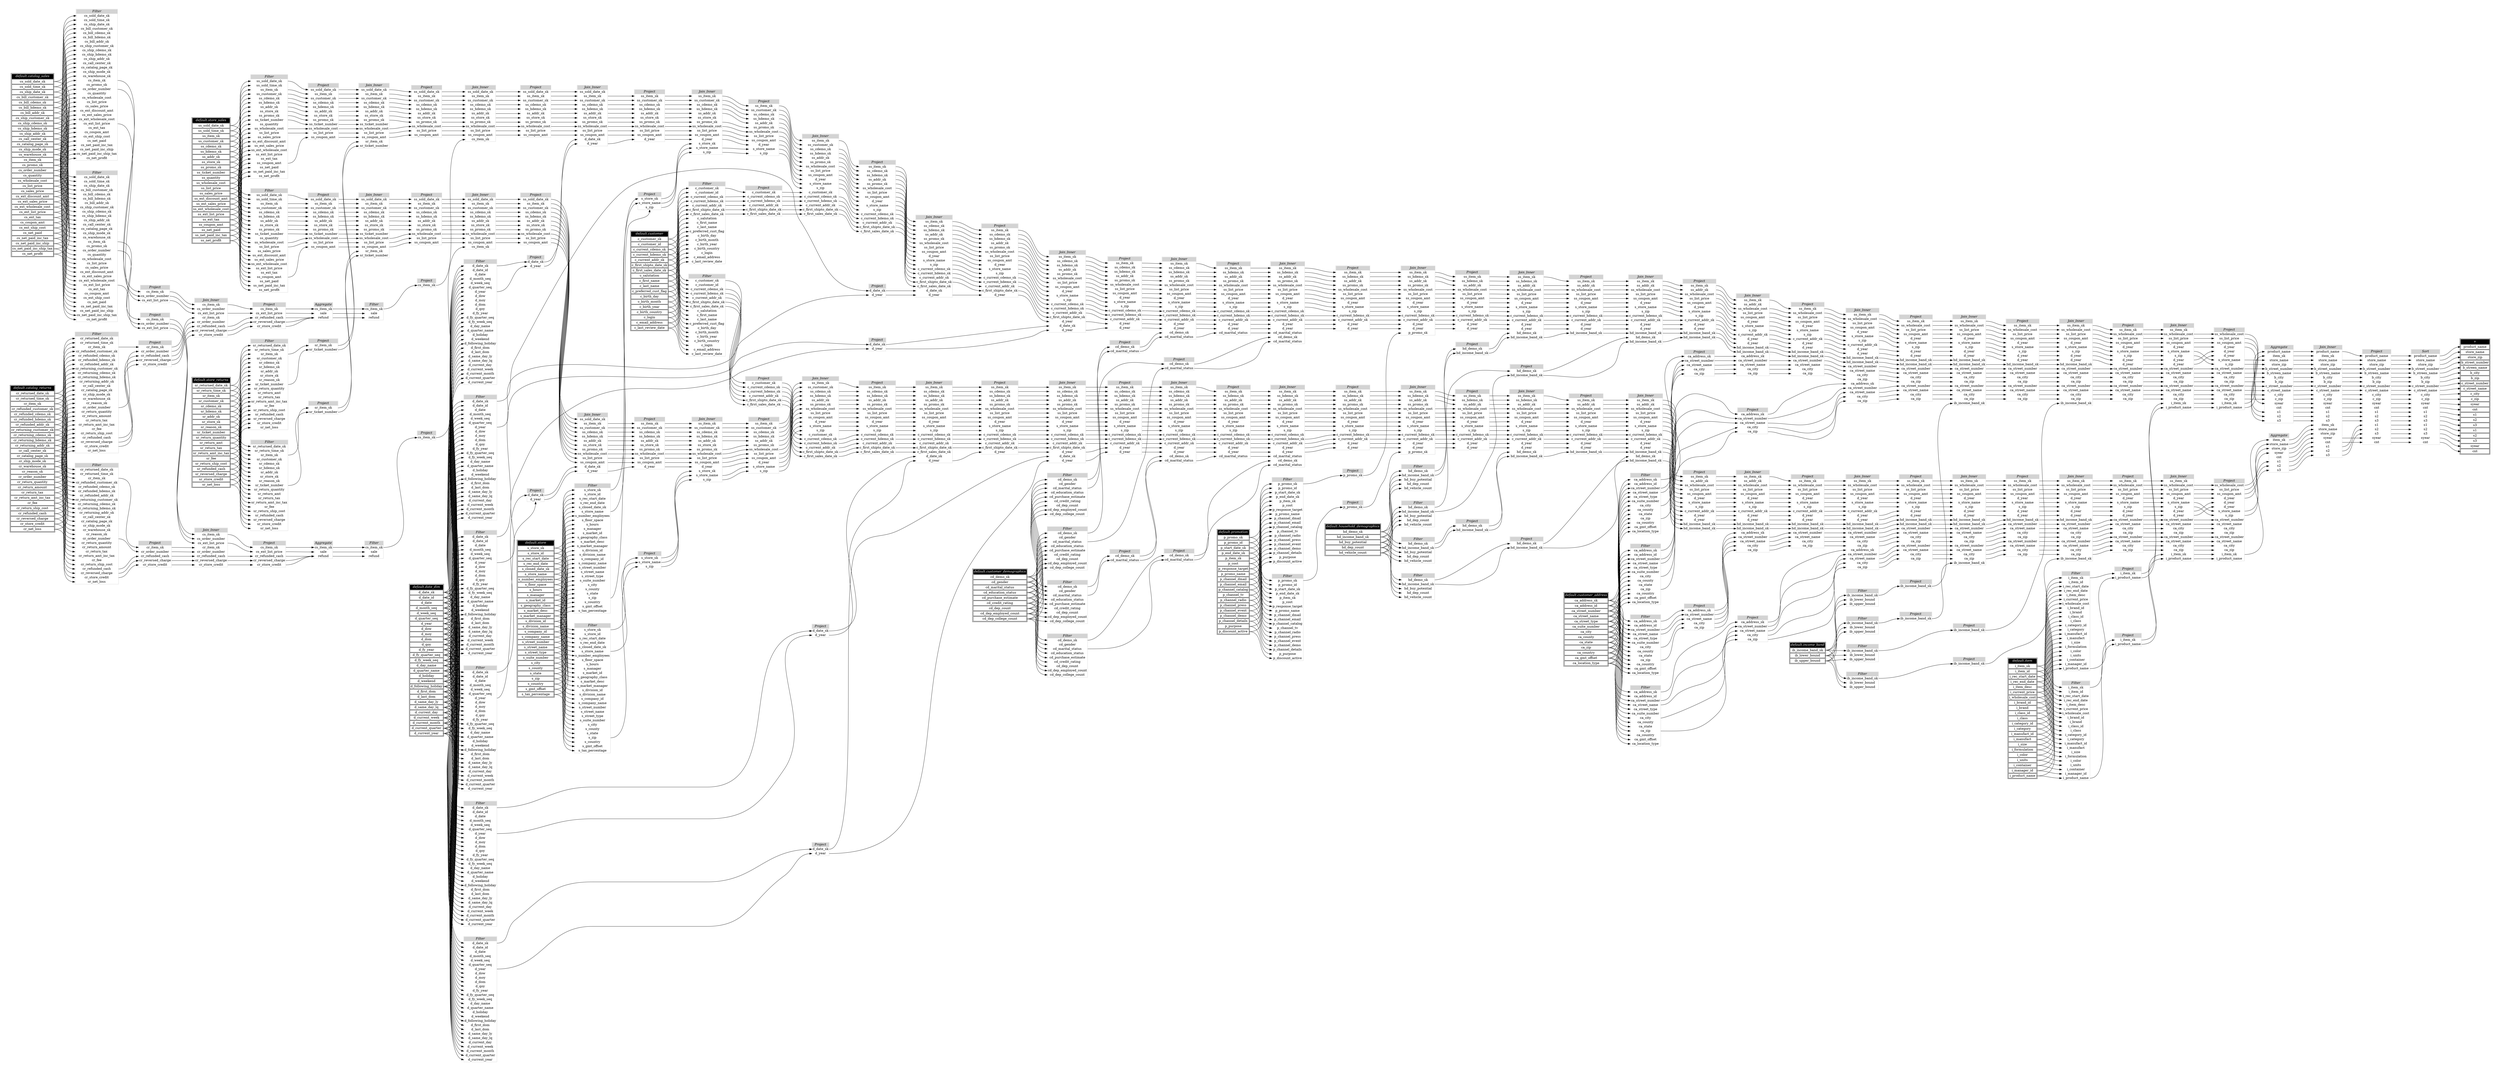// Automatically generated by TPCDSFlowTestSuite


digraph {
  graph [pad="0.5" nodesep="0.5" ranksep="1" fontname="Helvetica" rankdir=LR];
  node [shape=plaintext]

  
"Aggregate_46671d4" [label=<
<table color="lightgray" border="1" cellborder="0" cellspacing="0">
  <tr><td bgcolor="lightgray" port="nodeName"><i>Aggregate</i></td></tr>
  <tr><td port="0">product_name</td></tr>
<tr><td port="1">item_sk</td></tr>
<tr><td port="2">store_name</td></tr>
<tr><td port="3">store_zip</td></tr>
<tr><td port="4">b_street_number</td></tr>
<tr><td port="5">b_streen_name</td></tr>
<tr><td port="6">b_city</td></tr>
<tr><td port="7">b_zip</td></tr>
<tr><td port="8">c_street_number</td></tr>
<tr><td port="9">c_street_name</td></tr>
<tr><td port="10">c_city</td></tr>
<tr><td port="11">c_zip</td></tr>
<tr><td port="12">syear</td></tr>
<tr><td port="13">cnt</td></tr>
<tr><td port="14">s1</td></tr>
<tr><td port="15">s2</td></tr>
<tr><td port="16">s3</td></tr>
</table>>];
     

"Aggregate_6173355" [label=<
<table color="lightgray" border="1" cellborder="0" cellspacing="0">
  <tr><td bgcolor="lightgray" port="nodeName"><i>Aggregate</i></td></tr>
  <tr><td port="0">cs_item_sk</td></tr>
<tr><td port="1">sale</td></tr>
<tr><td port="2">refund</td></tr>
</table>>];
     

"Aggregate_633ae17" [label=<
<table color="lightgray" border="1" cellborder="0" cellspacing="0">
  <tr><td bgcolor="lightgray" port="nodeName"><i>Aggregate</i></td></tr>
  <tr><td port="0">item_sk</td></tr>
<tr><td port="1">store_name</td></tr>
<tr><td port="2">store_zip</td></tr>
<tr><td port="3">syear</td></tr>
<tr><td port="4">cnt</td></tr>
<tr><td port="5">s1</td></tr>
<tr><td port="6">s2</td></tr>
<tr><td port="7">s3</td></tr>
</table>>];
     

"Aggregate_c826945" [label=<
<table color="lightgray" border="1" cellborder="0" cellspacing="0">
  <tr><td bgcolor="lightgray" port="nodeName"><i>Aggregate</i></td></tr>
  <tr><td port="0">cs_item_sk</td></tr>
<tr><td port="1">sale</td></tr>
<tr><td port="2">refund</td></tr>
</table>>];
     

"Filter_0661f5b" [label=<
<table color="lightgray" border="1" cellborder="0" cellspacing="0">
  <tr><td bgcolor="lightgray" port="nodeName"><i>Filter</i></td></tr>
  <tr><td port="0">cd_demo_sk</td></tr>
<tr><td port="1">cd_gender</td></tr>
<tr><td port="2">cd_marital_status</td></tr>
<tr><td port="3">cd_education_status</td></tr>
<tr><td port="4">cd_purchase_estimate</td></tr>
<tr><td port="5">cd_credit_rating</td></tr>
<tr><td port="6">cd_dep_count</td></tr>
<tr><td port="7">cd_dep_employed_count</td></tr>
<tr><td port="8">cd_dep_college_count</td></tr>
</table>>];
     

"Filter_0f68e09" [label=<
<table color="lightgray" border="1" cellborder="0" cellspacing="0">
  <tr><td bgcolor="lightgray" port="nodeName"><i>Filter</i></td></tr>
  <tr><td port="0">ib_income_band_sk</td></tr>
<tr><td port="1">ib_lower_bound</td></tr>
<tr><td port="2">ib_upper_bound</td></tr>
</table>>];
     

"Filter_11bdcb9" [label=<
<table color="lightgray" border="1" cellborder="0" cellspacing="0">
  <tr><td bgcolor="lightgray" port="nodeName"><i>Filter</i></td></tr>
  <tr><td port="0">s_store_sk</td></tr>
<tr><td port="1">s_store_id</td></tr>
<tr><td port="2">s_rec_start_date</td></tr>
<tr><td port="3">s_rec_end_date</td></tr>
<tr><td port="4">s_closed_date_sk</td></tr>
<tr><td port="5">s_store_name</td></tr>
<tr><td port="6">s_number_employees</td></tr>
<tr><td port="7">s_floor_space</td></tr>
<tr><td port="8">s_hours</td></tr>
<tr><td port="9">s_manager</td></tr>
<tr><td port="10">s_market_id</td></tr>
<tr><td port="11">s_geography_class</td></tr>
<tr><td port="12">s_market_desc</td></tr>
<tr><td port="13">s_market_manager</td></tr>
<tr><td port="14">s_division_id</td></tr>
<tr><td port="15">s_division_name</td></tr>
<tr><td port="16">s_company_id</td></tr>
<tr><td port="17">s_company_name</td></tr>
<tr><td port="18">s_street_number</td></tr>
<tr><td port="19">s_street_name</td></tr>
<tr><td port="20">s_street_type</td></tr>
<tr><td port="21">s_suite_number</td></tr>
<tr><td port="22">s_city</td></tr>
<tr><td port="23">s_county</td></tr>
<tr><td port="24">s_state</td></tr>
<tr><td port="25">s_zip</td></tr>
<tr><td port="26">s_country</td></tr>
<tr><td port="27">s_gmt_offset</td></tr>
<tr><td port="28">s_tax_percentage</td></tr>
</table>>];
     

"Filter_2b61be2" [label=<
<table color="lightgray" border="1" cellborder="0" cellspacing="0">
  <tr><td bgcolor="lightgray" port="nodeName"><i>Filter</i></td></tr>
  <tr><td port="0">cd_demo_sk</td></tr>
<tr><td port="1">cd_gender</td></tr>
<tr><td port="2">cd_marital_status</td></tr>
<tr><td port="3">cd_education_status</td></tr>
<tr><td port="4">cd_purchase_estimate</td></tr>
<tr><td port="5">cd_credit_rating</td></tr>
<tr><td port="6">cd_dep_count</td></tr>
<tr><td port="7">cd_dep_employed_count</td></tr>
<tr><td port="8">cd_dep_college_count</td></tr>
</table>>];
     

"Filter_3a2e7e2" [label=<
<table color="lightgray" border="1" cellborder="0" cellspacing="0">
  <tr><td bgcolor="lightgray" port="nodeName"><i>Filter</i></td></tr>
  <tr><td port="0">c_customer_sk</td></tr>
<tr><td port="1">c_customer_id</td></tr>
<tr><td port="2">c_current_cdemo_sk</td></tr>
<tr><td port="3">c_current_hdemo_sk</td></tr>
<tr><td port="4">c_current_addr_sk</td></tr>
<tr><td port="5">c_first_shipto_date_sk</td></tr>
<tr><td port="6">c_first_sales_date_sk</td></tr>
<tr><td port="7">c_salutation</td></tr>
<tr><td port="8">c_first_name</td></tr>
<tr><td port="9">c_last_name</td></tr>
<tr><td port="10">c_preferred_cust_flag</td></tr>
<tr><td port="11">c_birth_day</td></tr>
<tr><td port="12">c_birth_month</td></tr>
<tr><td port="13">c_birth_year</td></tr>
<tr><td port="14">c_birth_country</td></tr>
<tr><td port="15">c_login</td></tr>
<tr><td port="16">c_email_address</td></tr>
<tr><td port="17">c_last_review_date</td></tr>
</table>>];
     

"Filter_3bbbb18" [label=<
<table color="lightgray" border="1" cellborder="0" cellspacing="0">
  <tr><td bgcolor="lightgray" port="nodeName"><i>Filter</i></td></tr>
  <tr><td port="0">cs_sold_date_sk</td></tr>
<tr><td port="1">cs_sold_time_sk</td></tr>
<tr><td port="2">cs_ship_date_sk</td></tr>
<tr><td port="3">cs_bill_customer_sk</td></tr>
<tr><td port="4">cs_bill_cdemo_sk</td></tr>
<tr><td port="5">cs_bill_hdemo_sk</td></tr>
<tr><td port="6">cs_bill_addr_sk</td></tr>
<tr><td port="7">cs_ship_customer_sk</td></tr>
<tr><td port="8">cs_ship_cdemo_sk</td></tr>
<tr><td port="9">cs_ship_hdemo_sk</td></tr>
<tr><td port="10">cs_ship_addr_sk</td></tr>
<tr><td port="11">cs_call_center_sk</td></tr>
<tr><td port="12">cs_catalog_page_sk</td></tr>
<tr><td port="13">cs_ship_mode_sk</td></tr>
<tr><td port="14">cs_warehouse_sk</td></tr>
<tr><td port="15">cs_item_sk</td></tr>
<tr><td port="16">cs_promo_sk</td></tr>
<tr><td port="17">cs_order_number</td></tr>
<tr><td port="18">cs_quantity</td></tr>
<tr><td port="19">cs_wholesale_cost</td></tr>
<tr><td port="20">cs_list_price</td></tr>
<tr><td port="21">cs_sales_price</td></tr>
<tr><td port="22">cs_ext_discount_amt</td></tr>
<tr><td port="23">cs_ext_sales_price</td></tr>
<tr><td port="24">cs_ext_wholesale_cost</td></tr>
<tr><td port="25">cs_ext_list_price</td></tr>
<tr><td port="26">cs_ext_tax</td></tr>
<tr><td port="27">cs_coupon_amt</td></tr>
<tr><td port="28">cs_ext_ship_cost</td></tr>
<tr><td port="29">cs_net_paid</td></tr>
<tr><td port="30">cs_net_paid_inc_tax</td></tr>
<tr><td port="31">cs_net_paid_inc_ship</td></tr>
<tr><td port="32">cs_net_paid_inc_ship_tax</td></tr>
<tr><td port="33">cs_net_profit</td></tr>
</table>>];
     

"Filter_41436a3" [label=<
<table color="lightgray" border="1" cellborder="0" cellspacing="0">
  <tr><td bgcolor="lightgray" port="nodeName"><i>Filter</i></td></tr>
  <tr><td port="0">d_date_sk</td></tr>
<tr><td port="1">d_date_id</td></tr>
<tr><td port="2">d_date</td></tr>
<tr><td port="3">d_month_seq</td></tr>
<tr><td port="4">d_week_seq</td></tr>
<tr><td port="5">d_quarter_seq</td></tr>
<tr><td port="6">d_year</td></tr>
<tr><td port="7">d_dow</td></tr>
<tr><td port="8">d_moy</td></tr>
<tr><td port="9">d_dom</td></tr>
<tr><td port="10">d_qoy</td></tr>
<tr><td port="11">d_fy_year</td></tr>
<tr><td port="12">d_fy_quarter_seq</td></tr>
<tr><td port="13">d_fy_week_seq</td></tr>
<tr><td port="14">d_day_name</td></tr>
<tr><td port="15">d_quarter_name</td></tr>
<tr><td port="16">d_holiday</td></tr>
<tr><td port="17">d_weekend</td></tr>
<tr><td port="18">d_following_holiday</td></tr>
<tr><td port="19">d_first_dom</td></tr>
<tr><td port="20">d_last_dom</td></tr>
<tr><td port="21">d_same_day_ly</td></tr>
<tr><td port="22">d_same_day_lq</td></tr>
<tr><td port="23">d_current_day</td></tr>
<tr><td port="24">d_current_week</td></tr>
<tr><td port="25">d_current_month</td></tr>
<tr><td port="26">d_current_quarter</td></tr>
<tr><td port="27">d_current_year</td></tr>
</table>>];
     

"Filter_4df194f" [label=<
<table color="lightgray" border="1" cellborder="0" cellspacing="0">
  <tr><td bgcolor="lightgray" port="nodeName"><i>Filter</i></td></tr>
  <tr><td port="0">d_date_sk</td></tr>
<tr><td port="1">d_date_id</td></tr>
<tr><td port="2">d_date</td></tr>
<tr><td port="3">d_month_seq</td></tr>
<tr><td port="4">d_week_seq</td></tr>
<tr><td port="5">d_quarter_seq</td></tr>
<tr><td port="6">d_year</td></tr>
<tr><td port="7">d_dow</td></tr>
<tr><td port="8">d_moy</td></tr>
<tr><td port="9">d_dom</td></tr>
<tr><td port="10">d_qoy</td></tr>
<tr><td port="11">d_fy_year</td></tr>
<tr><td port="12">d_fy_quarter_seq</td></tr>
<tr><td port="13">d_fy_week_seq</td></tr>
<tr><td port="14">d_day_name</td></tr>
<tr><td port="15">d_quarter_name</td></tr>
<tr><td port="16">d_holiday</td></tr>
<tr><td port="17">d_weekend</td></tr>
<tr><td port="18">d_following_holiday</td></tr>
<tr><td port="19">d_first_dom</td></tr>
<tr><td port="20">d_last_dom</td></tr>
<tr><td port="21">d_same_day_ly</td></tr>
<tr><td port="22">d_same_day_lq</td></tr>
<tr><td port="23">d_current_day</td></tr>
<tr><td port="24">d_current_week</td></tr>
<tr><td port="25">d_current_month</td></tr>
<tr><td port="26">d_current_quarter</td></tr>
<tr><td port="27">d_current_year</td></tr>
</table>>];
     

"Filter_5ed25d0" [label=<
<table color="lightgray" border="1" cellborder="0" cellspacing="0">
  <tr><td bgcolor="lightgray" port="nodeName"><i>Filter</i></td></tr>
  <tr><td port="0">ca_address_sk</td></tr>
<tr><td port="1">ca_address_id</td></tr>
<tr><td port="2">ca_street_number</td></tr>
<tr><td port="3">ca_street_name</td></tr>
<tr><td port="4">ca_street_type</td></tr>
<tr><td port="5">ca_suite_number</td></tr>
<tr><td port="6">ca_city</td></tr>
<tr><td port="7">ca_county</td></tr>
<tr><td port="8">ca_state</td></tr>
<tr><td port="9">ca_zip</td></tr>
<tr><td port="10">ca_country</td></tr>
<tr><td port="11">ca_gmt_offset</td></tr>
<tr><td port="12">ca_location_type</td></tr>
</table>>];
     

"Filter_5f0272a" [label=<
<table color="lightgray" border="1" cellborder="0" cellspacing="0">
  <tr><td bgcolor="lightgray" port="nodeName"><i>Filter</i></td></tr>
  <tr><td port="0">ib_income_band_sk</td></tr>
<tr><td port="1">ib_lower_bound</td></tr>
<tr><td port="2">ib_upper_bound</td></tr>
</table>>];
     

"Filter_5ff33c1" [label=<
<table color="lightgray" border="1" cellborder="0" cellspacing="0">
  <tr><td bgcolor="lightgray" port="nodeName"><i>Filter</i></td></tr>
  <tr><td port="0">p_promo_sk</td></tr>
<tr><td port="1">p_promo_id</td></tr>
<tr><td port="2">p_start_date_sk</td></tr>
<tr><td port="3">p_end_date_sk</td></tr>
<tr><td port="4">p_item_sk</td></tr>
<tr><td port="5">p_cost</td></tr>
<tr><td port="6">p_response_target</td></tr>
<tr><td port="7">p_promo_name</td></tr>
<tr><td port="8">p_channel_dmail</td></tr>
<tr><td port="9">p_channel_email</td></tr>
<tr><td port="10">p_channel_catalog</td></tr>
<tr><td port="11">p_channel_tv</td></tr>
<tr><td port="12">p_channel_radio</td></tr>
<tr><td port="13">p_channel_press</td></tr>
<tr><td port="14">p_channel_event</td></tr>
<tr><td port="15">p_channel_demo</td></tr>
<tr><td port="16">p_channel_details</td></tr>
<tr><td port="17">p_purpose</td></tr>
<tr><td port="18">p_discount_active</td></tr>
</table>>];
     

"Filter_629beba" [label=<
<table color="lightgray" border="1" cellborder="0" cellspacing="0">
  <tr><td bgcolor="lightgray" port="nodeName"><i>Filter</i></td></tr>
  <tr><td port="0">ca_address_sk</td></tr>
<tr><td port="1">ca_address_id</td></tr>
<tr><td port="2">ca_street_number</td></tr>
<tr><td port="3">ca_street_name</td></tr>
<tr><td port="4">ca_street_type</td></tr>
<tr><td port="5">ca_suite_number</td></tr>
<tr><td port="6">ca_city</td></tr>
<tr><td port="7">ca_county</td></tr>
<tr><td port="8">ca_state</td></tr>
<tr><td port="9">ca_zip</td></tr>
<tr><td port="10">ca_country</td></tr>
<tr><td port="11">ca_gmt_offset</td></tr>
<tr><td port="12">ca_location_type</td></tr>
</table>>];
     

"Filter_70555eb" [label=<
<table color="lightgray" border="1" cellborder="0" cellspacing="0">
  <tr><td bgcolor="lightgray" port="nodeName"><i>Filter</i></td></tr>
  <tr><td port="0">cd_demo_sk</td></tr>
<tr><td port="1">cd_gender</td></tr>
<tr><td port="2">cd_marital_status</td></tr>
<tr><td port="3">cd_education_status</td></tr>
<tr><td port="4">cd_purchase_estimate</td></tr>
<tr><td port="5">cd_credit_rating</td></tr>
<tr><td port="6">cd_dep_count</td></tr>
<tr><td port="7">cd_dep_employed_count</td></tr>
<tr><td port="8">cd_dep_college_count</td></tr>
</table>>];
     

"Filter_72a1b38" [label=<
<table color="lightgray" border="1" cellborder="0" cellspacing="0">
  <tr><td bgcolor="lightgray" port="nodeName"><i>Filter</i></td></tr>
  <tr><td port="0">cs_item_sk</td></tr>
<tr><td port="1">sale</td></tr>
<tr><td port="2">refund</td></tr>
</table>>];
     

"Filter_7c7305a" [label=<
<table color="lightgray" border="1" cellborder="0" cellspacing="0">
  <tr><td bgcolor="lightgray" port="nodeName"><i>Filter</i></td></tr>
  <tr><td port="0">d_date_sk</td></tr>
<tr><td port="1">d_date_id</td></tr>
<tr><td port="2">d_date</td></tr>
<tr><td port="3">d_month_seq</td></tr>
<tr><td port="4">d_week_seq</td></tr>
<tr><td port="5">d_quarter_seq</td></tr>
<tr><td port="6">d_year</td></tr>
<tr><td port="7">d_dow</td></tr>
<tr><td port="8">d_moy</td></tr>
<tr><td port="9">d_dom</td></tr>
<tr><td port="10">d_qoy</td></tr>
<tr><td port="11">d_fy_year</td></tr>
<tr><td port="12">d_fy_quarter_seq</td></tr>
<tr><td port="13">d_fy_week_seq</td></tr>
<tr><td port="14">d_day_name</td></tr>
<tr><td port="15">d_quarter_name</td></tr>
<tr><td port="16">d_holiday</td></tr>
<tr><td port="17">d_weekend</td></tr>
<tr><td port="18">d_following_holiday</td></tr>
<tr><td port="19">d_first_dom</td></tr>
<tr><td port="20">d_last_dom</td></tr>
<tr><td port="21">d_same_day_ly</td></tr>
<tr><td port="22">d_same_day_lq</td></tr>
<tr><td port="23">d_current_day</td></tr>
<tr><td port="24">d_current_week</td></tr>
<tr><td port="25">d_current_month</td></tr>
<tr><td port="26">d_current_quarter</td></tr>
<tr><td port="27">d_current_year</td></tr>
</table>>];
     

"Filter_8558589" [label=<
<table color="lightgray" border="1" cellborder="0" cellspacing="0">
  <tr><td bgcolor="lightgray" port="nodeName"><i>Filter</i></td></tr>
  <tr><td port="0">ib_income_band_sk</td></tr>
<tr><td port="1">ib_lower_bound</td></tr>
<tr><td port="2">ib_upper_bound</td></tr>
</table>>];
     

"Filter_86fad57" [label=<
<table color="lightgray" border="1" cellborder="0" cellspacing="0">
  <tr><td bgcolor="lightgray" port="nodeName"><i>Filter</i></td></tr>
  <tr><td port="0">cr_returned_date_sk</td></tr>
<tr><td port="1">cr_returned_time_sk</td></tr>
<tr><td port="2">cr_item_sk</td></tr>
<tr><td port="3">cr_refunded_customer_sk</td></tr>
<tr><td port="4">cr_refunded_cdemo_sk</td></tr>
<tr><td port="5">cr_refunded_hdemo_sk</td></tr>
<tr><td port="6">cr_refunded_addr_sk</td></tr>
<tr><td port="7">cr_returning_customer_sk</td></tr>
<tr><td port="8">cr_returning_cdemo_sk</td></tr>
<tr><td port="9">cr_returning_hdemo_sk</td></tr>
<tr><td port="10">cr_returning_addr_sk</td></tr>
<tr><td port="11">cr_call_center_sk</td></tr>
<tr><td port="12">cr_catalog_page_sk</td></tr>
<tr><td port="13">cr_ship_mode_sk</td></tr>
<tr><td port="14">cr_warehouse_sk</td></tr>
<tr><td port="15">cr_reason_sk</td></tr>
<tr><td port="16">cr_order_number</td></tr>
<tr><td port="17">cr_return_quantity</td></tr>
<tr><td port="18">cr_return_amount</td></tr>
<tr><td port="19">cr_return_tax</td></tr>
<tr><td port="20">cr_return_amt_inc_tax</td></tr>
<tr><td port="21">cr_fee</td></tr>
<tr><td port="22">cr_return_ship_cost</td></tr>
<tr><td port="23">cr_refunded_cash</td></tr>
<tr><td port="24">cr_reversed_charge</td></tr>
<tr><td port="25">cr_store_credit</td></tr>
<tr><td port="26">cr_net_loss</td></tr>
</table>>];
     

"Filter_8ea0a98" [label=<
<table color="lightgray" border="1" cellborder="0" cellspacing="0">
  <tr><td bgcolor="lightgray" port="nodeName"><i>Filter</i></td></tr>
  <tr><td port="0">ca_address_sk</td></tr>
<tr><td port="1">ca_address_id</td></tr>
<tr><td port="2">ca_street_number</td></tr>
<tr><td port="3">ca_street_name</td></tr>
<tr><td port="4">ca_street_type</td></tr>
<tr><td port="5">ca_suite_number</td></tr>
<tr><td port="6">ca_city</td></tr>
<tr><td port="7">ca_county</td></tr>
<tr><td port="8">ca_state</td></tr>
<tr><td port="9">ca_zip</td></tr>
<tr><td port="10">ca_country</td></tr>
<tr><td port="11">ca_gmt_offset</td></tr>
<tr><td port="12">ca_location_type</td></tr>
</table>>];
     

"Filter_92132cf" [label=<
<table color="lightgray" border="1" cellborder="0" cellspacing="0">
  <tr><td bgcolor="lightgray" port="nodeName"><i>Filter</i></td></tr>
  <tr><td port="0">sr_returned_date_sk</td></tr>
<tr><td port="1">sr_return_time_sk</td></tr>
<tr><td port="2">sr_item_sk</td></tr>
<tr><td port="3">sr_customer_sk</td></tr>
<tr><td port="4">sr_cdemo_sk</td></tr>
<tr><td port="5">sr_hdemo_sk</td></tr>
<tr><td port="6">sr_addr_sk</td></tr>
<tr><td port="7">sr_store_sk</td></tr>
<tr><td port="8">sr_reason_sk</td></tr>
<tr><td port="9">sr_ticket_number</td></tr>
<tr><td port="10">sr_return_quantity</td></tr>
<tr><td port="11">sr_return_amt</td></tr>
<tr><td port="12">sr_return_tax</td></tr>
<tr><td port="13">sr_return_amt_inc_tax</td></tr>
<tr><td port="14">sr_fee</td></tr>
<tr><td port="15">sr_return_ship_cost</td></tr>
<tr><td port="16">sr_refunded_cash</td></tr>
<tr><td port="17">sr_reversed_charge</td></tr>
<tr><td port="18">sr_store_credit</td></tr>
<tr><td port="19">sr_net_loss</td></tr>
</table>>];
     

"Filter_9a4a935" [label=<
<table color="lightgray" border="1" cellborder="0" cellspacing="0">
  <tr><td bgcolor="lightgray" port="nodeName"><i>Filter</i></td></tr>
  <tr><td port="0">ca_address_sk</td></tr>
<tr><td port="1">ca_address_id</td></tr>
<tr><td port="2">ca_street_number</td></tr>
<tr><td port="3">ca_street_name</td></tr>
<tr><td port="4">ca_street_type</td></tr>
<tr><td port="5">ca_suite_number</td></tr>
<tr><td port="6">ca_city</td></tr>
<tr><td port="7">ca_county</td></tr>
<tr><td port="8">ca_state</td></tr>
<tr><td port="9">ca_zip</td></tr>
<tr><td port="10">ca_country</td></tr>
<tr><td port="11">ca_gmt_offset</td></tr>
<tr><td port="12">ca_location_type</td></tr>
</table>>];
     

"Filter_a704d35" [label=<
<table color="lightgray" border="1" cellborder="0" cellspacing="0">
  <tr><td bgcolor="lightgray" port="nodeName"><i>Filter</i></td></tr>
  <tr><td port="0">i_item_sk</td></tr>
<tr><td port="1">i_item_id</td></tr>
<tr><td port="2">i_rec_start_date</td></tr>
<tr><td port="3">i_rec_end_date</td></tr>
<tr><td port="4">i_item_desc</td></tr>
<tr><td port="5">i_current_price</td></tr>
<tr><td port="6">i_wholesale_cost</td></tr>
<tr><td port="7">i_brand_id</td></tr>
<tr><td port="8">i_brand</td></tr>
<tr><td port="9">i_class_id</td></tr>
<tr><td port="10">i_class</td></tr>
<tr><td port="11">i_category_id</td></tr>
<tr><td port="12">i_category</td></tr>
<tr><td port="13">i_manufact_id</td></tr>
<tr><td port="14">i_manufact</td></tr>
<tr><td port="15">i_size</td></tr>
<tr><td port="16">i_formulation</td></tr>
<tr><td port="17">i_color</td></tr>
<tr><td port="18">i_units</td></tr>
<tr><td port="19">i_container</td></tr>
<tr><td port="20">i_manager_id</td></tr>
<tr><td port="21">i_product_name</td></tr>
</table>>];
     

"Filter_b0ae5e7" [label=<
<table color="lightgray" border="1" cellborder="0" cellspacing="0">
  <tr><td bgcolor="lightgray" port="nodeName"><i>Filter</i></td></tr>
  <tr><td port="0">p_promo_sk</td></tr>
<tr><td port="1">p_promo_id</td></tr>
<tr><td port="2">p_start_date_sk</td></tr>
<tr><td port="3">p_end_date_sk</td></tr>
<tr><td port="4">p_item_sk</td></tr>
<tr><td port="5">p_cost</td></tr>
<tr><td port="6">p_response_target</td></tr>
<tr><td port="7">p_promo_name</td></tr>
<tr><td port="8">p_channel_dmail</td></tr>
<tr><td port="9">p_channel_email</td></tr>
<tr><td port="10">p_channel_catalog</td></tr>
<tr><td port="11">p_channel_tv</td></tr>
<tr><td port="12">p_channel_radio</td></tr>
<tr><td port="13">p_channel_press</td></tr>
<tr><td port="14">p_channel_event</td></tr>
<tr><td port="15">p_channel_demo</td></tr>
<tr><td port="16">p_channel_details</td></tr>
<tr><td port="17">p_purpose</td></tr>
<tr><td port="18">p_discount_active</td></tr>
</table>>];
     

"Filter_b52ef5a" [label=<
<table color="lightgray" border="1" cellborder="0" cellspacing="0">
  <tr><td bgcolor="lightgray" port="nodeName"><i>Filter</i></td></tr>
  <tr><td port="0">hd_demo_sk</td></tr>
<tr><td port="1">hd_income_band_sk</td></tr>
<tr><td port="2">hd_buy_potential</td></tr>
<tr><td port="3">hd_dep_count</td></tr>
<tr><td port="4">hd_vehicle_count</td></tr>
</table>>];
     

"Filter_baded63" [label=<
<table color="lightgray" border="1" cellborder="0" cellspacing="0">
  <tr><td bgcolor="lightgray" port="nodeName"><i>Filter</i></td></tr>
  <tr><td port="0">ib_income_band_sk</td></tr>
<tr><td port="1">ib_lower_bound</td></tr>
<tr><td port="2">ib_upper_bound</td></tr>
</table>>];
     

"Filter_bc27e54" [label=<
<table color="lightgray" border="1" cellborder="0" cellspacing="0">
  <tr><td bgcolor="lightgray" port="nodeName"><i>Filter</i></td></tr>
  <tr><td port="0">d_date_sk</td></tr>
<tr><td port="1">d_date_id</td></tr>
<tr><td port="2">d_date</td></tr>
<tr><td port="3">d_month_seq</td></tr>
<tr><td port="4">d_week_seq</td></tr>
<tr><td port="5">d_quarter_seq</td></tr>
<tr><td port="6">d_year</td></tr>
<tr><td port="7">d_dow</td></tr>
<tr><td port="8">d_moy</td></tr>
<tr><td port="9">d_dom</td></tr>
<tr><td port="10">d_qoy</td></tr>
<tr><td port="11">d_fy_year</td></tr>
<tr><td port="12">d_fy_quarter_seq</td></tr>
<tr><td port="13">d_fy_week_seq</td></tr>
<tr><td port="14">d_day_name</td></tr>
<tr><td port="15">d_quarter_name</td></tr>
<tr><td port="16">d_holiday</td></tr>
<tr><td port="17">d_weekend</td></tr>
<tr><td port="18">d_following_holiday</td></tr>
<tr><td port="19">d_first_dom</td></tr>
<tr><td port="20">d_last_dom</td></tr>
<tr><td port="21">d_same_day_ly</td></tr>
<tr><td port="22">d_same_day_lq</td></tr>
<tr><td port="23">d_current_day</td></tr>
<tr><td port="24">d_current_week</td></tr>
<tr><td port="25">d_current_month</td></tr>
<tr><td port="26">d_current_quarter</td></tr>
<tr><td port="27">d_current_year</td></tr>
</table>>];
     

"Filter_be4c6b3" [label=<
<table color="lightgray" border="1" cellborder="0" cellspacing="0">
  <tr><td bgcolor="lightgray" port="nodeName"><i>Filter</i></td></tr>
  <tr><td port="0">cr_returned_date_sk</td></tr>
<tr><td port="1">cr_returned_time_sk</td></tr>
<tr><td port="2">cr_item_sk</td></tr>
<tr><td port="3">cr_refunded_customer_sk</td></tr>
<tr><td port="4">cr_refunded_cdemo_sk</td></tr>
<tr><td port="5">cr_refunded_hdemo_sk</td></tr>
<tr><td port="6">cr_refunded_addr_sk</td></tr>
<tr><td port="7">cr_returning_customer_sk</td></tr>
<tr><td port="8">cr_returning_cdemo_sk</td></tr>
<tr><td port="9">cr_returning_hdemo_sk</td></tr>
<tr><td port="10">cr_returning_addr_sk</td></tr>
<tr><td port="11">cr_call_center_sk</td></tr>
<tr><td port="12">cr_catalog_page_sk</td></tr>
<tr><td port="13">cr_ship_mode_sk</td></tr>
<tr><td port="14">cr_warehouse_sk</td></tr>
<tr><td port="15">cr_reason_sk</td></tr>
<tr><td port="16">cr_order_number</td></tr>
<tr><td port="17">cr_return_quantity</td></tr>
<tr><td port="18">cr_return_amount</td></tr>
<tr><td port="19">cr_return_tax</td></tr>
<tr><td port="20">cr_return_amt_inc_tax</td></tr>
<tr><td port="21">cr_fee</td></tr>
<tr><td port="22">cr_return_ship_cost</td></tr>
<tr><td port="23">cr_refunded_cash</td></tr>
<tr><td port="24">cr_reversed_charge</td></tr>
<tr><td port="25">cr_store_credit</td></tr>
<tr><td port="26">cr_net_loss</td></tr>
</table>>];
     

"Filter_be6ea59" [label=<
<table color="lightgray" border="1" cellborder="0" cellspacing="0">
  <tr><td bgcolor="lightgray" port="nodeName"><i>Filter</i></td></tr>
  <tr><td port="0">hd_demo_sk</td></tr>
<tr><td port="1">hd_income_band_sk</td></tr>
<tr><td port="2">hd_buy_potential</td></tr>
<tr><td port="3">hd_dep_count</td></tr>
<tr><td port="4">hd_vehicle_count</td></tr>
</table>>];
     

"Filter_c15452f" [label=<
<table color="lightgray" border="1" cellborder="0" cellspacing="0">
  <tr><td bgcolor="lightgray" port="nodeName"><i>Filter</i></td></tr>
  <tr><td port="0">c_customer_sk</td></tr>
<tr><td port="1">c_customer_id</td></tr>
<tr><td port="2">c_current_cdemo_sk</td></tr>
<tr><td port="3">c_current_hdemo_sk</td></tr>
<tr><td port="4">c_current_addr_sk</td></tr>
<tr><td port="5">c_first_shipto_date_sk</td></tr>
<tr><td port="6">c_first_sales_date_sk</td></tr>
<tr><td port="7">c_salutation</td></tr>
<tr><td port="8">c_first_name</td></tr>
<tr><td port="9">c_last_name</td></tr>
<tr><td port="10">c_preferred_cust_flag</td></tr>
<tr><td port="11">c_birth_day</td></tr>
<tr><td port="12">c_birth_month</td></tr>
<tr><td port="13">c_birth_year</td></tr>
<tr><td port="14">c_birth_country</td></tr>
<tr><td port="15">c_login</td></tr>
<tr><td port="16">c_email_address</td></tr>
<tr><td port="17">c_last_review_date</td></tr>
</table>>];
     

"Filter_c987c21" [label=<
<table color="lightgray" border="1" cellborder="0" cellspacing="0">
  <tr><td bgcolor="lightgray" port="nodeName"><i>Filter</i></td></tr>
  <tr><td port="0">cs_item_sk</td></tr>
<tr><td port="1">sale</td></tr>
<tr><td port="2">refund</td></tr>
</table>>];
     

"Filter_ca6a65d" [label=<
<table color="lightgray" border="1" cellborder="0" cellspacing="0">
  <tr><td bgcolor="lightgray" port="nodeName"><i>Filter</i></td></tr>
  <tr><td port="0">s_store_sk</td></tr>
<tr><td port="1">s_store_id</td></tr>
<tr><td port="2">s_rec_start_date</td></tr>
<tr><td port="3">s_rec_end_date</td></tr>
<tr><td port="4">s_closed_date_sk</td></tr>
<tr><td port="5">s_store_name</td></tr>
<tr><td port="6">s_number_employees</td></tr>
<tr><td port="7">s_floor_space</td></tr>
<tr><td port="8">s_hours</td></tr>
<tr><td port="9">s_manager</td></tr>
<tr><td port="10">s_market_id</td></tr>
<tr><td port="11">s_geography_class</td></tr>
<tr><td port="12">s_market_desc</td></tr>
<tr><td port="13">s_market_manager</td></tr>
<tr><td port="14">s_division_id</td></tr>
<tr><td port="15">s_division_name</td></tr>
<tr><td port="16">s_company_id</td></tr>
<tr><td port="17">s_company_name</td></tr>
<tr><td port="18">s_street_number</td></tr>
<tr><td port="19">s_street_name</td></tr>
<tr><td port="20">s_street_type</td></tr>
<tr><td port="21">s_suite_number</td></tr>
<tr><td port="22">s_city</td></tr>
<tr><td port="23">s_county</td></tr>
<tr><td port="24">s_state</td></tr>
<tr><td port="25">s_zip</td></tr>
<tr><td port="26">s_country</td></tr>
<tr><td port="27">s_gmt_offset</td></tr>
<tr><td port="28">s_tax_percentage</td></tr>
</table>>];
     

"Filter_cca4405" [label=<
<table color="lightgray" border="1" cellborder="0" cellspacing="0">
  <tr><td bgcolor="lightgray" port="nodeName"><i>Filter</i></td></tr>
  <tr><td port="0">hd_demo_sk</td></tr>
<tr><td port="1">hd_income_band_sk</td></tr>
<tr><td port="2">hd_buy_potential</td></tr>
<tr><td port="3">hd_dep_count</td></tr>
<tr><td port="4">hd_vehicle_count</td></tr>
</table>>];
     

"Filter_d9112fc" [label=<
<table color="lightgray" border="1" cellborder="0" cellspacing="0">
  <tr><td bgcolor="lightgray" port="nodeName"><i>Filter</i></td></tr>
  <tr><td port="0">d_date_sk</td></tr>
<tr><td port="1">d_date_id</td></tr>
<tr><td port="2">d_date</td></tr>
<tr><td port="3">d_month_seq</td></tr>
<tr><td port="4">d_week_seq</td></tr>
<tr><td port="5">d_quarter_seq</td></tr>
<tr><td port="6">d_year</td></tr>
<tr><td port="7">d_dow</td></tr>
<tr><td port="8">d_moy</td></tr>
<tr><td port="9">d_dom</td></tr>
<tr><td port="10">d_qoy</td></tr>
<tr><td port="11">d_fy_year</td></tr>
<tr><td port="12">d_fy_quarter_seq</td></tr>
<tr><td port="13">d_fy_week_seq</td></tr>
<tr><td port="14">d_day_name</td></tr>
<tr><td port="15">d_quarter_name</td></tr>
<tr><td port="16">d_holiday</td></tr>
<tr><td port="17">d_weekend</td></tr>
<tr><td port="18">d_following_holiday</td></tr>
<tr><td port="19">d_first_dom</td></tr>
<tr><td port="20">d_last_dom</td></tr>
<tr><td port="21">d_same_day_ly</td></tr>
<tr><td port="22">d_same_day_lq</td></tr>
<tr><td port="23">d_current_day</td></tr>
<tr><td port="24">d_current_week</td></tr>
<tr><td port="25">d_current_month</td></tr>
<tr><td port="26">d_current_quarter</td></tr>
<tr><td port="27">d_current_year</td></tr>
</table>>];
     

"Filter_dcaafc5" [label=<
<table color="lightgray" border="1" cellborder="0" cellspacing="0">
  <tr><td bgcolor="lightgray" port="nodeName"><i>Filter</i></td></tr>
  <tr><td port="0">i_item_sk</td></tr>
<tr><td port="1">i_item_id</td></tr>
<tr><td port="2">i_rec_start_date</td></tr>
<tr><td port="3">i_rec_end_date</td></tr>
<tr><td port="4">i_item_desc</td></tr>
<tr><td port="5">i_current_price</td></tr>
<tr><td port="6">i_wholesale_cost</td></tr>
<tr><td port="7">i_brand_id</td></tr>
<tr><td port="8">i_brand</td></tr>
<tr><td port="9">i_class_id</td></tr>
<tr><td port="10">i_class</td></tr>
<tr><td port="11">i_category_id</td></tr>
<tr><td port="12">i_category</td></tr>
<tr><td port="13">i_manufact_id</td></tr>
<tr><td port="14">i_manufact</td></tr>
<tr><td port="15">i_size</td></tr>
<tr><td port="16">i_formulation</td></tr>
<tr><td port="17">i_color</td></tr>
<tr><td port="18">i_units</td></tr>
<tr><td port="19">i_container</td></tr>
<tr><td port="20">i_manager_id</td></tr>
<tr><td port="21">i_product_name</td></tr>
</table>>];
     

"Filter_dd057a0" [label=<
<table color="lightgray" border="1" cellborder="0" cellspacing="0">
  <tr><td bgcolor="lightgray" port="nodeName"><i>Filter</i></td></tr>
  <tr><td port="0">ss_sold_date_sk</td></tr>
<tr><td port="1">ss_sold_time_sk</td></tr>
<tr><td port="2">ss_item_sk</td></tr>
<tr><td port="3">ss_customer_sk</td></tr>
<tr><td port="4">ss_cdemo_sk</td></tr>
<tr><td port="5">ss_hdemo_sk</td></tr>
<tr><td port="6">ss_addr_sk</td></tr>
<tr><td port="7">ss_store_sk</td></tr>
<tr><td port="8">ss_promo_sk</td></tr>
<tr><td port="9">ss_ticket_number</td></tr>
<tr><td port="10">ss_quantity</td></tr>
<tr><td port="11">ss_wholesale_cost</td></tr>
<tr><td port="12">ss_list_price</td></tr>
<tr><td port="13">ss_sales_price</td></tr>
<tr><td port="14">ss_ext_discount_amt</td></tr>
<tr><td port="15">ss_ext_sales_price</td></tr>
<tr><td port="16">ss_ext_wholesale_cost</td></tr>
<tr><td port="17">ss_ext_list_price</td></tr>
<tr><td port="18">ss_ext_tax</td></tr>
<tr><td port="19">ss_coupon_amt</td></tr>
<tr><td port="20">ss_net_paid</td></tr>
<tr><td port="21">ss_net_paid_inc_tax</td></tr>
<tr><td port="22">ss_net_profit</td></tr>
</table>>];
     

"Filter_dd65455" [label=<
<table color="lightgray" border="1" cellborder="0" cellspacing="0">
  <tr><td bgcolor="lightgray" port="nodeName"><i>Filter</i></td></tr>
  <tr><td port="0">cs_sold_date_sk</td></tr>
<tr><td port="1">cs_sold_time_sk</td></tr>
<tr><td port="2">cs_ship_date_sk</td></tr>
<tr><td port="3">cs_bill_customer_sk</td></tr>
<tr><td port="4">cs_bill_cdemo_sk</td></tr>
<tr><td port="5">cs_bill_hdemo_sk</td></tr>
<tr><td port="6">cs_bill_addr_sk</td></tr>
<tr><td port="7">cs_ship_customer_sk</td></tr>
<tr><td port="8">cs_ship_cdemo_sk</td></tr>
<tr><td port="9">cs_ship_hdemo_sk</td></tr>
<tr><td port="10">cs_ship_addr_sk</td></tr>
<tr><td port="11">cs_call_center_sk</td></tr>
<tr><td port="12">cs_catalog_page_sk</td></tr>
<tr><td port="13">cs_ship_mode_sk</td></tr>
<tr><td port="14">cs_warehouse_sk</td></tr>
<tr><td port="15">cs_item_sk</td></tr>
<tr><td port="16">cs_promo_sk</td></tr>
<tr><td port="17">cs_order_number</td></tr>
<tr><td port="18">cs_quantity</td></tr>
<tr><td port="19">cs_wholesale_cost</td></tr>
<tr><td port="20">cs_list_price</td></tr>
<tr><td port="21">cs_sales_price</td></tr>
<tr><td port="22">cs_ext_discount_amt</td></tr>
<tr><td port="23">cs_ext_sales_price</td></tr>
<tr><td port="24">cs_ext_wholesale_cost</td></tr>
<tr><td port="25">cs_ext_list_price</td></tr>
<tr><td port="26">cs_ext_tax</td></tr>
<tr><td port="27">cs_coupon_amt</td></tr>
<tr><td port="28">cs_ext_ship_cost</td></tr>
<tr><td port="29">cs_net_paid</td></tr>
<tr><td port="30">cs_net_paid_inc_tax</td></tr>
<tr><td port="31">cs_net_paid_inc_ship</td></tr>
<tr><td port="32">cs_net_paid_inc_ship_tax</td></tr>
<tr><td port="33">cs_net_profit</td></tr>
</table>>];
     

"Filter_e13f79d" [label=<
<table color="lightgray" border="1" cellborder="0" cellspacing="0">
  <tr><td bgcolor="lightgray" port="nodeName"><i>Filter</i></td></tr>
  <tr><td port="0">ss_sold_date_sk</td></tr>
<tr><td port="1">ss_sold_time_sk</td></tr>
<tr><td port="2">ss_item_sk</td></tr>
<tr><td port="3">ss_customer_sk</td></tr>
<tr><td port="4">ss_cdemo_sk</td></tr>
<tr><td port="5">ss_hdemo_sk</td></tr>
<tr><td port="6">ss_addr_sk</td></tr>
<tr><td port="7">ss_store_sk</td></tr>
<tr><td port="8">ss_promo_sk</td></tr>
<tr><td port="9">ss_ticket_number</td></tr>
<tr><td port="10">ss_quantity</td></tr>
<tr><td port="11">ss_wholesale_cost</td></tr>
<tr><td port="12">ss_list_price</td></tr>
<tr><td port="13">ss_sales_price</td></tr>
<tr><td port="14">ss_ext_discount_amt</td></tr>
<tr><td port="15">ss_ext_sales_price</td></tr>
<tr><td port="16">ss_ext_wholesale_cost</td></tr>
<tr><td port="17">ss_ext_list_price</td></tr>
<tr><td port="18">ss_ext_tax</td></tr>
<tr><td port="19">ss_coupon_amt</td></tr>
<tr><td port="20">ss_net_paid</td></tr>
<tr><td port="21">ss_net_paid_inc_tax</td></tr>
<tr><td port="22">ss_net_profit</td></tr>
</table>>];
     

"Filter_e66fc3f" [label=<
<table color="lightgray" border="1" cellborder="0" cellspacing="0">
  <tr><td bgcolor="lightgray" port="nodeName"><i>Filter</i></td></tr>
  <tr><td port="0">cd_demo_sk</td></tr>
<tr><td port="1">cd_gender</td></tr>
<tr><td port="2">cd_marital_status</td></tr>
<tr><td port="3">cd_education_status</td></tr>
<tr><td port="4">cd_purchase_estimate</td></tr>
<tr><td port="5">cd_credit_rating</td></tr>
<tr><td port="6">cd_dep_count</td></tr>
<tr><td port="7">cd_dep_employed_count</td></tr>
<tr><td port="8">cd_dep_college_count</td></tr>
</table>>];
     

"Filter_e7db955" [label=<
<table color="lightgray" border="1" cellborder="0" cellspacing="0">
  <tr><td bgcolor="lightgray" port="nodeName"><i>Filter</i></td></tr>
  <tr><td port="0">d_date_sk</td></tr>
<tr><td port="1">d_date_id</td></tr>
<tr><td port="2">d_date</td></tr>
<tr><td port="3">d_month_seq</td></tr>
<tr><td port="4">d_week_seq</td></tr>
<tr><td port="5">d_quarter_seq</td></tr>
<tr><td port="6">d_year</td></tr>
<tr><td port="7">d_dow</td></tr>
<tr><td port="8">d_moy</td></tr>
<tr><td port="9">d_dom</td></tr>
<tr><td port="10">d_qoy</td></tr>
<tr><td port="11">d_fy_year</td></tr>
<tr><td port="12">d_fy_quarter_seq</td></tr>
<tr><td port="13">d_fy_week_seq</td></tr>
<tr><td port="14">d_day_name</td></tr>
<tr><td port="15">d_quarter_name</td></tr>
<tr><td port="16">d_holiday</td></tr>
<tr><td port="17">d_weekend</td></tr>
<tr><td port="18">d_following_holiday</td></tr>
<tr><td port="19">d_first_dom</td></tr>
<tr><td port="20">d_last_dom</td></tr>
<tr><td port="21">d_same_day_ly</td></tr>
<tr><td port="22">d_same_day_lq</td></tr>
<tr><td port="23">d_current_day</td></tr>
<tr><td port="24">d_current_week</td></tr>
<tr><td port="25">d_current_month</td></tr>
<tr><td port="26">d_current_quarter</td></tr>
<tr><td port="27">d_current_year</td></tr>
</table>>];
     

"Filter_f4375f1" [label=<
<table color="lightgray" border="1" cellborder="0" cellspacing="0">
  <tr><td bgcolor="lightgray" port="nodeName"><i>Filter</i></td></tr>
  <tr><td port="0">hd_demo_sk</td></tr>
<tr><td port="1">hd_income_band_sk</td></tr>
<tr><td port="2">hd_buy_potential</td></tr>
<tr><td port="3">hd_dep_count</td></tr>
<tr><td port="4">hd_vehicle_count</td></tr>
</table>>];
     

"Filter_fceeaf9" [label=<
<table color="lightgray" border="1" cellborder="0" cellspacing="0">
  <tr><td bgcolor="lightgray" port="nodeName"><i>Filter</i></td></tr>
  <tr><td port="0">sr_returned_date_sk</td></tr>
<tr><td port="1">sr_return_time_sk</td></tr>
<tr><td port="2">sr_item_sk</td></tr>
<tr><td port="3">sr_customer_sk</td></tr>
<tr><td port="4">sr_cdemo_sk</td></tr>
<tr><td port="5">sr_hdemo_sk</td></tr>
<tr><td port="6">sr_addr_sk</td></tr>
<tr><td port="7">sr_store_sk</td></tr>
<tr><td port="8">sr_reason_sk</td></tr>
<tr><td port="9">sr_ticket_number</td></tr>
<tr><td port="10">sr_return_quantity</td></tr>
<tr><td port="11">sr_return_amt</td></tr>
<tr><td port="12">sr_return_tax</td></tr>
<tr><td port="13">sr_return_amt_inc_tax</td></tr>
<tr><td port="14">sr_fee</td></tr>
<tr><td port="15">sr_return_ship_cost</td></tr>
<tr><td port="16">sr_refunded_cash</td></tr>
<tr><td port="17">sr_reversed_charge</td></tr>
<tr><td port="18">sr_store_credit</td></tr>
<tr><td port="19">sr_net_loss</td></tr>
</table>>];
     

"Join_Inner_0bb3e44" [label=<
<table color="lightgray" border="1" cellborder="0" cellspacing="0">
  <tr><td bgcolor="lightgray" port="nodeName"><i>Join_Inner</i></td></tr>
  <tr><td port="0">ss_item_sk</td></tr>
<tr><td port="1">ss_cdemo_sk</td></tr>
<tr><td port="2">ss_hdemo_sk</td></tr>
<tr><td port="3">ss_addr_sk</td></tr>
<tr><td port="4">ss_promo_sk</td></tr>
<tr><td port="5">ss_wholesale_cost</td></tr>
<tr><td port="6">ss_list_price</td></tr>
<tr><td port="7">ss_coupon_amt</td></tr>
<tr><td port="8">d_year</td></tr>
<tr><td port="9">s_store_name</td></tr>
<tr><td port="10">s_zip</td></tr>
<tr><td port="11">c_current_cdemo_sk</td></tr>
<tr><td port="12">c_current_hdemo_sk</td></tr>
<tr><td port="13">c_current_addr_sk</td></tr>
<tr><td port="14">c_first_shipto_date_sk</td></tr>
<tr><td port="15">c_first_sales_date_sk</td></tr>
<tr><td port="16">d_date_sk</td></tr>
<tr><td port="17">d_year</td></tr>
</table>>];
     

"Join_Inner_0c42710" [label=<
<table color="lightgray" border="1" cellborder="0" cellspacing="0">
  <tr><td bgcolor="lightgray" port="nodeName"><i>Join_Inner</i></td></tr>
  <tr><td port="0">ss_item_sk</td></tr>
<tr><td port="1">ss_wholesale_cost</td></tr>
<tr><td port="2">ss_list_price</td></tr>
<tr><td port="3">ss_coupon_amt</td></tr>
<tr><td port="4">d_year</td></tr>
<tr><td port="5">s_store_name</td></tr>
<tr><td port="6">s_zip</td></tr>
<tr><td port="7">d_year</td></tr>
<tr><td port="8">d_year</td></tr>
<tr><td port="9">hd_income_band_sk</td></tr>
<tr><td port="10">ca_street_number</td></tr>
<tr><td port="11">ca_street_name</td></tr>
<tr><td port="12">ca_city</td></tr>
<tr><td port="13">ca_zip</td></tr>
<tr><td port="14">ca_street_number</td></tr>
<tr><td port="15">ca_street_name</td></tr>
<tr><td port="16">ca_city</td></tr>
<tr><td port="17">ca_zip</td></tr>
<tr><td port="18">ib_income_band_sk</td></tr>
</table>>];
     

"Join_Inner_125f947" [label=<
<table color="lightgray" border="1" cellborder="0" cellspacing="0">
  <tr><td bgcolor="lightgray" port="nodeName"><i>Join_Inner</i></td></tr>
  <tr><td port="0">ss_item_sk</td></tr>
<tr><td port="1">ss_addr_sk</td></tr>
<tr><td port="2">ss_wholesale_cost</td></tr>
<tr><td port="3">ss_list_price</td></tr>
<tr><td port="4">ss_coupon_amt</td></tr>
<tr><td port="5">d_year</td></tr>
<tr><td port="6">s_store_name</td></tr>
<tr><td port="7">s_zip</td></tr>
<tr><td port="8">c_current_addr_sk</td></tr>
<tr><td port="9">d_year</td></tr>
<tr><td port="10">d_year</td></tr>
<tr><td port="11">hd_income_band_sk</td></tr>
<tr><td port="12">hd_income_band_sk</td></tr>
<tr><td port="13">ca_address_sk</td></tr>
<tr><td port="14">ca_street_number</td></tr>
<tr><td port="15">ca_street_name</td></tr>
<tr><td port="16">ca_city</td></tr>
<tr><td port="17">ca_zip</td></tr>
</table>>];
     

"Join_Inner_1662b21" [label=<
<table color="lightgray" border="1" cellborder="0" cellspacing="0">
  <tr><td bgcolor="lightgray" port="nodeName"><i>Join_Inner</i></td></tr>
  <tr><td port="0">ss_item_sk</td></tr>
<tr><td port="1">ss_wholesale_cost</td></tr>
<tr><td port="2">ss_list_price</td></tr>
<tr><td port="3">ss_coupon_amt</td></tr>
<tr><td port="4">d_year</td></tr>
<tr><td port="5">s_store_name</td></tr>
<tr><td port="6">s_zip</td></tr>
<tr><td port="7">d_year</td></tr>
<tr><td port="8">d_year</td></tr>
<tr><td port="9">ca_street_number</td></tr>
<tr><td port="10">ca_street_name</td></tr>
<tr><td port="11">ca_city</td></tr>
<tr><td port="12">ca_zip</td></tr>
<tr><td port="13">ca_street_number</td></tr>
<tr><td port="14">ca_street_name</td></tr>
<tr><td port="15">ca_city</td></tr>
<tr><td port="16">ca_zip</td></tr>
<tr><td port="17">i_item_sk</td></tr>
<tr><td port="18">i_product_name</td></tr>
</table>>];
     

"Join_Inner_18b780f" [label=<
<table color="lightgray" border="1" cellborder="0" cellspacing="0">
  <tr><td bgcolor="lightgray" port="nodeName"><i>Join_Inner</i></td></tr>
  <tr><td port="0">ss_item_sk</td></tr>
<tr><td port="1">ss_addr_sk</td></tr>
<tr><td port="2">ss_wholesale_cost</td></tr>
<tr><td port="3">ss_list_price</td></tr>
<tr><td port="4">ss_coupon_amt</td></tr>
<tr><td port="5">d_year</td></tr>
<tr><td port="6">s_store_name</td></tr>
<tr><td port="7">s_zip</td></tr>
<tr><td port="8">c_current_addr_sk</td></tr>
<tr><td port="9">d_year</td></tr>
<tr><td port="10">d_year</td></tr>
<tr><td port="11">hd_income_band_sk</td></tr>
<tr><td port="12">hd_income_band_sk</td></tr>
<tr><td port="13">ca_address_sk</td></tr>
<tr><td port="14">ca_street_number</td></tr>
<tr><td port="15">ca_street_name</td></tr>
<tr><td port="16">ca_city</td></tr>
<tr><td port="17">ca_zip</td></tr>
</table>>];
     

"Join_Inner_243ea95" [label=<
<table color="lightgray" border="1" cellborder="0" cellspacing="0">
  <tr><td bgcolor="lightgray" port="nodeName"><i>Join_Inner</i></td></tr>
  <tr><td port="0">ss_sold_date_sk</td></tr>
<tr><td port="1">ss_item_sk</td></tr>
<tr><td port="2">ss_customer_sk</td></tr>
<tr><td port="3">ss_cdemo_sk</td></tr>
<tr><td port="4">ss_hdemo_sk</td></tr>
<tr><td port="5">ss_addr_sk</td></tr>
<tr><td port="6">ss_store_sk</td></tr>
<tr><td port="7">ss_promo_sk</td></tr>
<tr><td port="8">ss_wholesale_cost</td></tr>
<tr><td port="9">ss_list_price</td></tr>
<tr><td port="10">ss_coupon_amt</td></tr>
<tr><td port="11">d_date_sk</td></tr>
<tr><td port="12">d_year</td></tr>
</table>>];
     

"Join_Inner_25453a3" [label=<
<table color="lightgray" border="1" cellborder="0" cellspacing="0">
  <tr><td bgcolor="lightgray" port="nodeName"><i>Join_Inner</i></td></tr>
  <tr><td port="0">ss_item_sk</td></tr>
<tr><td port="1">ss_wholesale_cost</td></tr>
<tr><td port="2">ss_list_price</td></tr>
<tr><td port="3">ss_coupon_amt</td></tr>
<tr><td port="4">d_year</td></tr>
<tr><td port="5">s_store_name</td></tr>
<tr><td port="6">s_zip</td></tr>
<tr><td port="7">d_year</td></tr>
<tr><td port="8">d_year</td></tr>
<tr><td port="9">hd_income_band_sk</td></tr>
<tr><td port="10">ca_street_number</td></tr>
<tr><td port="11">ca_street_name</td></tr>
<tr><td port="12">ca_city</td></tr>
<tr><td port="13">ca_zip</td></tr>
<tr><td port="14">ca_street_number</td></tr>
<tr><td port="15">ca_street_name</td></tr>
<tr><td port="16">ca_city</td></tr>
<tr><td port="17">ca_zip</td></tr>
<tr><td port="18">ib_income_band_sk</td></tr>
</table>>];
     

"Join_Inner_45faabd" [label=<
<table color="lightgray" border="1" cellborder="0" cellspacing="0">
  <tr><td bgcolor="lightgray" port="nodeName"><i>Join_Inner</i></td></tr>
  <tr><td port="0">ss_item_sk</td></tr>
<tr><td port="1">ss_hdemo_sk</td></tr>
<tr><td port="2">ss_addr_sk</td></tr>
<tr><td port="3">ss_promo_sk</td></tr>
<tr><td port="4">ss_wholesale_cost</td></tr>
<tr><td port="5">ss_list_price</td></tr>
<tr><td port="6">ss_coupon_amt</td></tr>
<tr><td port="7">d_year</td></tr>
<tr><td port="8">s_store_name</td></tr>
<tr><td port="9">s_zip</td></tr>
<tr><td port="10">c_current_cdemo_sk</td></tr>
<tr><td port="11">c_current_hdemo_sk</td></tr>
<tr><td port="12">c_current_addr_sk</td></tr>
<tr><td port="13">d_year</td></tr>
<tr><td port="14">d_year</td></tr>
<tr><td port="15">cd_marital_status</td></tr>
<tr><td port="16">cd_demo_sk</td></tr>
<tr><td port="17">cd_marital_status</td></tr>
</table>>];
     

"Join_Inner_4dd2092" [label=<
<table color="lightgray" border="1" cellborder="0" cellspacing="0">
  <tr><td bgcolor="lightgray" port="nodeName"><i>Join_Inner</i></td></tr>
  <tr><td port="0">cs_item_sk</td></tr>
<tr><td port="1">cs_order_number</td></tr>
<tr><td port="2">cs_ext_list_price</td></tr>
<tr><td port="3">cr_item_sk</td></tr>
<tr><td port="4">cr_order_number</td></tr>
<tr><td port="5">cr_refunded_cash</td></tr>
<tr><td port="6">cr_reversed_charge</td></tr>
<tr><td port="7">cr_store_credit</td></tr>
</table>>];
     

"Join_Inner_4ead684" [label=<
<table color="lightgray" border="1" cellborder="0" cellspacing="0">
  <tr><td bgcolor="lightgray" port="nodeName"><i>Join_Inner</i></td></tr>
  <tr><td port="0">ss_item_sk</td></tr>
<tr><td port="1">ss_addr_sk</td></tr>
<tr><td port="2">ss_wholesale_cost</td></tr>
<tr><td port="3">ss_list_price</td></tr>
<tr><td port="4">ss_coupon_amt</td></tr>
<tr><td port="5">d_year</td></tr>
<tr><td port="6">s_store_name</td></tr>
<tr><td port="7">s_zip</td></tr>
<tr><td port="8">c_current_hdemo_sk</td></tr>
<tr><td port="9">c_current_addr_sk</td></tr>
<tr><td port="10">d_year</td></tr>
<tr><td port="11">d_year</td></tr>
<tr><td port="12">hd_income_band_sk</td></tr>
<tr><td port="13">hd_demo_sk</td></tr>
<tr><td port="14">hd_income_band_sk</td></tr>
</table>>];
     

"Join_Inner_4f4ca3a" [label=<
<table color="lightgray" border="1" cellborder="0" cellspacing="0">
  <tr><td bgcolor="lightgray" port="nodeName"><i>Join_Inner</i></td></tr>
  <tr><td port="0">ss_item_sk</td></tr>
<tr><td port="1">ss_customer_sk</td></tr>
<tr><td port="2">ss_cdemo_sk</td></tr>
<tr><td port="3">ss_hdemo_sk</td></tr>
<tr><td port="4">ss_addr_sk</td></tr>
<tr><td port="5">ss_promo_sk</td></tr>
<tr><td port="6">ss_wholesale_cost</td></tr>
<tr><td port="7">ss_list_price</td></tr>
<tr><td port="8">ss_coupon_amt</td></tr>
<tr><td port="9">d_year</td></tr>
<tr><td port="10">s_store_name</td></tr>
<tr><td port="11">s_zip</td></tr>
<tr><td port="12">c_customer_sk</td></tr>
<tr><td port="13">c_current_cdemo_sk</td></tr>
<tr><td port="14">c_current_hdemo_sk</td></tr>
<tr><td port="15">c_current_addr_sk</td></tr>
<tr><td port="16">c_first_shipto_date_sk</td></tr>
<tr><td port="17">c_first_sales_date_sk</td></tr>
</table>>];
     

"Join_Inner_5835019" [label=<
<table color="lightgray" border="1" cellborder="0" cellspacing="0">
  <tr><td bgcolor="lightgray" port="nodeName"><i>Join_Inner</i></td></tr>
  <tr><td port="0">ss_item_sk</td></tr>
<tr><td port="1">ss_cdemo_sk</td></tr>
<tr><td port="2">ss_hdemo_sk</td></tr>
<tr><td port="3">ss_addr_sk</td></tr>
<tr><td port="4">ss_promo_sk</td></tr>
<tr><td port="5">ss_wholesale_cost</td></tr>
<tr><td port="6">ss_list_price</td></tr>
<tr><td port="7">ss_coupon_amt</td></tr>
<tr><td port="8">d_year</td></tr>
<tr><td port="9">s_store_name</td></tr>
<tr><td port="10">s_zip</td></tr>
<tr><td port="11">c_current_cdemo_sk</td></tr>
<tr><td port="12">c_current_hdemo_sk</td></tr>
<tr><td port="13">c_current_addr_sk</td></tr>
<tr><td port="14">c_first_shipto_date_sk</td></tr>
<tr><td port="15">d_year</td></tr>
<tr><td port="16">d_date_sk</td></tr>
<tr><td port="17">d_year</td></tr>
</table>>];
     

"Join_Inner_5c83c40" [label=<
<table color="lightgray" border="1" cellborder="0" cellspacing="0">
  <tr><td bgcolor="lightgray" port="nodeName"><i>Join_Inner</i></td></tr>
  <tr><td port="0">ss_item_sk</td></tr>
<tr><td port="1">ss_cdemo_sk</td></tr>
<tr><td port="2">ss_hdemo_sk</td></tr>
<tr><td port="3">ss_addr_sk</td></tr>
<tr><td port="4">ss_promo_sk</td></tr>
<tr><td port="5">ss_wholesale_cost</td></tr>
<tr><td port="6">ss_list_price</td></tr>
<tr><td port="7">ss_coupon_amt</td></tr>
<tr><td port="8">d_year</td></tr>
<tr><td port="9">s_store_name</td></tr>
<tr><td port="10">s_zip</td></tr>
<tr><td port="11">c_current_cdemo_sk</td></tr>
<tr><td port="12">c_current_hdemo_sk</td></tr>
<tr><td port="13">c_current_addr_sk</td></tr>
<tr><td port="14">d_year</td></tr>
<tr><td port="15">d_year</td></tr>
<tr><td port="16">cd_demo_sk</td></tr>
<tr><td port="17">cd_marital_status</td></tr>
</table>>];
     

"Join_Inner_606442a" [label=<
<table color="lightgray" border="1" cellborder="0" cellspacing="0">
  <tr><td bgcolor="lightgray" port="nodeName"><i>Join_Inner</i></td></tr>
  <tr><td port="0">ss_item_sk</td></tr>
<tr><td port="1">ss_hdemo_sk</td></tr>
<tr><td port="2">ss_addr_sk</td></tr>
<tr><td port="3">ss_wholesale_cost</td></tr>
<tr><td port="4">ss_list_price</td></tr>
<tr><td port="5">ss_coupon_amt</td></tr>
<tr><td port="6">d_year</td></tr>
<tr><td port="7">s_store_name</td></tr>
<tr><td port="8">s_zip</td></tr>
<tr><td port="9">c_current_hdemo_sk</td></tr>
<tr><td port="10">c_current_addr_sk</td></tr>
<tr><td port="11">d_year</td></tr>
<tr><td port="12">d_year</td></tr>
<tr><td port="13">hd_demo_sk</td></tr>
<tr><td port="14">hd_income_band_sk</td></tr>
</table>>];
     

"Join_Inner_6a0c445" [label=<
<table color="lightgray" border="1" cellborder="0" cellspacing="0">
  <tr><td bgcolor="lightgray" port="nodeName"><i>Join_Inner</i></td></tr>
  <tr><td port="0">ss_item_sk</td></tr>
<tr><td port="1">ss_wholesale_cost</td></tr>
<tr><td port="2">ss_list_price</td></tr>
<tr><td port="3">ss_coupon_amt</td></tr>
<tr><td port="4">d_year</td></tr>
<tr><td port="5">s_store_name</td></tr>
<tr><td port="6">s_zip</td></tr>
<tr><td port="7">d_year</td></tr>
<tr><td port="8">d_year</td></tr>
<tr><td port="9">hd_income_band_sk</td></tr>
<tr><td port="10">hd_income_band_sk</td></tr>
<tr><td port="11">ca_street_number</td></tr>
<tr><td port="12">ca_street_name</td></tr>
<tr><td port="13">ca_city</td></tr>
<tr><td port="14">ca_zip</td></tr>
<tr><td port="15">ca_street_number</td></tr>
<tr><td port="16">ca_street_name</td></tr>
<tr><td port="17">ca_city</td></tr>
<tr><td port="18">ca_zip</td></tr>
<tr><td port="19">ib_income_band_sk</td></tr>
</table>>];
     

"Join_Inner_7f80a6b" [label=<
<table color="lightgray" border="1" cellborder="0" cellspacing="0">
  <tr><td bgcolor="lightgray" port="nodeName"><i>Join_Inner</i></td></tr>
  <tr><td port="0">ss_item_sk</td></tr>
<tr><td port="1">ss_addr_sk</td></tr>
<tr><td port="2">ss_wholesale_cost</td></tr>
<tr><td port="3">ss_list_price</td></tr>
<tr><td port="4">ss_coupon_amt</td></tr>
<tr><td port="5">d_year</td></tr>
<tr><td port="6">s_store_name</td></tr>
<tr><td port="7">s_zip</td></tr>
<tr><td port="8">c_current_hdemo_sk</td></tr>
<tr><td port="9">c_current_addr_sk</td></tr>
<tr><td port="10">d_year</td></tr>
<tr><td port="11">d_year</td></tr>
<tr><td port="12">hd_income_band_sk</td></tr>
<tr><td port="13">hd_demo_sk</td></tr>
<tr><td port="14">hd_income_band_sk</td></tr>
</table>>];
     

"Join_Inner_8074e88" [label=<
<table color="lightgray" border="1" cellborder="0" cellspacing="0">
  <tr><td bgcolor="lightgray" port="nodeName"><i>Join_Inner</i></td></tr>
  <tr><td port="0">ss_item_sk</td></tr>
<tr><td port="1">ss_wholesale_cost</td></tr>
<tr><td port="2">ss_list_price</td></tr>
<tr><td port="3">ss_coupon_amt</td></tr>
<tr><td port="4">d_year</td></tr>
<tr><td port="5">s_store_name</td></tr>
<tr><td port="6">s_zip</td></tr>
<tr><td port="7">d_year</td></tr>
<tr><td port="8">d_year</td></tr>
<tr><td port="9">hd_income_band_sk</td></tr>
<tr><td port="10">hd_income_band_sk</td></tr>
<tr><td port="11">ca_street_number</td></tr>
<tr><td port="12">ca_street_name</td></tr>
<tr><td port="13">ca_city</td></tr>
<tr><td port="14">ca_zip</td></tr>
<tr><td port="15">ca_street_number</td></tr>
<tr><td port="16">ca_street_name</td></tr>
<tr><td port="17">ca_city</td></tr>
<tr><td port="18">ca_zip</td></tr>
<tr><td port="19">ib_income_band_sk</td></tr>
</table>>];
     

"Join_Inner_8ba29b8" [label=<
<table color="lightgray" border="1" cellborder="0" cellspacing="0">
  <tr><td bgcolor="lightgray" port="nodeName"><i>Join_Inner</i></td></tr>
  <tr><td port="0">ss_item_sk</td></tr>
<tr><td port="1">ss_cdemo_sk</td></tr>
<tr><td port="2">ss_hdemo_sk</td></tr>
<tr><td port="3">ss_addr_sk</td></tr>
<tr><td port="4">ss_promo_sk</td></tr>
<tr><td port="5">ss_wholesale_cost</td></tr>
<tr><td port="6">ss_list_price</td></tr>
<tr><td port="7">ss_coupon_amt</td></tr>
<tr><td port="8">d_year</td></tr>
<tr><td port="9">s_store_name</td></tr>
<tr><td port="10">s_zip</td></tr>
<tr><td port="11">c_current_cdemo_sk</td></tr>
<tr><td port="12">c_current_hdemo_sk</td></tr>
<tr><td port="13">c_current_addr_sk</td></tr>
<tr><td port="14">d_year</td></tr>
<tr><td port="15">d_year</td></tr>
<tr><td port="16">cd_demo_sk</td></tr>
<tr><td port="17">cd_marital_status</td></tr>
</table>>];
     

"Join_Inner_923b26c" [label=<
<table color="lightgray" border="1" cellborder="0" cellspacing="0">
  <tr><td bgcolor="lightgray" port="nodeName"><i>Join_Inner</i></td></tr>
  <tr><td port="0">ss_item_sk</td></tr>
<tr><td port="1">ss_cdemo_sk</td></tr>
<tr><td port="2">ss_hdemo_sk</td></tr>
<tr><td port="3">ss_addr_sk</td></tr>
<tr><td port="4">ss_promo_sk</td></tr>
<tr><td port="5">ss_wholesale_cost</td></tr>
<tr><td port="6">ss_list_price</td></tr>
<tr><td port="7">ss_coupon_amt</td></tr>
<tr><td port="8">d_year</td></tr>
<tr><td port="9">s_store_name</td></tr>
<tr><td port="10">s_zip</td></tr>
<tr><td port="11">c_current_cdemo_sk</td></tr>
<tr><td port="12">c_current_hdemo_sk</td></tr>
<tr><td port="13">c_current_addr_sk</td></tr>
<tr><td port="14">c_first_shipto_date_sk</td></tr>
<tr><td port="15">c_first_sales_date_sk</td></tr>
<tr><td port="16">d_date_sk</td></tr>
<tr><td port="17">d_year</td></tr>
</table>>];
     

"Join_Inner_9e6be1e" [label=<
<table color="lightgray" border="1" cellborder="0" cellspacing="0">
  <tr><td bgcolor="lightgray" port="nodeName"><i>Join_Inner</i></td></tr>
  <tr><td port="0">ss_sold_date_sk</td></tr>
<tr><td port="1">ss_item_sk</td></tr>
<tr><td port="2">ss_customer_sk</td></tr>
<tr><td port="3">ss_cdemo_sk</td></tr>
<tr><td port="4">ss_hdemo_sk</td></tr>
<tr><td port="5">ss_addr_sk</td></tr>
<tr><td port="6">ss_store_sk</td></tr>
<tr><td port="7">ss_promo_sk</td></tr>
<tr><td port="8">ss_ticket_number</td></tr>
<tr><td port="9">ss_wholesale_cost</td></tr>
<tr><td port="10">ss_list_price</td></tr>
<tr><td port="11">ss_coupon_amt</td></tr>
<tr><td port="12">sr_item_sk</td></tr>
<tr><td port="13">sr_ticket_number</td></tr>
</table>>];
     

"Join_Inner_a204f34" [label=<
<table color="lightgray" border="1" cellborder="0" cellspacing="0">
  <tr><td bgcolor="lightgray" port="nodeName"><i>Join_Inner</i></td></tr>
  <tr><td port="0">ss_item_sk</td></tr>
<tr><td port="1">ss_wholesale_cost</td></tr>
<tr><td port="2">ss_list_price</td></tr>
<tr><td port="3">ss_coupon_amt</td></tr>
<tr><td port="4">d_year</td></tr>
<tr><td port="5">s_store_name</td></tr>
<tr><td port="6">s_zip</td></tr>
<tr><td port="7">d_year</td></tr>
<tr><td port="8">d_year</td></tr>
<tr><td port="9">ca_street_number</td></tr>
<tr><td port="10">ca_street_name</td></tr>
<tr><td port="11">ca_city</td></tr>
<tr><td port="12">ca_zip</td></tr>
<tr><td port="13">ca_street_number</td></tr>
<tr><td port="14">ca_street_name</td></tr>
<tr><td port="15">ca_city</td></tr>
<tr><td port="16">ca_zip</td></tr>
<tr><td port="17">i_item_sk</td></tr>
<tr><td port="18">i_product_name</td></tr>
</table>>];
     

"Join_Inner_adbec95" [label=<
<table color="lightgray" border="1" cellborder="0" cellspacing="0">
  <tr><td bgcolor="lightgray" port="nodeName"><i>Join_Inner</i></td></tr>
  <tr><td port="0">ss_sold_date_sk</td></tr>
<tr><td port="1">ss_item_sk</td></tr>
<tr><td port="2">ss_customer_sk</td></tr>
<tr><td port="3">ss_cdemo_sk</td></tr>
<tr><td port="4">ss_hdemo_sk</td></tr>
<tr><td port="5">ss_addr_sk</td></tr>
<tr><td port="6">ss_store_sk</td></tr>
<tr><td port="7">ss_promo_sk</td></tr>
<tr><td port="8">ss_wholesale_cost</td></tr>
<tr><td port="9">ss_list_price</td></tr>
<tr><td port="10">ss_coupon_amt</td></tr>
<tr><td port="11">cs_item_sk</td></tr>
</table>>];
     

"Join_Inner_b4c7d9c" [label=<
<table color="lightgray" border="1" cellborder="0" cellspacing="0">
  <tr><td bgcolor="lightgray" port="nodeName"><i>Join_Inner</i></td></tr>
  <tr><td port="0">ss_item_sk</td></tr>
<tr><td port="1">ss_hdemo_sk</td></tr>
<tr><td port="2">ss_addr_sk</td></tr>
<tr><td port="3">ss_promo_sk</td></tr>
<tr><td port="4">ss_wholesale_cost</td></tr>
<tr><td port="5">ss_list_price</td></tr>
<tr><td port="6">ss_coupon_amt</td></tr>
<tr><td port="7">d_year</td></tr>
<tr><td port="8">s_store_name</td></tr>
<tr><td port="9">s_zip</td></tr>
<tr><td port="10">c_current_hdemo_sk</td></tr>
<tr><td port="11">c_current_addr_sk</td></tr>
<tr><td port="12">d_year</td></tr>
<tr><td port="13">d_year</td></tr>
<tr><td port="14">p_promo_sk</td></tr>
</table>>];
     

"Join_Inner_bc357a1" [label=<
<table color="lightgray" border="1" cellborder="0" cellspacing="0">
  <tr><td bgcolor="lightgray" port="nodeName"><i>Join_Inner</i></td></tr>
  <tr><td port="0">ss_item_sk</td></tr>
<tr><td port="1">ss_hdemo_sk</td></tr>
<tr><td port="2">ss_addr_sk</td></tr>
<tr><td port="3">ss_promo_sk</td></tr>
<tr><td port="4">ss_wholesale_cost</td></tr>
<tr><td port="5">ss_list_price</td></tr>
<tr><td port="6">ss_coupon_amt</td></tr>
<tr><td port="7">d_year</td></tr>
<tr><td port="8">s_store_name</td></tr>
<tr><td port="9">s_zip</td></tr>
<tr><td port="10">c_current_hdemo_sk</td></tr>
<tr><td port="11">c_current_addr_sk</td></tr>
<tr><td port="12">d_year</td></tr>
<tr><td port="13">d_year</td></tr>
<tr><td port="14">p_promo_sk</td></tr>
</table>>];
     

"Join_Inner_be5c03f" [label=<
<table color="lightgray" border="1" cellborder="0" cellspacing="0">
  <tr><td bgcolor="lightgray" port="nodeName"><i>Join_Inner</i></td></tr>
  <tr><td port="0">ss_item_sk</td></tr>
<tr><td port="1">ss_hdemo_sk</td></tr>
<tr><td port="2">ss_addr_sk</td></tr>
<tr><td port="3">ss_promo_sk</td></tr>
<tr><td port="4">ss_wholesale_cost</td></tr>
<tr><td port="5">ss_list_price</td></tr>
<tr><td port="6">ss_coupon_amt</td></tr>
<tr><td port="7">d_year</td></tr>
<tr><td port="8">s_store_name</td></tr>
<tr><td port="9">s_zip</td></tr>
<tr><td port="10">c_current_cdemo_sk</td></tr>
<tr><td port="11">c_current_hdemo_sk</td></tr>
<tr><td port="12">c_current_addr_sk</td></tr>
<tr><td port="13">d_year</td></tr>
<tr><td port="14">d_year</td></tr>
<tr><td port="15">cd_marital_status</td></tr>
<tr><td port="16">cd_demo_sk</td></tr>
<tr><td port="17">cd_marital_status</td></tr>
</table>>];
     

"Join_Inner_bf8a912" [label=<
<table color="lightgray" border="1" cellborder="0" cellspacing="0">
  <tr><td bgcolor="lightgray" port="nodeName"><i>Join_Inner</i></td></tr>
  <tr><td port="0">ss_item_sk</td></tr>
<tr><td port="1">ss_customer_sk</td></tr>
<tr><td port="2">ss_cdemo_sk</td></tr>
<tr><td port="3">ss_hdemo_sk</td></tr>
<tr><td port="4">ss_addr_sk</td></tr>
<tr><td port="5">ss_store_sk</td></tr>
<tr><td port="6">ss_promo_sk</td></tr>
<tr><td port="7">ss_wholesale_cost</td></tr>
<tr><td port="8">ss_list_price</td></tr>
<tr><td port="9">ss_coupon_amt</td></tr>
<tr><td port="10">d_year</td></tr>
<tr><td port="11">s_store_sk</td></tr>
<tr><td port="12">s_store_name</td></tr>
<tr><td port="13">s_zip</td></tr>
</table>>];
     

"Join_Inner_cfd5ab4" [label=<
<table color="lightgray" border="1" cellborder="0" cellspacing="0">
  <tr><td bgcolor="lightgray" port="nodeName"><i>Join_Inner</i></td></tr>
  <tr><td port="0">ss_sold_date_sk</td></tr>
<tr><td port="1">ss_item_sk</td></tr>
<tr><td port="2">ss_customer_sk</td></tr>
<tr><td port="3">ss_cdemo_sk</td></tr>
<tr><td port="4">ss_hdemo_sk</td></tr>
<tr><td port="5">ss_addr_sk</td></tr>
<tr><td port="6">ss_store_sk</td></tr>
<tr><td port="7">ss_promo_sk</td></tr>
<tr><td port="8">ss_ticket_number</td></tr>
<tr><td port="9">ss_wholesale_cost</td></tr>
<tr><td port="10">ss_list_price</td></tr>
<tr><td port="11">ss_coupon_amt</td></tr>
<tr><td port="12">sr_item_sk</td></tr>
<tr><td port="13">sr_ticket_number</td></tr>
</table>>];
     

"Join_Inner_d393052" [label=<
<table color="lightgray" border="1" cellborder="0" cellspacing="0">
  <tr><td bgcolor="lightgray" port="nodeName"><i>Join_Inner</i></td></tr>
  <tr><td port="0">ss_sold_date_sk</td></tr>
<tr><td port="1">ss_item_sk</td></tr>
<tr><td port="2">ss_customer_sk</td></tr>
<tr><td port="3">ss_cdemo_sk</td></tr>
<tr><td port="4">ss_hdemo_sk</td></tr>
<tr><td port="5">ss_addr_sk</td></tr>
<tr><td port="6">ss_store_sk</td></tr>
<tr><td port="7">ss_promo_sk</td></tr>
<tr><td port="8">ss_wholesale_cost</td></tr>
<tr><td port="9">ss_list_price</td></tr>
<tr><td port="10">ss_coupon_amt</td></tr>
<tr><td port="11">d_date_sk</td></tr>
<tr><td port="12">d_year</td></tr>
</table>>];
     

"Join_Inner_d4445fd" [label=<
<table color="lightgray" border="1" cellborder="0" cellspacing="0">
  <tr><td bgcolor="lightgray" port="nodeName"><i>Join_Inner</i></td></tr>
  <tr><td port="0">product_name</td></tr>
<tr><td port="1">item_sk</td></tr>
<tr><td port="2">store_name</td></tr>
<tr><td port="3">store_zip</td></tr>
<tr><td port="4">b_street_number</td></tr>
<tr><td port="5">b_streen_name</td></tr>
<tr><td port="6">b_city</td></tr>
<tr><td port="7">b_zip</td></tr>
<tr><td port="8">c_street_number</td></tr>
<tr><td port="9">c_street_name</td></tr>
<tr><td port="10">c_city</td></tr>
<tr><td port="11">c_zip</td></tr>
<tr><td port="12">syear</td></tr>
<tr><td port="13">cnt</td></tr>
<tr><td port="14">s1</td></tr>
<tr><td port="15">s2</td></tr>
<tr><td port="16">s3</td></tr>
<tr><td port="17">item_sk</td></tr>
<tr><td port="18">store_name</td></tr>
<tr><td port="19">store_zip</td></tr>
<tr><td port="20">syear</td></tr>
<tr><td port="21">cnt</td></tr>
<tr><td port="22">s1</td></tr>
<tr><td port="23">s2</td></tr>
<tr><td port="24">s3</td></tr>
</table>>];
     

"Join_Inner_df6357c" [label=<
<table color="lightgray" border="1" cellborder="0" cellspacing="0">
  <tr><td bgcolor="lightgray" port="nodeName"><i>Join_Inner</i></td></tr>
  <tr><td port="0">ss_sold_date_sk</td></tr>
<tr><td port="1">ss_item_sk</td></tr>
<tr><td port="2">ss_customer_sk</td></tr>
<tr><td port="3">ss_cdemo_sk</td></tr>
<tr><td port="4">ss_hdemo_sk</td></tr>
<tr><td port="5">ss_addr_sk</td></tr>
<tr><td port="6">ss_store_sk</td></tr>
<tr><td port="7">ss_promo_sk</td></tr>
<tr><td port="8">ss_wholesale_cost</td></tr>
<tr><td port="9">ss_list_price</td></tr>
<tr><td port="10">ss_coupon_amt</td></tr>
<tr><td port="11">cs_item_sk</td></tr>
</table>>];
     

"Join_Inner_e4ee929" [label=<
<table color="lightgray" border="1" cellborder="0" cellspacing="0">
  <tr><td bgcolor="lightgray" port="nodeName"><i>Join_Inner</i></td></tr>
  <tr><td port="0">ss_item_sk</td></tr>
<tr><td port="1">ss_wholesale_cost</td></tr>
<tr><td port="2">ss_list_price</td></tr>
<tr><td port="3">ss_coupon_amt</td></tr>
<tr><td port="4">d_year</td></tr>
<tr><td port="5">s_store_name</td></tr>
<tr><td port="6">s_zip</td></tr>
<tr><td port="7">c_current_addr_sk</td></tr>
<tr><td port="8">d_year</td></tr>
<tr><td port="9">d_year</td></tr>
<tr><td port="10">hd_income_band_sk</td></tr>
<tr><td port="11">hd_income_band_sk</td></tr>
<tr><td port="12">ca_street_number</td></tr>
<tr><td port="13">ca_street_name</td></tr>
<tr><td port="14">ca_city</td></tr>
<tr><td port="15">ca_zip</td></tr>
<tr><td port="16">ca_address_sk</td></tr>
<tr><td port="17">ca_street_number</td></tr>
<tr><td port="18">ca_street_name</td></tr>
<tr><td port="19">ca_city</td></tr>
<tr><td port="20">ca_zip</td></tr>
</table>>];
     

"Join_Inner_e7482ae" [label=<
<table color="lightgray" border="1" cellborder="0" cellspacing="0">
  <tr><td bgcolor="lightgray" port="nodeName"><i>Join_Inner</i></td></tr>
  <tr><td port="0">ss_item_sk</td></tr>
<tr><td port="1">ss_customer_sk</td></tr>
<tr><td port="2">ss_cdemo_sk</td></tr>
<tr><td port="3">ss_hdemo_sk</td></tr>
<tr><td port="4">ss_addr_sk</td></tr>
<tr><td port="5">ss_store_sk</td></tr>
<tr><td port="6">ss_promo_sk</td></tr>
<tr><td port="7">ss_wholesale_cost</td></tr>
<tr><td port="8">ss_list_price</td></tr>
<tr><td port="9">ss_coupon_amt</td></tr>
<tr><td port="10">d_year</td></tr>
<tr><td port="11">s_store_sk</td></tr>
<tr><td port="12">s_store_name</td></tr>
<tr><td port="13">s_zip</td></tr>
</table>>];
     

"Join_Inner_ea7fd5e" [label=<
<table color="lightgray" border="1" cellborder="0" cellspacing="0">
  <tr><td bgcolor="lightgray" port="nodeName"><i>Join_Inner</i></td></tr>
  <tr><td port="0">ss_item_sk</td></tr>
<tr><td port="1">ss_wholesale_cost</td></tr>
<tr><td port="2">ss_list_price</td></tr>
<tr><td port="3">ss_coupon_amt</td></tr>
<tr><td port="4">d_year</td></tr>
<tr><td port="5">s_store_name</td></tr>
<tr><td port="6">s_zip</td></tr>
<tr><td port="7">c_current_addr_sk</td></tr>
<tr><td port="8">d_year</td></tr>
<tr><td port="9">d_year</td></tr>
<tr><td port="10">hd_income_band_sk</td></tr>
<tr><td port="11">hd_income_band_sk</td></tr>
<tr><td port="12">ca_street_number</td></tr>
<tr><td port="13">ca_street_name</td></tr>
<tr><td port="14">ca_city</td></tr>
<tr><td port="15">ca_zip</td></tr>
<tr><td port="16">ca_address_sk</td></tr>
<tr><td port="17">ca_street_number</td></tr>
<tr><td port="18">ca_street_name</td></tr>
<tr><td port="19">ca_city</td></tr>
<tr><td port="20">ca_zip</td></tr>
</table>>];
     

"Join_Inner_ee163a7" [label=<
<table color="lightgray" border="1" cellborder="0" cellspacing="0">
  <tr><td bgcolor="lightgray" port="nodeName"><i>Join_Inner</i></td></tr>
  <tr><td port="0">ss_item_sk</td></tr>
<tr><td port="1">ss_customer_sk</td></tr>
<tr><td port="2">ss_cdemo_sk</td></tr>
<tr><td port="3">ss_hdemo_sk</td></tr>
<tr><td port="4">ss_addr_sk</td></tr>
<tr><td port="5">ss_promo_sk</td></tr>
<tr><td port="6">ss_wholesale_cost</td></tr>
<tr><td port="7">ss_list_price</td></tr>
<tr><td port="8">ss_coupon_amt</td></tr>
<tr><td port="9">d_year</td></tr>
<tr><td port="10">s_store_name</td></tr>
<tr><td port="11">s_zip</td></tr>
<tr><td port="12">c_customer_sk</td></tr>
<tr><td port="13">c_current_cdemo_sk</td></tr>
<tr><td port="14">c_current_hdemo_sk</td></tr>
<tr><td port="15">c_current_addr_sk</td></tr>
<tr><td port="16">c_first_shipto_date_sk</td></tr>
<tr><td port="17">c_first_sales_date_sk</td></tr>
</table>>];
     

"Join_Inner_f655f37" [label=<
<table color="lightgray" border="1" cellborder="0" cellspacing="0">
  <tr><td bgcolor="lightgray" port="nodeName"><i>Join_Inner</i></td></tr>
  <tr><td port="0">ss_item_sk</td></tr>
<tr><td port="1">ss_hdemo_sk</td></tr>
<tr><td port="2">ss_addr_sk</td></tr>
<tr><td port="3">ss_wholesale_cost</td></tr>
<tr><td port="4">ss_list_price</td></tr>
<tr><td port="5">ss_coupon_amt</td></tr>
<tr><td port="6">d_year</td></tr>
<tr><td port="7">s_store_name</td></tr>
<tr><td port="8">s_zip</td></tr>
<tr><td port="9">c_current_hdemo_sk</td></tr>
<tr><td port="10">c_current_addr_sk</td></tr>
<tr><td port="11">d_year</td></tr>
<tr><td port="12">d_year</td></tr>
<tr><td port="13">hd_demo_sk</td></tr>
<tr><td port="14">hd_income_band_sk</td></tr>
</table>>];
     

"Join_Inner_fad50ea" [label=<
<table color="lightgray" border="1" cellborder="0" cellspacing="0">
  <tr><td bgcolor="lightgray" port="nodeName"><i>Join_Inner</i></td></tr>
  <tr><td port="0">cs_item_sk</td></tr>
<tr><td port="1">cs_order_number</td></tr>
<tr><td port="2">cs_ext_list_price</td></tr>
<tr><td port="3">cr_item_sk</td></tr>
<tr><td port="4">cr_order_number</td></tr>
<tr><td port="5">cr_refunded_cash</td></tr>
<tr><td port="6">cr_reversed_charge</td></tr>
<tr><td port="7">cr_store_credit</td></tr>
</table>>];
     

"Join_Inner_fe4d84f" [label=<
<table color="lightgray" border="1" cellborder="0" cellspacing="0">
  <tr><td bgcolor="lightgray" port="nodeName"><i>Join_Inner</i></td></tr>
  <tr><td port="0">ss_item_sk</td></tr>
<tr><td port="1">ss_cdemo_sk</td></tr>
<tr><td port="2">ss_hdemo_sk</td></tr>
<tr><td port="3">ss_addr_sk</td></tr>
<tr><td port="4">ss_promo_sk</td></tr>
<tr><td port="5">ss_wholesale_cost</td></tr>
<tr><td port="6">ss_list_price</td></tr>
<tr><td port="7">ss_coupon_amt</td></tr>
<tr><td port="8">d_year</td></tr>
<tr><td port="9">s_store_name</td></tr>
<tr><td port="10">s_zip</td></tr>
<tr><td port="11">c_current_cdemo_sk</td></tr>
<tr><td port="12">c_current_hdemo_sk</td></tr>
<tr><td port="13">c_current_addr_sk</td></tr>
<tr><td port="14">c_first_shipto_date_sk</td></tr>
<tr><td port="15">d_year</td></tr>
<tr><td port="16">d_date_sk</td></tr>
<tr><td port="17">d_year</td></tr>
</table>>];
     

"Project_027b180" [label=<
<table color="lightgray" border="1" cellborder="0" cellspacing="0">
  <tr><td bgcolor="lightgray" port="nodeName"><i>Project</i></td></tr>
  <tr><td port="0">cd_demo_sk</td></tr>
<tr><td port="1">cd_marital_status</td></tr>
</table>>];
     

"Project_03050a8" [label=<
<table color="lightgray" border="1" cellborder="0" cellspacing="0">
  <tr><td bgcolor="lightgray" port="nodeName"><i>Project</i></td></tr>
  <tr><td port="0">ss_item_sk</td></tr>
<tr><td port="1">ss_addr_sk</td></tr>
<tr><td port="2">ss_wholesale_cost</td></tr>
<tr><td port="3">ss_list_price</td></tr>
<tr><td port="4">ss_coupon_amt</td></tr>
<tr><td port="5">d_year</td></tr>
<tr><td port="6">s_store_name</td></tr>
<tr><td port="7">s_zip</td></tr>
<tr><td port="8">c_current_hdemo_sk</td></tr>
<tr><td port="9">c_current_addr_sk</td></tr>
<tr><td port="10">d_year</td></tr>
<tr><td port="11">d_year</td></tr>
<tr><td port="12">hd_income_band_sk</td></tr>
</table>>];
     

"Project_03e2d9a" [label=<
<table color="lightgray" border="1" cellborder="0" cellspacing="0">
  <tr><td bgcolor="lightgray" port="nodeName"><i>Project</i></td></tr>
  <tr><td port="0">ss_item_sk</td></tr>
<tr><td port="1">ss_hdemo_sk</td></tr>
<tr><td port="2">ss_addr_sk</td></tr>
<tr><td port="3">ss_wholesale_cost</td></tr>
<tr><td port="4">ss_list_price</td></tr>
<tr><td port="5">ss_coupon_amt</td></tr>
<tr><td port="6">d_year</td></tr>
<tr><td port="7">s_store_name</td></tr>
<tr><td port="8">s_zip</td></tr>
<tr><td port="9">c_current_hdemo_sk</td></tr>
<tr><td port="10">c_current_addr_sk</td></tr>
<tr><td port="11">d_year</td></tr>
<tr><td port="12">d_year</td></tr>
</table>>];
     

"Project_09e392b" [label=<
<table color="lightgray" border="1" cellborder="0" cellspacing="0">
  <tr><td bgcolor="lightgray" port="nodeName"><i>Project</i></td></tr>
  <tr><td port="0">ss_item_sk</td></tr>
<tr><td port="1">ss_cdemo_sk</td></tr>
<tr><td port="2">ss_hdemo_sk</td></tr>
<tr><td port="3">ss_addr_sk</td></tr>
<tr><td port="4">ss_promo_sk</td></tr>
<tr><td port="5">ss_wholesale_cost</td></tr>
<tr><td port="6">ss_list_price</td></tr>
<tr><td port="7">ss_coupon_amt</td></tr>
<tr><td port="8">d_year</td></tr>
<tr><td port="9">s_store_name</td></tr>
<tr><td port="10">s_zip</td></tr>
<tr><td port="11">c_current_cdemo_sk</td></tr>
<tr><td port="12">c_current_hdemo_sk</td></tr>
<tr><td port="13">c_current_addr_sk</td></tr>
<tr><td port="14">c_first_shipto_date_sk</td></tr>
<tr><td port="15">c_first_sales_date_sk</td></tr>
</table>>];
     

"Project_17feabe" [label=<
<table color="lightgray" border="1" cellborder="0" cellspacing="0">
  <tr><td bgcolor="lightgray" port="nodeName"><i>Project</i></td></tr>
  <tr><td port="0">cd_demo_sk</td></tr>
<tr><td port="1">cd_marital_status</td></tr>
</table>>];
     

"Project_1a3f21c" [label=<
<table color="lightgray" border="1" cellborder="0" cellspacing="0">
  <tr><td bgcolor="lightgray" port="nodeName"><i>Project</i></td></tr>
  <tr><td port="0">ss_item_sk</td></tr>
<tr><td port="1">ss_wholesale_cost</td></tr>
<tr><td port="2">ss_list_price</td></tr>
<tr><td port="3">ss_coupon_amt</td></tr>
<tr><td port="4">d_year</td></tr>
<tr><td port="5">s_store_name</td></tr>
<tr><td port="6">s_zip</td></tr>
<tr><td port="7">d_year</td></tr>
<tr><td port="8">d_year</td></tr>
<tr><td port="9">hd_income_band_sk</td></tr>
<tr><td port="10">hd_income_band_sk</td></tr>
<tr><td port="11">ca_street_number</td></tr>
<tr><td port="12">ca_street_name</td></tr>
<tr><td port="13">ca_city</td></tr>
<tr><td port="14">ca_zip</td></tr>
<tr><td port="15">ca_street_number</td></tr>
<tr><td port="16">ca_street_name</td></tr>
<tr><td port="17">ca_city</td></tr>
<tr><td port="18">ca_zip</td></tr>
</table>>];
     

"Project_1c271d3" [label=<
<table color="lightgray" border="1" cellborder="0" cellspacing="0">
  <tr><td bgcolor="lightgray" port="nodeName"><i>Project</i></td></tr>
  <tr><td port="0">ss_item_sk</td></tr>
<tr><td port="1">ss_wholesale_cost</td></tr>
<tr><td port="2">ss_list_price</td></tr>
<tr><td port="3">ss_coupon_amt</td></tr>
<tr><td port="4">d_year</td></tr>
<tr><td port="5">s_store_name</td></tr>
<tr><td port="6">s_zip</td></tr>
<tr><td port="7">d_year</td></tr>
<tr><td port="8">d_year</td></tr>
<tr><td port="9">hd_income_band_sk</td></tr>
<tr><td port="10">ca_street_number</td></tr>
<tr><td port="11">ca_street_name</td></tr>
<tr><td port="12">ca_city</td></tr>
<tr><td port="13">ca_zip</td></tr>
<tr><td port="14">ca_street_number</td></tr>
<tr><td port="15">ca_street_name</td></tr>
<tr><td port="16">ca_city</td></tr>
<tr><td port="17">ca_zip</td></tr>
</table>>];
     

"Project_1e78fef" [label=<
<table color="lightgray" border="1" cellborder="0" cellspacing="0">
  <tr><td bgcolor="lightgray" port="nodeName"><i>Project</i></td></tr>
  <tr><td port="0">s_store_sk</td></tr>
<tr><td port="1">s_store_name</td></tr>
<tr><td port="2">s_zip</td></tr>
</table>>];
     

"Project_23f6f74" [label=<
<table color="lightgray" border="1" cellborder="0" cellspacing="0">
  <tr><td bgcolor="lightgray" port="nodeName"><i>Project</i></td></tr>
  <tr><td port="0">ss_item_sk</td></tr>
<tr><td port="1">ss_customer_sk</td></tr>
<tr><td port="2">ss_cdemo_sk</td></tr>
<tr><td port="3">ss_hdemo_sk</td></tr>
<tr><td port="4">ss_addr_sk</td></tr>
<tr><td port="5">ss_promo_sk</td></tr>
<tr><td port="6">ss_wholesale_cost</td></tr>
<tr><td port="7">ss_list_price</td></tr>
<tr><td port="8">ss_coupon_amt</td></tr>
<tr><td port="9">d_year</td></tr>
<tr><td port="10">s_store_name</td></tr>
<tr><td port="11">s_zip</td></tr>
</table>>];
     

"Project_26ef15b" [label=<
<table color="lightgray" border="1" cellborder="0" cellspacing="0">
  <tr><td bgcolor="lightgray" port="nodeName"><i>Project</i></td></tr>
  <tr><td port="0">ss_item_sk</td></tr>
<tr><td port="1">ss_wholesale_cost</td></tr>
<tr><td port="2">ss_list_price</td></tr>
<tr><td port="3">ss_coupon_amt</td></tr>
<tr><td port="4">d_year</td></tr>
<tr><td port="5">s_store_name</td></tr>
<tr><td port="6">s_zip</td></tr>
<tr><td port="7">c_current_addr_sk</td></tr>
<tr><td port="8">d_year</td></tr>
<tr><td port="9">d_year</td></tr>
<tr><td port="10">hd_income_band_sk</td></tr>
<tr><td port="11">hd_income_band_sk</td></tr>
<tr><td port="12">ca_street_number</td></tr>
<tr><td port="13">ca_street_name</td></tr>
<tr><td port="14">ca_city</td></tr>
<tr><td port="15">ca_zip</td></tr>
</table>>];
     

"Project_284a8c9" [label=<
<table color="lightgray" border="1" cellborder="0" cellspacing="0">
  <tr><td bgcolor="lightgray" port="nodeName"><i>Project</i></td></tr>
  <tr><td port="0">ss_sold_date_sk</td></tr>
<tr><td port="1">ss_item_sk</td></tr>
<tr><td port="2">ss_customer_sk</td></tr>
<tr><td port="3">ss_cdemo_sk</td></tr>
<tr><td port="4">ss_hdemo_sk</td></tr>
<tr><td port="5">ss_addr_sk</td></tr>
<tr><td port="6">ss_store_sk</td></tr>
<tr><td port="7">ss_promo_sk</td></tr>
<tr><td port="8">ss_wholesale_cost</td></tr>
<tr><td port="9">ss_list_price</td></tr>
<tr><td port="10">ss_coupon_amt</td></tr>
</table>>];
     

"Project_2b37873" [label=<
<table color="lightgray" border="1" cellborder="0" cellspacing="0">
  <tr><td bgcolor="lightgray" port="nodeName"><i>Project</i></td></tr>
  <tr><td port="0">p_promo_sk</td></tr>
</table>>];
     

"Project_3270c73" [label=<
<table color="lightgray" border="1" cellborder="0" cellspacing="0">
  <tr><td bgcolor="lightgray" port="nodeName"><i>Project</i></td></tr>
  <tr><td port="0">cs_item_sk</td></tr>
</table>>];
     

"Project_3f9ed18" [label=<
<table color="lightgray" border="1" cellborder="0" cellspacing="0">
  <tr><td bgcolor="lightgray" port="nodeName"><i>Project</i></td></tr>
  <tr><td port="0">ca_address_sk</td></tr>
<tr><td port="1">ca_street_number</td></tr>
<tr><td port="2">ca_street_name</td></tr>
<tr><td port="3">ca_city</td></tr>
<tr><td port="4">ca_zip</td></tr>
</table>>];
     

"Project_42d853c" [label=<
<table color="lightgray" border="1" cellborder="0" cellspacing="0">
  <tr><td bgcolor="lightgray" port="nodeName"><i>Project</i></td></tr>
  <tr><td port="0">ib_income_band_sk</td></tr>
</table>>];
     

"Project_48735a6" [label=<
<table color="lightgray" border="1" cellborder="0" cellspacing="0">
  <tr><td bgcolor="lightgray" port="nodeName"><i>Project</i></td></tr>
  <tr><td port="0">ss_item_sk</td></tr>
<tr><td port="1">ss_hdemo_sk</td></tr>
<tr><td port="2">ss_addr_sk</td></tr>
<tr><td port="3">ss_wholesale_cost</td></tr>
<tr><td port="4">ss_list_price</td></tr>
<tr><td port="5">ss_coupon_amt</td></tr>
<tr><td port="6">d_year</td></tr>
<tr><td port="7">s_store_name</td></tr>
<tr><td port="8">s_zip</td></tr>
<tr><td port="9">c_current_hdemo_sk</td></tr>
<tr><td port="10">c_current_addr_sk</td></tr>
<tr><td port="11">d_year</td></tr>
<tr><td port="12">d_year</td></tr>
</table>>];
     

"Project_48c58ce" [label=<
<table color="lightgray" border="1" cellborder="0" cellspacing="0">
  <tr><td bgcolor="lightgray" port="nodeName"><i>Project</i></td></tr>
  <tr><td port="0">ss_item_sk</td></tr>
<tr><td port="1">ss_cdemo_sk</td></tr>
<tr><td port="2">ss_hdemo_sk</td></tr>
<tr><td port="3">ss_addr_sk</td></tr>
<tr><td port="4">ss_promo_sk</td></tr>
<tr><td port="5">ss_wholesale_cost</td></tr>
<tr><td port="6">ss_list_price</td></tr>
<tr><td port="7">ss_coupon_amt</td></tr>
<tr><td port="8">d_year</td></tr>
<tr><td port="9">s_store_name</td></tr>
<tr><td port="10">s_zip</td></tr>
<tr><td port="11">c_current_cdemo_sk</td></tr>
<tr><td port="12">c_current_hdemo_sk</td></tr>
<tr><td port="13">c_current_addr_sk</td></tr>
<tr><td port="14">d_year</td></tr>
<tr><td port="15">d_year</td></tr>
</table>>];
     

"Project_4c400fc" [label=<
<table color="lightgray" border="1" cellborder="0" cellspacing="0">
  <tr><td bgcolor="lightgray" port="nodeName"><i>Project</i></td></tr>
  <tr><td port="0">c_customer_sk</td></tr>
<tr><td port="1">c_current_cdemo_sk</td></tr>
<tr><td port="2">c_current_hdemo_sk</td></tr>
<tr><td port="3">c_current_addr_sk</td></tr>
<tr><td port="4">c_first_shipto_date_sk</td></tr>
<tr><td port="5">c_first_sales_date_sk</td></tr>
</table>>];
     

"Project_52da314" [label=<
<table color="lightgray" border="1" cellborder="0" cellspacing="0">
  <tr><td bgcolor="lightgray" port="nodeName"><i>Project</i></td></tr>
  <tr><td port="0">cd_demo_sk</td></tr>
<tr><td port="1">cd_marital_status</td></tr>
</table>>];
     

"Project_5a5f0ce" [label=<
<table color="lightgray" border="1" cellborder="0" cellspacing="0">
  <tr><td bgcolor="lightgray" port="nodeName"><i>Project</i></td></tr>
  <tr><td port="0">ss_item_sk</td></tr>
<tr><td port="1">ss_cdemo_sk</td></tr>
<tr><td port="2">ss_hdemo_sk</td></tr>
<tr><td port="3">ss_addr_sk</td></tr>
<tr><td port="4">ss_promo_sk</td></tr>
<tr><td port="5">ss_wholesale_cost</td></tr>
<tr><td port="6">ss_list_price</td></tr>
<tr><td port="7">ss_coupon_amt</td></tr>
<tr><td port="8">d_year</td></tr>
<tr><td port="9">s_store_name</td></tr>
<tr><td port="10">s_zip</td></tr>
<tr><td port="11">c_current_cdemo_sk</td></tr>
<tr><td port="12">c_current_hdemo_sk</td></tr>
<tr><td port="13">c_current_addr_sk</td></tr>
<tr><td port="14">c_first_shipto_date_sk</td></tr>
<tr><td port="15">d_year</td></tr>
</table>>];
     

"Project_5a7789b" [label=<
<table color="lightgray" border="1" cellborder="0" cellspacing="0">
  <tr><td bgcolor="lightgray" port="nodeName"><i>Project</i></td></tr>
  <tr><td port="0">ss_sold_date_sk</td></tr>
<tr><td port="1">ss_item_sk</td></tr>
<tr><td port="2">ss_customer_sk</td></tr>
<tr><td port="3">ss_cdemo_sk</td></tr>
<tr><td port="4">ss_hdemo_sk</td></tr>
<tr><td port="5">ss_addr_sk</td></tr>
<tr><td port="6">ss_store_sk</td></tr>
<tr><td port="7">ss_promo_sk</td></tr>
<tr><td port="8">ss_ticket_number</td></tr>
<tr><td port="9">ss_wholesale_cost</td></tr>
<tr><td port="10">ss_list_price</td></tr>
<tr><td port="11">ss_coupon_amt</td></tr>
</table>>];
     

"Project_5c02044" [label=<
<table color="lightgray" border="1" cellborder="0" cellspacing="0">
  <tr><td bgcolor="lightgray" port="nodeName"><i>Project</i></td></tr>
  <tr><td port="0">ss_item_sk</td></tr>
<tr><td port="1">ss_wholesale_cost</td></tr>
<tr><td port="2">ss_list_price</td></tr>
<tr><td port="3">ss_coupon_amt</td></tr>
<tr><td port="4">d_year</td></tr>
<tr><td port="5">s_store_name</td></tr>
<tr><td port="6">s_zip</td></tr>
<tr><td port="7">c_current_addr_sk</td></tr>
<tr><td port="8">d_year</td></tr>
<tr><td port="9">d_year</td></tr>
<tr><td port="10">hd_income_band_sk</td></tr>
<tr><td port="11">hd_income_band_sk</td></tr>
<tr><td port="12">ca_street_number</td></tr>
<tr><td port="13">ca_street_name</td></tr>
<tr><td port="14">ca_city</td></tr>
<tr><td port="15">ca_zip</td></tr>
</table>>];
     

"Project_5deeb42" [label=<
<table color="lightgray" border="1" cellborder="0" cellspacing="0">
  <tr><td bgcolor="lightgray" port="nodeName"><i>Project</i></td></tr>
  <tr><td port="0">ss_sold_date_sk</td></tr>
<tr><td port="1">ss_item_sk</td></tr>
<tr><td port="2">ss_customer_sk</td></tr>
<tr><td port="3">ss_cdemo_sk</td></tr>
<tr><td port="4">ss_hdemo_sk</td></tr>
<tr><td port="5">ss_addr_sk</td></tr>
<tr><td port="6">ss_store_sk</td></tr>
<tr><td port="7">ss_promo_sk</td></tr>
<tr><td port="8">ss_wholesale_cost</td></tr>
<tr><td port="9">ss_list_price</td></tr>
<tr><td port="10">ss_coupon_amt</td></tr>
</table>>];
     

"Project_65b042b" [label=<
<table color="lightgray" border="1" cellborder="0" cellspacing="0">
  <tr><td bgcolor="lightgray" port="nodeName"><i>Project</i></td></tr>
  <tr><td port="0">cs_item_sk</td></tr>
</table>>];
     

"Project_667d76a" [label=<
<table color="lightgray" border="1" cellborder="0" cellspacing="0">
  <tr><td bgcolor="lightgray" port="nodeName"><i>Project</i></td></tr>
  <tr><td port="0">ib_income_band_sk</td></tr>
</table>>];
     

"Project_686c0b7" [label=<
<table color="lightgray" border="1" cellborder="0" cellspacing="0">
  <tr><td bgcolor="lightgray" port="nodeName"><i>Project</i></td></tr>
  <tr><td port="0">d_date_sk</td></tr>
<tr><td port="1">d_year</td></tr>
</table>>];
     

"Project_697293d" [label=<
<table color="lightgray" border="1" cellborder="0" cellspacing="0">
  <tr><td bgcolor="lightgray" port="nodeName"><i>Project</i></td></tr>
  <tr><td port="0">c_customer_sk</td></tr>
<tr><td port="1">c_current_cdemo_sk</td></tr>
<tr><td port="2">c_current_hdemo_sk</td></tr>
<tr><td port="3">c_current_addr_sk</td></tr>
<tr><td port="4">c_first_shipto_date_sk</td></tr>
<tr><td port="5">c_first_sales_date_sk</td></tr>
</table>>];
     

"Project_6d077c7" [label=<
<table color="lightgray" border="1" cellborder="0" cellspacing="0">
  <tr><td bgcolor="lightgray" port="nodeName"><i>Project</i></td></tr>
  <tr><td port="0">p_promo_sk</td></tr>
</table>>];
     

"Project_71bdd4d" [label=<
<table color="lightgray" border="1" cellborder="0" cellspacing="0">
  <tr><td bgcolor="lightgray" port="nodeName"><i>Project</i></td></tr>
  <tr><td port="0">ss_item_sk</td></tr>
<tr><td port="1">ss_hdemo_sk</td></tr>
<tr><td port="2">ss_addr_sk</td></tr>
<tr><td port="3">ss_promo_sk</td></tr>
<tr><td port="4">ss_wholesale_cost</td></tr>
<tr><td port="5">ss_list_price</td></tr>
<tr><td port="6">ss_coupon_amt</td></tr>
<tr><td port="7">d_year</td></tr>
<tr><td port="8">s_store_name</td></tr>
<tr><td port="9">s_zip</td></tr>
<tr><td port="10">c_current_cdemo_sk</td></tr>
<tr><td port="11">c_current_hdemo_sk</td></tr>
<tr><td port="12">c_current_addr_sk</td></tr>
<tr><td port="13">d_year</td></tr>
<tr><td port="14">d_year</td></tr>
<tr><td port="15">cd_marital_status</td></tr>
</table>>];
     

"Project_72055c3" [label=<
<table color="lightgray" border="1" cellborder="0" cellspacing="0">
  <tr><td bgcolor="lightgray" port="nodeName"><i>Project</i></td></tr>
  <tr><td port="0">ss_item_sk</td></tr>
<tr><td port="1">ss_customer_sk</td></tr>
<tr><td port="2">ss_cdemo_sk</td></tr>
<tr><td port="3">ss_hdemo_sk</td></tr>
<tr><td port="4">ss_addr_sk</td></tr>
<tr><td port="5">ss_promo_sk</td></tr>
<tr><td port="6">ss_wholesale_cost</td></tr>
<tr><td port="7">ss_list_price</td></tr>
<tr><td port="8">ss_coupon_amt</td></tr>
<tr><td port="9">d_year</td></tr>
<tr><td port="10">s_store_name</td></tr>
<tr><td port="11">s_zip</td></tr>
</table>>];
     

"Project_75b382f" [label=<
<table color="lightgray" border="1" cellborder="0" cellspacing="0">
  <tr><td bgcolor="lightgray" port="nodeName"><i>Project</i></td></tr>
  <tr><td port="0">ss_sold_date_sk</td></tr>
<tr><td port="1">ss_item_sk</td></tr>
<tr><td port="2">ss_customer_sk</td></tr>
<tr><td port="3">ss_cdemo_sk</td></tr>
<tr><td port="4">ss_hdemo_sk</td></tr>
<tr><td port="5">ss_addr_sk</td></tr>
<tr><td port="6">ss_store_sk</td></tr>
<tr><td port="7">ss_promo_sk</td></tr>
<tr><td port="8">ss_ticket_number</td></tr>
<tr><td port="9">ss_wholesale_cost</td></tr>
<tr><td port="10">ss_list_price</td></tr>
<tr><td port="11">ss_coupon_amt</td></tr>
</table>>];
     

"Project_7681b5c" [label=<
<table color="lightgray" border="1" cellborder="0" cellspacing="0">
  <tr><td bgcolor="lightgray" port="nodeName"><i>Project</i></td></tr>
  <tr><td port="0">ss_item_sk</td></tr>
<tr><td port="1">ss_wholesale_cost</td></tr>
<tr><td port="2">ss_list_price</td></tr>
<tr><td port="3">ss_coupon_amt</td></tr>
<tr><td port="4">d_year</td></tr>
<tr><td port="5">s_store_name</td></tr>
<tr><td port="6">s_zip</td></tr>
<tr><td port="7">d_year</td></tr>
<tr><td port="8">d_year</td></tr>
<tr><td port="9">ca_street_number</td></tr>
<tr><td port="10">ca_street_name</td></tr>
<tr><td port="11">ca_city</td></tr>
<tr><td port="12">ca_zip</td></tr>
<tr><td port="13">ca_street_number</td></tr>
<tr><td port="14">ca_street_name</td></tr>
<tr><td port="15">ca_city</td></tr>
<tr><td port="16">ca_zip</td></tr>
</table>>];
     

"Project_77be2e8" [label=<
<table color="lightgray" border="1" cellborder="0" cellspacing="0">
  <tr><td bgcolor="lightgray" port="nodeName"><i>Project</i></td></tr>
  <tr><td port="0">ss_item_sk</td></tr>
<tr><td port="1">ss_wholesale_cost</td></tr>
<tr><td port="2">ss_list_price</td></tr>
<tr><td port="3">ss_coupon_amt</td></tr>
<tr><td port="4">d_year</td></tr>
<tr><td port="5">s_store_name</td></tr>
<tr><td port="6">s_zip</td></tr>
<tr><td port="7">d_year</td></tr>
<tr><td port="8">d_year</td></tr>
<tr><td port="9">hd_income_band_sk</td></tr>
<tr><td port="10">hd_income_band_sk</td></tr>
<tr><td port="11">ca_street_number</td></tr>
<tr><td port="12">ca_street_name</td></tr>
<tr><td port="13">ca_city</td></tr>
<tr><td port="14">ca_zip</td></tr>
<tr><td port="15">ca_street_number</td></tr>
<tr><td port="16">ca_street_name</td></tr>
<tr><td port="17">ca_city</td></tr>
<tr><td port="18">ca_zip</td></tr>
</table>>];
     

"Project_7f0d8c6" [label=<
<table color="lightgray" border="1" cellborder="0" cellspacing="0">
  <tr><td bgcolor="lightgray" port="nodeName"><i>Project</i></td></tr>
  <tr><td port="0">d_date_sk</td></tr>
<tr><td port="1">d_year</td></tr>
</table>>];
     

"Project_804297c" [label=<
<table color="lightgray" border="1" cellborder="0" cellspacing="0">
  <tr><td bgcolor="lightgray" port="nodeName"><i>Project</i></td></tr>
  <tr><td port="0">ss_item_sk</td></tr>
<tr><td port="1">ss_addr_sk</td></tr>
<tr><td port="2">ss_wholesale_cost</td></tr>
<tr><td port="3">ss_list_price</td></tr>
<tr><td port="4">ss_coupon_amt</td></tr>
<tr><td port="5">d_year</td></tr>
<tr><td port="6">s_store_name</td></tr>
<tr><td port="7">s_zip</td></tr>
<tr><td port="8">c_current_addr_sk</td></tr>
<tr><td port="9">d_year</td></tr>
<tr><td port="10">d_year</td></tr>
<tr><td port="11">hd_income_band_sk</td></tr>
<tr><td port="12">hd_income_band_sk</td></tr>
</table>>];
     

"Project_85526ab" [label=<
<table color="lightgray" border="1" cellborder="0" cellspacing="0">
  <tr><td bgcolor="lightgray" port="nodeName"><i>Project</i></td></tr>
  <tr><td port="0">ss_sold_date_sk</td></tr>
<tr><td port="1">ss_item_sk</td></tr>
<tr><td port="2">ss_customer_sk</td></tr>
<tr><td port="3">ss_cdemo_sk</td></tr>
<tr><td port="4">ss_hdemo_sk</td></tr>
<tr><td port="5">ss_addr_sk</td></tr>
<tr><td port="6">ss_store_sk</td></tr>
<tr><td port="7">ss_promo_sk</td></tr>
<tr><td port="8">ss_wholesale_cost</td></tr>
<tr><td port="9">ss_list_price</td></tr>
<tr><td port="10">ss_coupon_amt</td></tr>
</table>>];
     

"Project_87fa856" [label=<
<table color="lightgray" border="1" cellborder="0" cellspacing="0">
  <tr><td bgcolor="lightgray" port="nodeName"><i>Project</i></td></tr>
  <tr><td port="0">ss_wholesale_cost</td></tr>
<tr><td port="1">ss_list_price</td></tr>
<tr><td port="2">ss_coupon_amt</td></tr>
<tr><td port="3">d_year</td></tr>
<tr><td port="4">d_year</td></tr>
<tr><td port="5">d_year</td></tr>
<tr><td port="6">s_store_name</td></tr>
<tr><td port="7">s_zip</td></tr>
<tr><td port="8">ca_street_number</td></tr>
<tr><td port="9">ca_street_name</td></tr>
<tr><td port="10">ca_city</td></tr>
<tr><td port="11">ca_zip</td></tr>
<tr><td port="12">ca_street_number</td></tr>
<tr><td port="13">ca_street_name</td></tr>
<tr><td port="14">ca_city</td></tr>
<tr><td port="15">ca_zip</td></tr>
<tr><td port="16">i_item_sk</td></tr>
<tr><td port="17">i_product_name</td></tr>
</table>>];
     

"Project_88d7ae4" [label=<
<table color="lightgray" border="1" cellborder="0" cellspacing="0">
  <tr><td bgcolor="lightgray" port="nodeName"><i>Project</i></td></tr>
  <tr><td port="0">ss_item_sk</td></tr>
<tr><td port="1">ss_customer_sk</td></tr>
<tr><td port="2">ss_cdemo_sk</td></tr>
<tr><td port="3">ss_hdemo_sk</td></tr>
<tr><td port="4">ss_addr_sk</td></tr>
<tr><td port="5">ss_store_sk</td></tr>
<tr><td port="6">ss_promo_sk</td></tr>
<tr><td port="7">ss_wholesale_cost</td></tr>
<tr><td port="8">ss_list_price</td></tr>
<tr><td port="9">ss_coupon_amt</td></tr>
<tr><td port="10">d_year</td></tr>
</table>>];
     

"Project_8d344f3" [label=<
<table color="lightgray" border="1" cellborder="0" cellspacing="0">
  <tr><td bgcolor="lightgray" port="nodeName"><i>Project</i></td></tr>
  <tr><td port="0">ca_address_sk</td></tr>
<tr><td port="1">ca_street_number</td></tr>
<tr><td port="2">ca_street_name</td></tr>
<tr><td port="3">ca_city</td></tr>
<tr><td port="4">ca_zip</td></tr>
</table>>];
     

"Project_924be17" [label=<
<table color="lightgray" border="1" cellborder="0" cellspacing="0">
  <tr><td bgcolor="lightgray" port="nodeName"><i>Project</i></td></tr>
  <tr><td port="0">product_name</td></tr>
<tr><td port="1">store_name</td></tr>
<tr><td port="2">store_zip</td></tr>
<tr><td port="3">b_street_number</td></tr>
<tr><td port="4">b_streen_name</td></tr>
<tr><td port="5">b_city</td></tr>
<tr><td port="6">b_zip</td></tr>
<tr><td port="7">c_street_number</td></tr>
<tr><td port="8">c_street_name</td></tr>
<tr><td port="9">c_city</td></tr>
<tr><td port="10">c_zip</td></tr>
<tr><td port="11">syear</td></tr>
<tr><td port="12">cnt</td></tr>
<tr><td port="13">s1</td></tr>
<tr><td port="14">s2</td></tr>
<tr><td port="15">s3</td></tr>
<tr><td port="16">s1</td></tr>
<tr><td port="17">s2</td></tr>
<tr><td port="18">s3</td></tr>
<tr><td port="19">syear</td></tr>
<tr><td port="20">cnt</td></tr>
</table>>];
     

"Project_94aed0c" [label=<
<table color="lightgray" border="1" cellborder="0" cellspacing="0">
  <tr><td bgcolor="lightgray" port="nodeName"><i>Project</i></td></tr>
  <tr><td port="0">ca_address_sk</td></tr>
<tr><td port="1">ca_street_number</td></tr>
<tr><td port="2">ca_street_name</td></tr>
<tr><td port="3">ca_city</td></tr>
<tr><td port="4">ca_zip</td></tr>
</table>>];
     

"Project_95245c8" [label=<
<table color="lightgray" border="1" cellborder="0" cellspacing="0">
  <tr><td bgcolor="lightgray" port="nodeName"><i>Project</i></td></tr>
  <tr><td port="0">sr_item_sk</td></tr>
<tr><td port="1">sr_ticket_number</td></tr>
</table>>];
     

"Project_9e7d01d" [label=<
<table color="lightgray" border="1" cellborder="0" cellspacing="0">
  <tr><td bgcolor="lightgray" port="nodeName"><i>Project</i></td></tr>
  <tr><td port="0">d_date_sk</td></tr>
<tr><td port="1">d_year</td></tr>
</table>>];
     

"Project_9ecde27" [label=<
<table color="lightgray" border="1" cellborder="0" cellspacing="0">
  <tr><td bgcolor="lightgray" port="nodeName"><i>Project</i></td></tr>
  <tr><td port="0">sr_item_sk</td></tr>
<tr><td port="1">sr_ticket_number</td></tr>
</table>>];
     

"Project_aab4983" [label=<
<table color="lightgray" border="1" cellborder="0" cellspacing="0">
  <tr><td bgcolor="lightgray" port="nodeName"><i>Project</i></td></tr>
  <tr><td port="0">cr_item_sk</td></tr>
<tr><td port="1">cr_order_number</td></tr>
<tr><td port="2">cr_refunded_cash</td></tr>
<tr><td port="3">cr_reversed_charge</td></tr>
<tr><td port="4">cr_store_credit</td></tr>
</table>>];
     

"Project_aae7cd2" [label=<
<table color="lightgray" border="1" cellborder="0" cellspacing="0">
  <tr><td bgcolor="lightgray" port="nodeName"><i>Project</i></td></tr>
  <tr><td port="0">hd_demo_sk</td></tr>
<tr><td port="1">hd_income_band_sk</td></tr>
</table>>];
     

"Project_ac3ca3d" [label=<
<table color="lightgray" border="1" cellborder="0" cellspacing="0">
  <tr><td bgcolor="lightgray" port="nodeName"><i>Project</i></td></tr>
  <tr><td port="0">ib_income_band_sk</td></tr>
</table>>];
     

"Project_ae71e10" [label=<
<table color="lightgray" border="1" cellborder="0" cellspacing="0">
  <tr><td bgcolor="lightgray" port="nodeName"><i>Project</i></td></tr>
  <tr><td port="0">cr_item_sk</td></tr>
<tr><td port="1">cr_order_number</td></tr>
<tr><td port="2">cr_refunded_cash</td></tr>
<tr><td port="3">cr_reversed_charge</td></tr>
<tr><td port="4">cr_store_credit</td></tr>
</table>>];
     

"Project_b021a21" [label=<
<table color="lightgray" border="1" cellborder="0" cellspacing="0">
  <tr><td bgcolor="lightgray" port="nodeName"><i>Project</i></td></tr>
  <tr><td port="0">ca_address_sk</td></tr>
<tr><td port="1">ca_street_number</td></tr>
<tr><td port="2">ca_street_name</td></tr>
<tr><td port="3">ca_city</td></tr>
<tr><td port="4">ca_zip</td></tr>
</table>>];
     

"Project_b3d08a5" [label=<
<table color="lightgray" border="1" cellborder="0" cellspacing="0">
  <tr><td bgcolor="lightgray" port="nodeName"><i>Project</i></td></tr>
  <tr><td port="0">cs_item_sk</td></tr>
<tr><td port="1">cs_order_number</td></tr>
<tr><td port="2">cs_ext_list_price</td></tr>
</table>>];
     

"Project_b8457b6" [label=<
<table color="lightgray" border="1" cellborder="0" cellspacing="0">
  <tr><td bgcolor="lightgray" port="nodeName"><i>Project</i></td></tr>
  <tr><td port="0">cs_item_sk</td></tr>
<tr><td port="1">cs_order_number</td></tr>
<tr><td port="2">cs_ext_list_price</td></tr>
</table>>];
     

"Project_b8fe9f2" [label=<
<table color="lightgray" border="1" cellborder="0" cellspacing="0">
  <tr><td bgcolor="lightgray" port="nodeName"><i>Project</i></td></tr>
  <tr><td port="0">cs_item_sk</td></tr>
<tr><td port="1">cs_ext_list_price</td></tr>
<tr><td port="2">cr_refunded_cash</td></tr>
<tr><td port="3">cr_reversed_charge</td></tr>
<tr><td port="4">cr_store_credit</td></tr>
</table>>];
     

"Project_bf1a26d" [label=<
<table color="lightgray" border="1" cellborder="0" cellspacing="0">
  <tr><td bgcolor="lightgray" port="nodeName"><i>Project</i></td></tr>
  <tr><td port="0">hd_demo_sk</td></tr>
<tr><td port="1">hd_income_band_sk</td></tr>
</table>>];
     

"Project_bfc1437" [label=<
<table color="lightgray" border="1" cellborder="0" cellspacing="0">
  <tr><td bgcolor="lightgray" port="nodeName"><i>Project</i></td></tr>
  <tr><td port="0">ss_item_sk</td></tr>
<tr><td port="1">ss_addr_sk</td></tr>
<tr><td port="2">ss_wholesale_cost</td></tr>
<tr><td port="3">ss_list_price</td></tr>
<tr><td port="4">ss_coupon_amt</td></tr>
<tr><td port="5">d_year</td></tr>
<tr><td port="6">s_store_name</td></tr>
<tr><td port="7">s_zip</td></tr>
<tr><td port="8">c_current_addr_sk</td></tr>
<tr><td port="9">d_year</td></tr>
<tr><td port="10">d_year</td></tr>
<tr><td port="11">hd_income_band_sk</td></tr>
<tr><td port="12">hd_income_band_sk</td></tr>
</table>>];
     

"Project_c4934d6" [label=<
<table color="lightgray" border="1" cellborder="0" cellspacing="0">
  <tr><td bgcolor="lightgray" port="nodeName"><i>Project</i></td></tr>
  <tr><td port="0">ss_wholesale_cost</td></tr>
<tr><td port="1">ss_list_price</td></tr>
<tr><td port="2">ss_coupon_amt</td></tr>
<tr><td port="3">d_year</td></tr>
<tr><td port="4">d_year</td></tr>
<tr><td port="5">d_year</td></tr>
<tr><td port="6">s_store_name</td></tr>
<tr><td port="7">s_zip</td></tr>
<tr><td port="8">ca_street_number</td></tr>
<tr><td port="9">ca_street_name</td></tr>
<tr><td port="10">ca_city</td></tr>
<tr><td port="11">ca_zip</td></tr>
<tr><td port="12">ca_street_number</td></tr>
<tr><td port="13">ca_street_name</td></tr>
<tr><td port="14">ca_city</td></tr>
<tr><td port="15">ca_zip</td></tr>
<tr><td port="16">i_item_sk</td></tr>
<tr><td port="17">i_product_name</td></tr>
</table>>];
     

"Project_c5ae247" [label=<
<table color="lightgray" border="1" cellborder="0" cellspacing="0">
  <tr><td bgcolor="lightgray" port="nodeName"><i>Project</i></td></tr>
  <tr><td port="0">ss_item_sk</td></tr>
<tr><td port="1">ss_hdemo_sk</td></tr>
<tr><td port="2">ss_addr_sk</td></tr>
<tr><td port="3">ss_promo_sk</td></tr>
<tr><td port="4">ss_wholesale_cost</td></tr>
<tr><td port="5">ss_list_price</td></tr>
<tr><td port="6">ss_coupon_amt</td></tr>
<tr><td port="7">d_year</td></tr>
<tr><td port="8">s_store_name</td></tr>
<tr><td port="9">s_zip</td></tr>
<tr><td port="10">c_current_hdemo_sk</td></tr>
<tr><td port="11">c_current_addr_sk</td></tr>
<tr><td port="12">d_year</td></tr>
<tr><td port="13">d_year</td></tr>
</table>>];
     

"Project_c845bb6" [label=<
<table color="lightgray" border="1" cellborder="0" cellspacing="0">
  <tr><td bgcolor="lightgray" port="nodeName"><i>Project</i></td></tr>
  <tr><td port="0">ss_item_sk</td></tr>
<tr><td port="1">ss_addr_sk</td></tr>
<tr><td port="2">ss_wholesale_cost</td></tr>
<tr><td port="3">ss_list_price</td></tr>
<tr><td port="4">ss_coupon_amt</td></tr>
<tr><td port="5">d_year</td></tr>
<tr><td port="6">s_store_name</td></tr>
<tr><td port="7">s_zip</td></tr>
<tr><td port="8">c_current_hdemo_sk</td></tr>
<tr><td port="9">c_current_addr_sk</td></tr>
<tr><td port="10">d_year</td></tr>
<tr><td port="11">d_year</td></tr>
<tr><td port="12">hd_income_band_sk</td></tr>
</table>>];
     

"Project_cb51b5a" [label=<
<table color="lightgray" border="1" cellborder="0" cellspacing="0">
  <tr><td bgcolor="lightgray" port="nodeName"><i>Project</i></td></tr>
  <tr><td port="0">i_item_sk</td></tr>
<tr><td port="1">i_product_name</td></tr>
</table>>];
     

"Project_d0dd060" [label=<
<table color="lightgray" border="1" cellborder="0" cellspacing="0">
  <tr><td bgcolor="lightgray" port="nodeName"><i>Project</i></td></tr>
  <tr><td port="0">i_item_sk</td></tr>
<tr><td port="1">i_product_name</td></tr>
</table>>];
     

"Project_d3d8ead" [label=<
<table color="lightgray" border="1" cellborder="0" cellspacing="0">
  <tr><td bgcolor="lightgray" port="nodeName"><i>Project</i></td></tr>
  <tr><td port="0">ss_item_sk</td></tr>
<tr><td port="1">ss_hdemo_sk</td></tr>
<tr><td port="2">ss_addr_sk</td></tr>
<tr><td port="3">ss_promo_sk</td></tr>
<tr><td port="4">ss_wholesale_cost</td></tr>
<tr><td port="5">ss_list_price</td></tr>
<tr><td port="6">ss_coupon_amt</td></tr>
<tr><td port="7">d_year</td></tr>
<tr><td port="8">s_store_name</td></tr>
<tr><td port="9">s_zip</td></tr>
<tr><td port="10">c_current_cdemo_sk</td></tr>
<tr><td port="11">c_current_hdemo_sk</td></tr>
<tr><td port="12">c_current_addr_sk</td></tr>
<tr><td port="13">d_year</td></tr>
<tr><td port="14">d_year</td></tr>
<tr><td port="15">cd_marital_status</td></tr>
</table>>];
     

"Project_d799e09" [label=<
<table color="lightgray" border="1" cellborder="0" cellspacing="0">
  <tr><td bgcolor="lightgray" port="nodeName"><i>Project</i></td></tr>
  <tr><td port="0">s_store_sk</td></tr>
<tr><td port="1">s_store_name</td></tr>
<tr><td port="2">s_zip</td></tr>
</table>>];
     

"Project_d814363" [label=<
<table color="lightgray" border="1" cellborder="0" cellspacing="0">
  <tr><td bgcolor="lightgray" port="nodeName"><i>Project</i></td></tr>
  <tr><td port="0">d_date_sk</td></tr>
<tr><td port="1">d_year</td></tr>
</table>>];
     

"Project_d95778f" [label=<
<table color="lightgray" border="1" cellborder="0" cellspacing="0">
  <tr><td bgcolor="lightgray" port="nodeName"><i>Project</i></td></tr>
  <tr><td port="0">ss_item_sk</td></tr>
<tr><td port="1">ss_cdemo_sk</td></tr>
<tr><td port="2">ss_hdemo_sk</td></tr>
<tr><td port="3">ss_addr_sk</td></tr>
<tr><td port="4">ss_promo_sk</td></tr>
<tr><td port="5">ss_wholesale_cost</td></tr>
<tr><td port="6">ss_list_price</td></tr>
<tr><td port="7">ss_coupon_amt</td></tr>
<tr><td port="8">d_year</td></tr>
<tr><td port="9">s_store_name</td></tr>
<tr><td port="10">s_zip</td></tr>
<tr><td port="11">c_current_cdemo_sk</td></tr>
<tr><td port="12">c_current_hdemo_sk</td></tr>
<tr><td port="13">c_current_addr_sk</td></tr>
<tr><td port="14">d_year</td></tr>
<tr><td port="15">d_year</td></tr>
</table>>];
     

"Project_dc4c498" [label=<
<table color="lightgray" border="1" cellborder="0" cellspacing="0">
  <tr><td bgcolor="lightgray" port="nodeName"><i>Project</i></td></tr>
  <tr><td port="0">d_date_sk</td></tr>
<tr><td port="1">d_year</td></tr>
</table>>];
     

"Project_dfa9d8d" [label=<
<table color="lightgray" border="1" cellborder="0" cellspacing="0">
  <tr><td bgcolor="lightgray" port="nodeName"><i>Project</i></td></tr>
  <tr><td port="0">ss_item_sk</td></tr>
<tr><td port="1">ss_hdemo_sk</td></tr>
<tr><td port="2">ss_addr_sk</td></tr>
<tr><td port="3">ss_promo_sk</td></tr>
<tr><td port="4">ss_wholesale_cost</td></tr>
<tr><td port="5">ss_list_price</td></tr>
<tr><td port="6">ss_coupon_amt</td></tr>
<tr><td port="7">d_year</td></tr>
<tr><td port="8">s_store_name</td></tr>
<tr><td port="9">s_zip</td></tr>
<tr><td port="10">c_current_hdemo_sk</td></tr>
<tr><td port="11">c_current_addr_sk</td></tr>
<tr><td port="12">d_year</td></tr>
<tr><td port="13">d_year</td></tr>
</table>>];
     

"Project_e1877d4" [label=<
<table color="lightgray" border="1" cellborder="0" cellspacing="0">
  <tr><td bgcolor="lightgray" port="nodeName"><i>Project</i></td></tr>
  <tr><td port="0">ss_item_sk</td></tr>
<tr><td port="1">ss_wholesale_cost</td></tr>
<tr><td port="2">ss_list_price</td></tr>
<tr><td port="3">ss_coupon_amt</td></tr>
<tr><td port="4">d_year</td></tr>
<tr><td port="5">s_store_name</td></tr>
<tr><td port="6">s_zip</td></tr>
<tr><td port="7">d_year</td></tr>
<tr><td port="8">d_year</td></tr>
<tr><td port="9">ca_street_number</td></tr>
<tr><td port="10">ca_street_name</td></tr>
<tr><td port="11">ca_city</td></tr>
<tr><td port="12">ca_zip</td></tr>
<tr><td port="13">ca_street_number</td></tr>
<tr><td port="14">ca_street_name</td></tr>
<tr><td port="15">ca_city</td></tr>
<tr><td port="16">ca_zip</td></tr>
</table>>];
     

"Project_e35b345" [label=<
<table color="lightgray" border="1" cellborder="0" cellspacing="0">
  <tr><td bgcolor="lightgray" port="nodeName"><i>Project</i></td></tr>
  <tr><td port="0">ss_item_sk</td></tr>
<tr><td port="1">ss_wholesale_cost</td></tr>
<tr><td port="2">ss_list_price</td></tr>
<tr><td port="3">ss_coupon_amt</td></tr>
<tr><td port="4">d_year</td></tr>
<tr><td port="5">s_store_name</td></tr>
<tr><td port="6">s_zip</td></tr>
<tr><td port="7">d_year</td></tr>
<tr><td port="8">d_year</td></tr>
<tr><td port="9">hd_income_band_sk</td></tr>
<tr><td port="10">ca_street_number</td></tr>
<tr><td port="11">ca_street_name</td></tr>
<tr><td port="12">ca_city</td></tr>
<tr><td port="13">ca_zip</td></tr>
<tr><td port="14">ca_street_number</td></tr>
<tr><td port="15">ca_street_name</td></tr>
<tr><td port="16">ca_city</td></tr>
<tr><td port="17">ca_zip</td></tr>
</table>>];
     

"Project_e8b525d" [label=<
<table color="lightgray" border="1" cellborder="0" cellspacing="0">
  <tr><td bgcolor="lightgray" port="nodeName"><i>Project</i></td></tr>
  <tr><td port="0">ss_item_sk</td></tr>
<tr><td port="1">ss_cdemo_sk</td></tr>
<tr><td port="2">ss_hdemo_sk</td></tr>
<tr><td port="3">ss_addr_sk</td></tr>
<tr><td port="4">ss_promo_sk</td></tr>
<tr><td port="5">ss_wholesale_cost</td></tr>
<tr><td port="6">ss_list_price</td></tr>
<tr><td port="7">ss_coupon_amt</td></tr>
<tr><td port="8">d_year</td></tr>
<tr><td port="9">s_store_name</td></tr>
<tr><td port="10">s_zip</td></tr>
<tr><td port="11">c_current_cdemo_sk</td></tr>
<tr><td port="12">c_current_hdemo_sk</td></tr>
<tr><td port="13">c_current_addr_sk</td></tr>
<tr><td port="14">c_first_shipto_date_sk</td></tr>
<tr><td port="15">d_year</td></tr>
</table>>];
     

"Project_ec29371" [label=<
<table color="lightgray" border="1" cellborder="0" cellspacing="0">
  <tr><td bgcolor="lightgray" port="nodeName"><i>Project</i></td></tr>
  <tr><td port="0">ss_item_sk</td></tr>
<tr><td port="1">ss_customer_sk</td></tr>
<tr><td port="2">ss_cdemo_sk</td></tr>
<tr><td port="3">ss_hdemo_sk</td></tr>
<tr><td port="4">ss_addr_sk</td></tr>
<tr><td port="5">ss_store_sk</td></tr>
<tr><td port="6">ss_promo_sk</td></tr>
<tr><td port="7">ss_wholesale_cost</td></tr>
<tr><td port="8">ss_list_price</td></tr>
<tr><td port="9">ss_coupon_amt</td></tr>
<tr><td port="10">d_year</td></tr>
</table>>];
     

"Project_f02b5f8" [label=<
<table color="lightgray" border="1" cellborder="0" cellspacing="0">
  <tr><td bgcolor="lightgray" port="nodeName"><i>Project</i></td></tr>
  <tr><td port="0">ib_income_band_sk</td></tr>
</table>>];
     

"Project_f1251c4" [label=<
<table color="lightgray" border="1" cellborder="0" cellspacing="0">
  <tr><td bgcolor="lightgray" port="nodeName"><i>Project</i></td></tr>
  <tr><td port="0">ss_item_sk</td></tr>
<tr><td port="1">ss_cdemo_sk</td></tr>
<tr><td port="2">ss_hdemo_sk</td></tr>
<tr><td port="3">ss_addr_sk</td></tr>
<tr><td port="4">ss_promo_sk</td></tr>
<tr><td port="5">ss_wholesale_cost</td></tr>
<tr><td port="6">ss_list_price</td></tr>
<tr><td port="7">ss_coupon_amt</td></tr>
<tr><td port="8">d_year</td></tr>
<tr><td port="9">s_store_name</td></tr>
<tr><td port="10">s_zip</td></tr>
<tr><td port="11">c_current_cdemo_sk</td></tr>
<tr><td port="12">c_current_hdemo_sk</td></tr>
<tr><td port="13">c_current_addr_sk</td></tr>
<tr><td port="14">c_first_shipto_date_sk</td></tr>
<tr><td port="15">c_first_sales_date_sk</td></tr>
</table>>];
     

"Project_f2e4e9a" [label=<
<table color="lightgray" border="1" cellborder="0" cellspacing="0">
  <tr><td bgcolor="lightgray" port="nodeName"><i>Project</i></td></tr>
  <tr><td port="0">cs_item_sk</td></tr>
<tr><td port="1">cs_ext_list_price</td></tr>
<tr><td port="2">cr_refunded_cash</td></tr>
<tr><td port="3">cr_reversed_charge</td></tr>
<tr><td port="4">cr_store_credit</td></tr>
</table>>];
     

"Project_f354f18" [label=<
<table color="lightgray" border="1" cellborder="0" cellspacing="0">
  <tr><td bgcolor="lightgray" port="nodeName"><i>Project</i></td></tr>
  <tr><td port="0">ss_sold_date_sk</td></tr>
<tr><td port="1">ss_item_sk</td></tr>
<tr><td port="2">ss_customer_sk</td></tr>
<tr><td port="3">ss_cdemo_sk</td></tr>
<tr><td port="4">ss_hdemo_sk</td></tr>
<tr><td port="5">ss_addr_sk</td></tr>
<tr><td port="6">ss_store_sk</td></tr>
<tr><td port="7">ss_promo_sk</td></tr>
<tr><td port="8">ss_wholesale_cost</td></tr>
<tr><td port="9">ss_list_price</td></tr>
<tr><td port="10">ss_coupon_amt</td></tr>
</table>>];
     

"Project_fb39b6f" [label=<
<table color="lightgray" border="1" cellborder="0" cellspacing="0">
  <tr><td bgcolor="lightgray" port="nodeName"><i>Project</i></td></tr>
  <tr><td port="0">hd_demo_sk</td></tr>
<tr><td port="1">hd_income_band_sk</td></tr>
</table>>];
     

"Project_fdd8d59" [label=<
<table color="lightgray" border="1" cellborder="0" cellspacing="0">
  <tr><td bgcolor="lightgray" port="nodeName"><i>Project</i></td></tr>
  <tr><td port="0">d_date_sk</td></tr>
<tr><td port="1">d_year</td></tr>
</table>>];
     

"Project_fee7566" [label=<
<table color="lightgray" border="1" cellborder="0" cellspacing="0">
  <tr><td bgcolor="lightgray" port="nodeName"><i>Project</i></td></tr>
  <tr><td port="0">hd_demo_sk</td></tr>
<tr><td port="1">hd_income_band_sk</td></tr>
</table>>];
     

"Project_ff19954" [label=<
<table color="lightgray" border="1" cellborder="0" cellspacing="0">
  <tr><td bgcolor="lightgray" port="nodeName"><i>Project</i></td></tr>
  <tr><td port="0">cd_demo_sk</td></tr>
<tr><td port="1">cd_marital_status</td></tr>
</table>>];
     

"Sort_0e53793" [label=<
<table color="lightgray" border="1" cellborder="0" cellspacing="0">
  <tr><td bgcolor="lightgray" port="nodeName"><i>Sort</i></td></tr>
  <tr><td port="0">product_name</td></tr>
<tr><td port="1">store_name</td></tr>
<tr><td port="2">store_zip</td></tr>
<tr><td port="3">b_street_number</td></tr>
<tr><td port="4">b_streen_name</td></tr>
<tr><td port="5">b_city</td></tr>
<tr><td port="6">b_zip</td></tr>
<tr><td port="7">c_street_number</td></tr>
<tr><td port="8">c_street_name</td></tr>
<tr><td port="9">c_city</td></tr>
<tr><td port="10">c_zip</td></tr>
<tr><td port="11">syear</td></tr>
<tr><td port="12">cnt</td></tr>
<tr><td port="13">s1</td></tr>
<tr><td port="14">s2</td></tr>
<tr><td port="15">s3</td></tr>
<tr><td port="16">s1</td></tr>
<tr><td port="17">s2</td></tr>
<tr><td port="18">s3</td></tr>
<tr><td port="19">syear</td></tr>
<tr><td port="20">cnt</td></tr>
</table>>];
     

"default.catalog_returns" [color="black" label=<
<table>
  <tr><td bgcolor="black" port="nodeName"><i><font color="white">default.catalog_returns</font></i></td></tr>
  <tr><td port="0">cr_returned_date_sk</td></tr>
<tr><td port="1">cr_returned_time_sk</td></tr>
<tr><td port="2">cr_item_sk</td></tr>
<tr><td port="3">cr_refunded_customer_sk</td></tr>
<tr><td port="4">cr_refunded_cdemo_sk</td></tr>
<tr><td port="5">cr_refunded_hdemo_sk</td></tr>
<tr><td port="6">cr_refunded_addr_sk</td></tr>
<tr><td port="7">cr_returning_customer_sk</td></tr>
<tr><td port="8">cr_returning_cdemo_sk</td></tr>
<tr><td port="9">cr_returning_hdemo_sk</td></tr>
<tr><td port="10">cr_returning_addr_sk</td></tr>
<tr><td port="11">cr_call_center_sk</td></tr>
<tr><td port="12">cr_catalog_page_sk</td></tr>
<tr><td port="13">cr_ship_mode_sk</td></tr>
<tr><td port="14">cr_warehouse_sk</td></tr>
<tr><td port="15">cr_reason_sk</td></tr>
<tr><td port="16">cr_order_number</td></tr>
<tr><td port="17">cr_return_quantity</td></tr>
<tr><td port="18">cr_return_amount</td></tr>
<tr><td port="19">cr_return_tax</td></tr>
<tr><td port="20">cr_return_amt_inc_tax</td></tr>
<tr><td port="21">cr_fee</td></tr>
<tr><td port="22">cr_return_ship_cost</td></tr>
<tr><td port="23">cr_refunded_cash</td></tr>
<tr><td port="24">cr_reversed_charge</td></tr>
<tr><td port="25">cr_store_credit</td></tr>
<tr><td port="26">cr_net_loss</td></tr>
</table>>];
     

"default.catalog_sales" [color="black" label=<
<table>
  <tr><td bgcolor="black" port="nodeName"><i><font color="white">default.catalog_sales</font></i></td></tr>
  <tr><td port="0">cs_sold_date_sk</td></tr>
<tr><td port="1">cs_sold_time_sk</td></tr>
<tr><td port="2">cs_ship_date_sk</td></tr>
<tr><td port="3">cs_bill_customer_sk</td></tr>
<tr><td port="4">cs_bill_cdemo_sk</td></tr>
<tr><td port="5">cs_bill_hdemo_sk</td></tr>
<tr><td port="6">cs_bill_addr_sk</td></tr>
<tr><td port="7">cs_ship_customer_sk</td></tr>
<tr><td port="8">cs_ship_cdemo_sk</td></tr>
<tr><td port="9">cs_ship_hdemo_sk</td></tr>
<tr><td port="10">cs_ship_addr_sk</td></tr>
<tr><td port="11">cs_call_center_sk</td></tr>
<tr><td port="12">cs_catalog_page_sk</td></tr>
<tr><td port="13">cs_ship_mode_sk</td></tr>
<tr><td port="14">cs_warehouse_sk</td></tr>
<tr><td port="15">cs_item_sk</td></tr>
<tr><td port="16">cs_promo_sk</td></tr>
<tr><td port="17">cs_order_number</td></tr>
<tr><td port="18">cs_quantity</td></tr>
<tr><td port="19">cs_wholesale_cost</td></tr>
<tr><td port="20">cs_list_price</td></tr>
<tr><td port="21">cs_sales_price</td></tr>
<tr><td port="22">cs_ext_discount_amt</td></tr>
<tr><td port="23">cs_ext_sales_price</td></tr>
<tr><td port="24">cs_ext_wholesale_cost</td></tr>
<tr><td port="25">cs_ext_list_price</td></tr>
<tr><td port="26">cs_ext_tax</td></tr>
<tr><td port="27">cs_coupon_amt</td></tr>
<tr><td port="28">cs_ext_ship_cost</td></tr>
<tr><td port="29">cs_net_paid</td></tr>
<tr><td port="30">cs_net_paid_inc_tax</td></tr>
<tr><td port="31">cs_net_paid_inc_ship</td></tr>
<tr><td port="32">cs_net_paid_inc_ship_tax</td></tr>
<tr><td port="33">cs_net_profit</td></tr>
</table>>];
     

"default.customer" [color="black" label=<
<table>
  <tr><td bgcolor="black" port="nodeName"><i><font color="white">default.customer</font></i></td></tr>
  <tr><td port="0">c_customer_sk</td></tr>
<tr><td port="1">c_customer_id</td></tr>
<tr><td port="2">c_current_cdemo_sk</td></tr>
<tr><td port="3">c_current_hdemo_sk</td></tr>
<tr><td port="4">c_current_addr_sk</td></tr>
<tr><td port="5">c_first_shipto_date_sk</td></tr>
<tr><td port="6">c_first_sales_date_sk</td></tr>
<tr><td port="7">c_salutation</td></tr>
<tr><td port="8">c_first_name</td></tr>
<tr><td port="9">c_last_name</td></tr>
<tr><td port="10">c_preferred_cust_flag</td></tr>
<tr><td port="11">c_birth_day</td></tr>
<tr><td port="12">c_birth_month</td></tr>
<tr><td port="13">c_birth_year</td></tr>
<tr><td port="14">c_birth_country</td></tr>
<tr><td port="15">c_login</td></tr>
<tr><td port="16">c_email_address</td></tr>
<tr><td port="17">c_last_review_date</td></tr>
</table>>];
     

"default.customer_address" [color="black" label=<
<table>
  <tr><td bgcolor="black" port="nodeName"><i><font color="white">default.customer_address</font></i></td></tr>
  <tr><td port="0">ca_address_sk</td></tr>
<tr><td port="1">ca_address_id</td></tr>
<tr><td port="2">ca_street_number</td></tr>
<tr><td port="3">ca_street_name</td></tr>
<tr><td port="4">ca_street_type</td></tr>
<tr><td port="5">ca_suite_number</td></tr>
<tr><td port="6">ca_city</td></tr>
<tr><td port="7">ca_county</td></tr>
<tr><td port="8">ca_state</td></tr>
<tr><td port="9">ca_zip</td></tr>
<tr><td port="10">ca_country</td></tr>
<tr><td port="11">ca_gmt_offset</td></tr>
<tr><td port="12">ca_location_type</td></tr>
</table>>];
     

"default.customer_demographics" [color="black" label=<
<table>
  <tr><td bgcolor="black" port="nodeName"><i><font color="white">default.customer_demographics</font></i></td></tr>
  <tr><td port="0">cd_demo_sk</td></tr>
<tr><td port="1">cd_gender</td></tr>
<tr><td port="2">cd_marital_status</td></tr>
<tr><td port="3">cd_education_status</td></tr>
<tr><td port="4">cd_purchase_estimate</td></tr>
<tr><td port="5">cd_credit_rating</td></tr>
<tr><td port="6">cd_dep_count</td></tr>
<tr><td port="7">cd_dep_employed_count</td></tr>
<tr><td port="8">cd_dep_college_count</td></tr>
</table>>];
     

"default.date_dim" [color="black" label=<
<table>
  <tr><td bgcolor="black" port="nodeName"><i><font color="white">default.date_dim</font></i></td></tr>
  <tr><td port="0">d_date_sk</td></tr>
<tr><td port="1">d_date_id</td></tr>
<tr><td port="2">d_date</td></tr>
<tr><td port="3">d_month_seq</td></tr>
<tr><td port="4">d_week_seq</td></tr>
<tr><td port="5">d_quarter_seq</td></tr>
<tr><td port="6">d_year</td></tr>
<tr><td port="7">d_dow</td></tr>
<tr><td port="8">d_moy</td></tr>
<tr><td port="9">d_dom</td></tr>
<tr><td port="10">d_qoy</td></tr>
<tr><td port="11">d_fy_year</td></tr>
<tr><td port="12">d_fy_quarter_seq</td></tr>
<tr><td port="13">d_fy_week_seq</td></tr>
<tr><td port="14">d_day_name</td></tr>
<tr><td port="15">d_quarter_name</td></tr>
<tr><td port="16">d_holiday</td></tr>
<tr><td port="17">d_weekend</td></tr>
<tr><td port="18">d_following_holiday</td></tr>
<tr><td port="19">d_first_dom</td></tr>
<tr><td port="20">d_last_dom</td></tr>
<tr><td port="21">d_same_day_ly</td></tr>
<tr><td port="22">d_same_day_lq</td></tr>
<tr><td port="23">d_current_day</td></tr>
<tr><td port="24">d_current_week</td></tr>
<tr><td port="25">d_current_month</td></tr>
<tr><td port="26">d_current_quarter</td></tr>
<tr><td port="27">d_current_year</td></tr>
</table>>];
     

"default.household_demographics" [color="black" label=<
<table>
  <tr><td bgcolor="black" port="nodeName"><i><font color="white">default.household_demographics</font></i></td></tr>
  <tr><td port="0">hd_demo_sk</td></tr>
<tr><td port="1">hd_income_band_sk</td></tr>
<tr><td port="2">hd_buy_potential</td></tr>
<tr><td port="3">hd_dep_count</td></tr>
<tr><td port="4">hd_vehicle_count</td></tr>
</table>>];
     

"default.income_band" [color="black" label=<
<table>
  <tr><td bgcolor="black" port="nodeName"><i><font color="white">default.income_band</font></i></td></tr>
  <tr><td port="0">ib_income_band_sk</td></tr>
<tr><td port="1">ib_lower_bound</td></tr>
<tr><td port="2">ib_upper_bound</td></tr>
</table>>];
     

"default.item" [color="black" label=<
<table>
  <tr><td bgcolor="black" port="nodeName"><i><font color="white">default.item</font></i></td></tr>
  <tr><td port="0">i_item_sk</td></tr>
<tr><td port="1">i_item_id</td></tr>
<tr><td port="2">i_rec_start_date</td></tr>
<tr><td port="3">i_rec_end_date</td></tr>
<tr><td port="4">i_item_desc</td></tr>
<tr><td port="5">i_current_price</td></tr>
<tr><td port="6">i_wholesale_cost</td></tr>
<tr><td port="7">i_brand_id</td></tr>
<tr><td port="8">i_brand</td></tr>
<tr><td port="9">i_class_id</td></tr>
<tr><td port="10">i_class</td></tr>
<tr><td port="11">i_category_id</td></tr>
<tr><td port="12">i_category</td></tr>
<tr><td port="13">i_manufact_id</td></tr>
<tr><td port="14">i_manufact</td></tr>
<tr><td port="15">i_size</td></tr>
<tr><td port="16">i_formulation</td></tr>
<tr><td port="17">i_color</td></tr>
<tr><td port="18">i_units</td></tr>
<tr><td port="19">i_container</td></tr>
<tr><td port="20">i_manager_id</td></tr>
<tr><td port="21">i_product_name</td></tr>
</table>>];
     

"default.promotion" [color="black" label=<
<table>
  <tr><td bgcolor="black" port="nodeName"><i><font color="white">default.promotion</font></i></td></tr>
  <tr><td port="0">p_promo_sk</td></tr>
<tr><td port="1">p_promo_id</td></tr>
<tr><td port="2">p_start_date_sk</td></tr>
<tr><td port="3">p_end_date_sk</td></tr>
<tr><td port="4">p_item_sk</td></tr>
<tr><td port="5">p_cost</td></tr>
<tr><td port="6">p_response_target</td></tr>
<tr><td port="7">p_promo_name</td></tr>
<tr><td port="8">p_channel_dmail</td></tr>
<tr><td port="9">p_channel_email</td></tr>
<tr><td port="10">p_channel_catalog</td></tr>
<tr><td port="11">p_channel_tv</td></tr>
<tr><td port="12">p_channel_radio</td></tr>
<tr><td port="13">p_channel_press</td></tr>
<tr><td port="14">p_channel_event</td></tr>
<tr><td port="15">p_channel_demo</td></tr>
<tr><td port="16">p_channel_details</td></tr>
<tr><td port="17">p_purpose</td></tr>
<tr><td port="18">p_discount_active</td></tr>
</table>>];
     

"default.store" [color="black" label=<
<table>
  <tr><td bgcolor="black" port="nodeName"><i><font color="white">default.store</font></i></td></tr>
  <tr><td port="0">s_store_sk</td></tr>
<tr><td port="1">s_store_id</td></tr>
<tr><td port="2">s_rec_start_date</td></tr>
<tr><td port="3">s_rec_end_date</td></tr>
<tr><td port="4">s_closed_date_sk</td></tr>
<tr><td port="5">s_store_name</td></tr>
<tr><td port="6">s_number_employees</td></tr>
<tr><td port="7">s_floor_space</td></tr>
<tr><td port="8">s_hours</td></tr>
<tr><td port="9">s_manager</td></tr>
<tr><td port="10">s_market_id</td></tr>
<tr><td port="11">s_geography_class</td></tr>
<tr><td port="12">s_market_desc</td></tr>
<tr><td port="13">s_market_manager</td></tr>
<tr><td port="14">s_division_id</td></tr>
<tr><td port="15">s_division_name</td></tr>
<tr><td port="16">s_company_id</td></tr>
<tr><td port="17">s_company_name</td></tr>
<tr><td port="18">s_street_number</td></tr>
<tr><td port="19">s_street_name</td></tr>
<tr><td port="20">s_street_type</td></tr>
<tr><td port="21">s_suite_number</td></tr>
<tr><td port="22">s_city</td></tr>
<tr><td port="23">s_county</td></tr>
<tr><td port="24">s_state</td></tr>
<tr><td port="25">s_zip</td></tr>
<tr><td port="26">s_country</td></tr>
<tr><td port="27">s_gmt_offset</td></tr>
<tr><td port="28">s_tax_percentage</td></tr>
</table>>];
     

"default.store_returns" [color="black" label=<
<table>
  <tr><td bgcolor="black" port="nodeName"><i><font color="white">default.store_returns</font></i></td></tr>
  <tr><td port="0">sr_returned_date_sk</td></tr>
<tr><td port="1">sr_return_time_sk</td></tr>
<tr><td port="2">sr_item_sk</td></tr>
<tr><td port="3">sr_customer_sk</td></tr>
<tr><td port="4">sr_cdemo_sk</td></tr>
<tr><td port="5">sr_hdemo_sk</td></tr>
<tr><td port="6">sr_addr_sk</td></tr>
<tr><td port="7">sr_store_sk</td></tr>
<tr><td port="8">sr_reason_sk</td></tr>
<tr><td port="9">sr_ticket_number</td></tr>
<tr><td port="10">sr_return_quantity</td></tr>
<tr><td port="11">sr_return_amt</td></tr>
<tr><td port="12">sr_return_tax</td></tr>
<tr><td port="13">sr_return_amt_inc_tax</td></tr>
<tr><td port="14">sr_fee</td></tr>
<tr><td port="15">sr_return_ship_cost</td></tr>
<tr><td port="16">sr_refunded_cash</td></tr>
<tr><td port="17">sr_reversed_charge</td></tr>
<tr><td port="18">sr_store_credit</td></tr>
<tr><td port="19">sr_net_loss</td></tr>
</table>>];
     

"default.store_sales" [color="black" label=<
<table>
  <tr><td bgcolor="black" port="nodeName"><i><font color="white">default.store_sales</font></i></td></tr>
  <tr><td port="0">ss_sold_date_sk</td></tr>
<tr><td port="1">ss_sold_time_sk</td></tr>
<tr><td port="2">ss_item_sk</td></tr>
<tr><td port="3">ss_customer_sk</td></tr>
<tr><td port="4">ss_cdemo_sk</td></tr>
<tr><td port="5">ss_hdemo_sk</td></tr>
<tr><td port="6">ss_addr_sk</td></tr>
<tr><td port="7">ss_store_sk</td></tr>
<tr><td port="8">ss_promo_sk</td></tr>
<tr><td port="9">ss_ticket_number</td></tr>
<tr><td port="10">ss_quantity</td></tr>
<tr><td port="11">ss_wholesale_cost</td></tr>
<tr><td port="12">ss_list_price</td></tr>
<tr><td port="13">ss_sales_price</td></tr>
<tr><td port="14">ss_ext_discount_amt</td></tr>
<tr><td port="15">ss_ext_sales_price</td></tr>
<tr><td port="16">ss_ext_wholesale_cost</td></tr>
<tr><td port="17">ss_ext_list_price</td></tr>
<tr><td port="18">ss_ext_tax</td></tr>
<tr><td port="19">ss_coupon_amt</td></tr>
<tr><td port="20">ss_net_paid</td></tr>
<tr><td port="21">ss_net_paid_inc_tax</td></tr>
<tr><td port="22">ss_net_profit</td></tr>
</table>>];
     

"v" [color="black" label=<
<table>
  <tr><td bgcolor="black" port="nodeName"><i><font color="white">v</font></i></td></tr>
  <tr><td port="0">product_name</td></tr>
<tr><td port="1">store_name</td></tr>
<tr><td port="2">store_zip</td></tr>
<tr><td port="3">b_street_number</td></tr>
<tr><td port="4">b_streen_name</td></tr>
<tr><td port="5">b_city</td></tr>
<tr><td port="6">b_zip</td></tr>
<tr><td port="7">c_street_number</td></tr>
<tr><td port="8">c_street_name</td></tr>
<tr><td port="9">c_city</td></tr>
<tr><td port="10">c_zip</td></tr>
<tr><td port="11">syear</td></tr>
<tr><td port="12">cnt</td></tr>
<tr><td port="13">s1</td></tr>
<tr><td port="14">s2</td></tr>
<tr><td port="15">s3</td></tr>
<tr><td port="16">s1</td></tr>
<tr><td port="17">s2</td></tr>
<tr><td port="18">s3</td></tr>
<tr><td port="19">syear</td></tr>
<tr><td port="20">cnt</td></tr>
</table>>];
     
  "Aggregate_46671d4":0 -> "Join_Inner_d4445fd":0;
"Aggregate_46671d4":1 -> "Join_Inner_d4445fd":1;
"Aggregate_46671d4":10 -> "Join_Inner_d4445fd":10;
"Aggregate_46671d4":11 -> "Join_Inner_d4445fd":11;
"Aggregate_46671d4":12 -> "Join_Inner_d4445fd":12;
"Aggregate_46671d4":13 -> "Join_Inner_d4445fd":13;
"Aggregate_46671d4":14 -> "Join_Inner_d4445fd":14;
"Aggregate_46671d4":15 -> "Join_Inner_d4445fd":15;
"Aggregate_46671d4":16 -> "Join_Inner_d4445fd":16;
"Aggregate_46671d4":2 -> "Join_Inner_d4445fd":2;
"Aggregate_46671d4":3 -> "Join_Inner_d4445fd":3;
"Aggregate_46671d4":4 -> "Join_Inner_d4445fd":4;
"Aggregate_46671d4":5 -> "Join_Inner_d4445fd":5;
"Aggregate_46671d4":6 -> "Join_Inner_d4445fd":6;
"Aggregate_46671d4":7 -> "Join_Inner_d4445fd":7;
"Aggregate_46671d4":8 -> "Join_Inner_d4445fd":8;
"Aggregate_46671d4":9 -> "Join_Inner_d4445fd":9;
"Aggregate_6173355":0 -> "Filter_c987c21":0;
"Aggregate_6173355":1 -> "Filter_c987c21":1;
"Aggregate_6173355":2 -> "Filter_c987c21":2;
"Aggregate_633ae17":0 -> "Join_Inner_d4445fd":17;
"Aggregate_633ae17":1 -> "Join_Inner_d4445fd":18;
"Aggregate_633ae17":2 -> "Join_Inner_d4445fd":19;
"Aggregate_633ae17":3 -> "Join_Inner_d4445fd":20;
"Aggregate_633ae17":4 -> "Join_Inner_d4445fd":21;
"Aggregate_633ae17":5 -> "Join_Inner_d4445fd":22;
"Aggregate_633ae17":6 -> "Join_Inner_d4445fd":23;
"Aggregate_633ae17":7 -> "Join_Inner_d4445fd":24;
"Aggregate_c826945":0 -> "Filter_72a1b38":0;
"Aggregate_c826945":1 -> "Filter_72a1b38":1;
"Aggregate_c826945":2 -> "Filter_72a1b38":2;
"Filter_0661f5b":0 -> "Project_17feabe":0;
"Filter_0661f5b":2 -> "Project_17feabe":1;
"Filter_0f68e09":0 -> "Project_667d76a":0;
"Filter_11bdcb9":0 -> "Project_d799e09":0;
"Filter_11bdcb9":25 -> "Project_d799e09":2;
"Filter_11bdcb9":5 -> "Project_d799e09":1;
"Filter_2b61be2":0 -> "Project_ff19954":0;
"Filter_2b61be2":2 -> "Project_ff19954":1;
"Filter_3a2e7e2":0 -> "Project_4c400fc":0;
"Filter_3a2e7e2":2 -> "Project_4c400fc":1;
"Filter_3a2e7e2":3 -> "Project_4c400fc":2;
"Filter_3a2e7e2":4 -> "Project_4c400fc":3;
"Filter_3a2e7e2":5 -> "Project_4c400fc":4;
"Filter_3a2e7e2":6 -> "Project_4c400fc":5;
"Filter_3bbbb18":15 -> "Project_b3d08a5":0;
"Filter_3bbbb18":17 -> "Project_b3d08a5":1;
"Filter_3bbbb18":25 -> "Project_b3d08a5":2;
"Filter_41436a3":0 -> "Project_d814363":0;
"Filter_41436a3":6 -> "Project_d814363":1;
"Filter_4df194f":0 -> "Project_686c0b7":0;
"Filter_4df194f":6 -> "Project_686c0b7":1;
"Filter_5ed25d0":0 -> "Project_94aed0c":0;
"Filter_5ed25d0":2 -> "Project_94aed0c":1;
"Filter_5ed25d0":3 -> "Project_94aed0c":2;
"Filter_5ed25d0":6 -> "Project_94aed0c":3;
"Filter_5ed25d0":9 -> "Project_94aed0c":4;
"Filter_5f0272a":0 -> "Project_f02b5f8":0;
"Filter_5ff33c1":0 -> "Project_6d077c7":0;
"Filter_629beba":0 -> "Project_b021a21":0;
"Filter_629beba":2 -> "Project_b021a21":1;
"Filter_629beba":3 -> "Project_b021a21":2;
"Filter_629beba":6 -> "Project_b021a21":3;
"Filter_629beba":9 -> "Project_b021a21":4;
"Filter_70555eb":0 -> "Project_027b180":0;
"Filter_70555eb":2 -> "Project_027b180":1;
"Filter_72a1b38":0 -> "Project_3270c73":0;
"Filter_7c7305a":0 -> "Project_fdd8d59":0;
"Filter_7c7305a":6 -> "Project_fdd8d59":1;
"Filter_8558589":0 -> "Project_42d853c":0;
"Filter_86fad57":16 -> "Project_ae71e10":1;
"Filter_86fad57":2 -> "Project_ae71e10":0;
"Filter_86fad57":23 -> "Project_ae71e10":2;
"Filter_86fad57":24 -> "Project_ae71e10":3;
"Filter_86fad57":25 -> "Project_ae71e10":4;
"Filter_8ea0a98":0 -> "Project_3f9ed18":0;
"Filter_8ea0a98":2 -> "Project_3f9ed18":1;
"Filter_8ea0a98":3 -> "Project_3f9ed18":2;
"Filter_8ea0a98":6 -> "Project_3f9ed18":3;
"Filter_8ea0a98":9 -> "Project_3f9ed18":4;
"Filter_92132cf":2 -> "Project_95245c8":0;
"Filter_92132cf":9 -> "Project_95245c8":1;
"Filter_9a4a935":0 -> "Project_8d344f3":0;
"Filter_9a4a935":2 -> "Project_8d344f3":1;
"Filter_9a4a935":3 -> "Project_8d344f3":2;
"Filter_9a4a935":6 -> "Project_8d344f3":3;
"Filter_9a4a935":9 -> "Project_8d344f3":4;
"Filter_a704d35":0 -> "Project_cb51b5a":0;
"Filter_a704d35":21 -> "Project_cb51b5a":1;
"Filter_b0ae5e7":0 -> "Project_2b37873":0;
"Filter_b52ef5a":0 -> "Project_aae7cd2":0;
"Filter_b52ef5a":1 -> "Project_aae7cd2":1;
"Filter_baded63":0 -> "Project_ac3ca3d":0;
"Filter_bc27e54":0 -> "Project_9e7d01d":0;
"Filter_bc27e54":6 -> "Project_9e7d01d":1;
"Filter_be4c6b3":16 -> "Project_aab4983":1;
"Filter_be4c6b3":2 -> "Project_aab4983":0;
"Filter_be4c6b3":23 -> "Project_aab4983":2;
"Filter_be4c6b3":24 -> "Project_aab4983":3;
"Filter_be4c6b3":25 -> "Project_aab4983":4;
"Filter_be6ea59":0 -> "Project_fb39b6f":0;
"Filter_be6ea59":1 -> "Project_fb39b6f":1;
"Filter_c15452f":0 -> "Project_697293d":0;
"Filter_c15452f":2 -> "Project_697293d":1;
"Filter_c15452f":3 -> "Project_697293d":2;
"Filter_c15452f":4 -> "Project_697293d":3;
"Filter_c15452f":5 -> "Project_697293d":4;
"Filter_c15452f":6 -> "Project_697293d":5;
"Filter_c987c21":0 -> "Project_65b042b":0;
"Filter_ca6a65d":0 -> "Project_1e78fef":0;
"Filter_ca6a65d":25 -> "Project_1e78fef":2;
"Filter_ca6a65d":5 -> "Project_1e78fef":1;
"Filter_cca4405":0 -> "Project_bf1a26d":0;
"Filter_cca4405":1 -> "Project_bf1a26d":1;
"Filter_d9112fc":0 -> "Project_7f0d8c6":0;
"Filter_d9112fc":6 -> "Project_7f0d8c6":1;
"Filter_dcaafc5":0 -> "Project_d0dd060":0;
"Filter_dcaafc5":21 -> "Project_d0dd060":1;
"Filter_dd057a0":0 -> "Project_75b382f":0;
"Filter_dd057a0":11 -> "Project_75b382f":9;
"Filter_dd057a0":12 -> "Project_75b382f":10;
"Filter_dd057a0":19 -> "Project_75b382f":11;
"Filter_dd057a0":2 -> "Project_75b382f":1;
"Filter_dd057a0":3 -> "Project_75b382f":2;
"Filter_dd057a0":4 -> "Project_75b382f":3;
"Filter_dd057a0":5 -> "Project_75b382f":4;
"Filter_dd057a0":6 -> "Project_75b382f":5;
"Filter_dd057a0":7 -> "Project_75b382f":6;
"Filter_dd057a0":8 -> "Project_75b382f":7;
"Filter_dd057a0":9 -> "Project_75b382f":8;
"Filter_dd65455":15 -> "Project_b8457b6":0;
"Filter_dd65455":17 -> "Project_b8457b6":1;
"Filter_dd65455":25 -> "Project_b8457b6":2;
"Filter_e13f79d":0 -> "Project_5a7789b":0;
"Filter_e13f79d":11 -> "Project_5a7789b":9;
"Filter_e13f79d":12 -> "Project_5a7789b":10;
"Filter_e13f79d":19 -> "Project_5a7789b":11;
"Filter_e13f79d":2 -> "Project_5a7789b":1;
"Filter_e13f79d":3 -> "Project_5a7789b":2;
"Filter_e13f79d":4 -> "Project_5a7789b":3;
"Filter_e13f79d":5 -> "Project_5a7789b":4;
"Filter_e13f79d":6 -> "Project_5a7789b":5;
"Filter_e13f79d":7 -> "Project_5a7789b":6;
"Filter_e13f79d":8 -> "Project_5a7789b":7;
"Filter_e13f79d":9 -> "Project_5a7789b":8;
"Filter_e66fc3f":0 -> "Project_52da314":0;
"Filter_e66fc3f":2 -> "Project_52da314":1;
"Filter_e7db955":0 -> "Project_dc4c498":0;
"Filter_e7db955":6 -> "Project_dc4c498":1;
"Filter_f4375f1":0 -> "Project_fee7566":0;
"Filter_f4375f1":1 -> "Project_fee7566":1;
"Filter_fceeaf9":2 -> "Project_9ecde27":0;
"Filter_fceeaf9":9 -> "Project_9ecde27":1;
"Join_Inner_0bb3e44":0 -> "Project_5a5f0ce":0;
"Join_Inner_0bb3e44":1 -> "Project_5a5f0ce":1;
"Join_Inner_0bb3e44":10 -> "Project_5a5f0ce":10;
"Join_Inner_0bb3e44":11 -> "Project_5a5f0ce":11;
"Join_Inner_0bb3e44":12 -> "Project_5a5f0ce":12;
"Join_Inner_0bb3e44":13 -> "Project_5a5f0ce":13;
"Join_Inner_0bb3e44":14 -> "Project_5a5f0ce":14;
"Join_Inner_0bb3e44":17 -> "Project_5a5f0ce":15;
"Join_Inner_0bb3e44":2 -> "Project_5a5f0ce":2;
"Join_Inner_0bb3e44":3 -> "Project_5a5f0ce":3;
"Join_Inner_0bb3e44":4 -> "Project_5a5f0ce":4;
"Join_Inner_0bb3e44":5 -> "Project_5a5f0ce":5;
"Join_Inner_0bb3e44":6 -> "Project_5a5f0ce":6;
"Join_Inner_0bb3e44":7 -> "Project_5a5f0ce":7;
"Join_Inner_0bb3e44":8 -> "Project_5a5f0ce":8;
"Join_Inner_0bb3e44":9 -> "Project_5a5f0ce":9;
"Join_Inner_0c42710":0 -> "Project_7681b5c":0;
"Join_Inner_0c42710":1 -> "Project_7681b5c":1;
"Join_Inner_0c42710":10 -> "Project_7681b5c":9;
"Join_Inner_0c42710":11 -> "Project_7681b5c":10;
"Join_Inner_0c42710":12 -> "Project_7681b5c":11;
"Join_Inner_0c42710":13 -> "Project_7681b5c":12;
"Join_Inner_0c42710":14 -> "Project_7681b5c":13;
"Join_Inner_0c42710":15 -> "Project_7681b5c":14;
"Join_Inner_0c42710":16 -> "Project_7681b5c":15;
"Join_Inner_0c42710":17 -> "Project_7681b5c":16;
"Join_Inner_0c42710":2 -> "Project_7681b5c":2;
"Join_Inner_0c42710":3 -> "Project_7681b5c":3;
"Join_Inner_0c42710":4 -> "Project_7681b5c":4;
"Join_Inner_0c42710":5 -> "Project_7681b5c":5;
"Join_Inner_0c42710":6 -> "Project_7681b5c":6;
"Join_Inner_0c42710":7 -> "Project_7681b5c":7;
"Join_Inner_0c42710":8 -> "Project_7681b5c":8;
"Join_Inner_125f947":0 -> "Project_5c02044":0;
"Join_Inner_125f947":10 -> "Project_5c02044":9;
"Join_Inner_125f947":11 -> "Project_5c02044":10;
"Join_Inner_125f947":12 -> "Project_5c02044":11;
"Join_Inner_125f947":14 -> "Project_5c02044":12;
"Join_Inner_125f947":15 -> "Project_5c02044":13;
"Join_Inner_125f947":16 -> "Project_5c02044":14;
"Join_Inner_125f947":17 -> "Project_5c02044":15;
"Join_Inner_125f947":2 -> "Project_5c02044":1;
"Join_Inner_125f947":3 -> "Project_5c02044":2;
"Join_Inner_125f947":4 -> "Project_5c02044":3;
"Join_Inner_125f947":5 -> "Project_5c02044":4;
"Join_Inner_125f947":6 -> "Project_5c02044":5;
"Join_Inner_125f947":7 -> "Project_5c02044":6;
"Join_Inner_125f947":8 -> "Project_5c02044":7;
"Join_Inner_125f947":9 -> "Project_5c02044":8;
"Join_Inner_1662b21":1 -> "Project_c4934d6":0;
"Join_Inner_1662b21":10 -> "Project_c4934d6":9;
"Join_Inner_1662b21":11 -> "Project_c4934d6":10;
"Join_Inner_1662b21":12 -> "Project_c4934d6":11;
"Join_Inner_1662b21":13 -> "Project_c4934d6":12;
"Join_Inner_1662b21":14 -> "Project_c4934d6":13;
"Join_Inner_1662b21":15 -> "Project_c4934d6":14;
"Join_Inner_1662b21":16 -> "Project_c4934d6":15;
"Join_Inner_1662b21":17 -> "Project_c4934d6":16;
"Join_Inner_1662b21":18 -> "Project_c4934d6":17;
"Join_Inner_1662b21":2 -> "Project_c4934d6":1;
"Join_Inner_1662b21":3 -> "Project_c4934d6":2;
"Join_Inner_1662b21":4 -> "Project_c4934d6":3;
"Join_Inner_1662b21":5 -> "Project_c4934d6":6;
"Join_Inner_1662b21":6 -> "Project_c4934d6":7;
"Join_Inner_1662b21":7 -> "Project_c4934d6":4;
"Join_Inner_1662b21":8 -> "Project_c4934d6":5;
"Join_Inner_1662b21":9 -> "Project_c4934d6":8;
"Join_Inner_18b780f":0 -> "Project_26ef15b":0;
"Join_Inner_18b780f":10 -> "Project_26ef15b":9;
"Join_Inner_18b780f":11 -> "Project_26ef15b":10;
"Join_Inner_18b780f":12 -> "Project_26ef15b":11;
"Join_Inner_18b780f":14 -> "Project_26ef15b":12;
"Join_Inner_18b780f":15 -> "Project_26ef15b":13;
"Join_Inner_18b780f":16 -> "Project_26ef15b":14;
"Join_Inner_18b780f":17 -> "Project_26ef15b":15;
"Join_Inner_18b780f":2 -> "Project_26ef15b":1;
"Join_Inner_18b780f":3 -> "Project_26ef15b":2;
"Join_Inner_18b780f":4 -> "Project_26ef15b":3;
"Join_Inner_18b780f":5 -> "Project_26ef15b":4;
"Join_Inner_18b780f":6 -> "Project_26ef15b":5;
"Join_Inner_18b780f":7 -> "Project_26ef15b":6;
"Join_Inner_18b780f":8 -> "Project_26ef15b":7;
"Join_Inner_18b780f":9 -> "Project_26ef15b":8;
"Join_Inner_243ea95":1 -> "Project_88d7ae4":0;
"Join_Inner_243ea95":10 -> "Project_88d7ae4":9;
"Join_Inner_243ea95":12 -> "Project_88d7ae4":10;
"Join_Inner_243ea95":2 -> "Project_88d7ae4":1;
"Join_Inner_243ea95":3 -> "Project_88d7ae4":2;
"Join_Inner_243ea95":4 -> "Project_88d7ae4":3;
"Join_Inner_243ea95":5 -> "Project_88d7ae4":4;
"Join_Inner_243ea95":6 -> "Project_88d7ae4":5;
"Join_Inner_243ea95":7 -> "Project_88d7ae4":6;
"Join_Inner_243ea95":8 -> "Project_88d7ae4":7;
"Join_Inner_243ea95":9 -> "Project_88d7ae4":8;
"Join_Inner_25453a3":0 -> "Project_e1877d4":0;
"Join_Inner_25453a3":1 -> "Project_e1877d4":1;
"Join_Inner_25453a3":10 -> "Project_e1877d4":9;
"Join_Inner_25453a3":11 -> "Project_e1877d4":10;
"Join_Inner_25453a3":12 -> "Project_e1877d4":11;
"Join_Inner_25453a3":13 -> "Project_e1877d4":12;
"Join_Inner_25453a3":14 -> "Project_e1877d4":13;
"Join_Inner_25453a3":15 -> "Project_e1877d4":14;
"Join_Inner_25453a3":16 -> "Project_e1877d4":15;
"Join_Inner_25453a3":17 -> "Project_e1877d4":16;
"Join_Inner_25453a3":2 -> "Project_e1877d4":2;
"Join_Inner_25453a3":3 -> "Project_e1877d4":3;
"Join_Inner_25453a3":4 -> "Project_e1877d4":4;
"Join_Inner_25453a3":5 -> "Project_e1877d4":5;
"Join_Inner_25453a3":6 -> "Project_e1877d4":6;
"Join_Inner_25453a3":7 -> "Project_e1877d4":7;
"Join_Inner_25453a3":8 -> "Project_e1877d4":8;
"Join_Inner_45faabd":0 -> "Project_c5ae247":0;
"Join_Inner_45faabd":1 -> "Project_c5ae247":1;
"Join_Inner_45faabd":11 -> "Project_c5ae247":10;
"Join_Inner_45faabd":12 -> "Project_c5ae247":11;
"Join_Inner_45faabd":13 -> "Project_c5ae247":12;
"Join_Inner_45faabd":14 -> "Project_c5ae247":13;
"Join_Inner_45faabd":2 -> "Project_c5ae247":2;
"Join_Inner_45faabd":3 -> "Project_c5ae247":3;
"Join_Inner_45faabd":4 -> "Project_c5ae247":4;
"Join_Inner_45faabd":5 -> "Project_c5ae247":5;
"Join_Inner_45faabd":6 -> "Project_c5ae247":6;
"Join_Inner_45faabd":7 -> "Project_c5ae247":7;
"Join_Inner_45faabd":8 -> "Project_c5ae247":8;
"Join_Inner_45faabd":9 -> "Project_c5ae247":9;
"Join_Inner_4dd2092":0 -> "Project_f2e4e9a":0;
"Join_Inner_4dd2092":2 -> "Project_f2e4e9a":1;
"Join_Inner_4dd2092":5 -> "Project_f2e4e9a":2;
"Join_Inner_4dd2092":6 -> "Project_f2e4e9a":3;
"Join_Inner_4dd2092":7 -> "Project_f2e4e9a":4;
"Join_Inner_4ead684":0 -> "Project_bfc1437":0;
"Join_Inner_4ead684":1 -> "Project_bfc1437":1;
"Join_Inner_4ead684":10 -> "Project_bfc1437":9;
"Join_Inner_4ead684":11 -> "Project_bfc1437":10;
"Join_Inner_4ead684":12 -> "Project_bfc1437":11;
"Join_Inner_4ead684":14 -> "Project_bfc1437":12;
"Join_Inner_4ead684":2 -> "Project_bfc1437":2;
"Join_Inner_4ead684":3 -> "Project_bfc1437":3;
"Join_Inner_4ead684":4 -> "Project_bfc1437":4;
"Join_Inner_4ead684":5 -> "Project_bfc1437":5;
"Join_Inner_4ead684":6 -> "Project_bfc1437":6;
"Join_Inner_4ead684":7 -> "Project_bfc1437":7;
"Join_Inner_4ead684":9 -> "Project_bfc1437":8;
"Join_Inner_4f4ca3a":0 -> "Project_f1251c4":0;
"Join_Inner_4f4ca3a":10 -> "Project_f1251c4":9;
"Join_Inner_4f4ca3a":11 -> "Project_f1251c4":10;
"Join_Inner_4f4ca3a":13 -> "Project_f1251c4":11;
"Join_Inner_4f4ca3a":14 -> "Project_f1251c4":12;
"Join_Inner_4f4ca3a":15 -> "Project_f1251c4":13;
"Join_Inner_4f4ca3a":16 -> "Project_f1251c4":14;
"Join_Inner_4f4ca3a":17 -> "Project_f1251c4":15;
"Join_Inner_4f4ca3a":2 -> "Project_f1251c4":1;
"Join_Inner_4f4ca3a":3 -> "Project_f1251c4":2;
"Join_Inner_4f4ca3a":4 -> "Project_f1251c4":3;
"Join_Inner_4f4ca3a":5 -> "Project_f1251c4":4;
"Join_Inner_4f4ca3a":6 -> "Project_f1251c4":5;
"Join_Inner_4f4ca3a":7 -> "Project_f1251c4":6;
"Join_Inner_4f4ca3a":8 -> "Project_f1251c4":7;
"Join_Inner_4f4ca3a":9 -> "Project_f1251c4":8;
"Join_Inner_5835019":0 -> "Project_48c58ce":0;
"Join_Inner_5835019":1 -> "Project_48c58ce":1;
"Join_Inner_5835019":10 -> "Project_48c58ce":10;
"Join_Inner_5835019":11 -> "Project_48c58ce":11;
"Join_Inner_5835019":12 -> "Project_48c58ce":12;
"Join_Inner_5835019":13 -> "Project_48c58ce":13;
"Join_Inner_5835019":15 -> "Project_48c58ce":14;
"Join_Inner_5835019":17 -> "Project_48c58ce":15;
"Join_Inner_5835019":2 -> "Project_48c58ce":2;
"Join_Inner_5835019":3 -> "Project_48c58ce":3;
"Join_Inner_5835019":4 -> "Project_48c58ce":4;
"Join_Inner_5835019":5 -> "Project_48c58ce":5;
"Join_Inner_5835019":6 -> "Project_48c58ce":6;
"Join_Inner_5835019":7 -> "Project_48c58ce":7;
"Join_Inner_5835019":8 -> "Project_48c58ce":8;
"Join_Inner_5835019":9 -> "Project_48c58ce":9;
"Join_Inner_5c83c40":0 -> "Project_d3d8ead":0;
"Join_Inner_5c83c40":10 -> "Project_d3d8ead":9;
"Join_Inner_5c83c40":11 -> "Project_d3d8ead":10;
"Join_Inner_5c83c40":12 -> "Project_d3d8ead":11;
"Join_Inner_5c83c40":13 -> "Project_d3d8ead":12;
"Join_Inner_5c83c40":14 -> "Project_d3d8ead":13;
"Join_Inner_5c83c40":15 -> "Project_d3d8ead":14;
"Join_Inner_5c83c40":17 -> "Project_d3d8ead":15;
"Join_Inner_5c83c40":2 -> "Project_d3d8ead":1;
"Join_Inner_5c83c40":3 -> "Project_d3d8ead":2;
"Join_Inner_5c83c40":4 -> "Project_d3d8ead":3;
"Join_Inner_5c83c40":5 -> "Project_d3d8ead":4;
"Join_Inner_5c83c40":6 -> "Project_d3d8ead":5;
"Join_Inner_5c83c40":7 -> "Project_d3d8ead":6;
"Join_Inner_5c83c40":8 -> "Project_d3d8ead":7;
"Join_Inner_5c83c40":9 -> "Project_d3d8ead":8;
"Join_Inner_606442a":0 -> "Project_03050a8":0;
"Join_Inner_606442a":10 -> "Project_03050a8":9;
"Join_Inner_606442a":11 -> "Project_03050a8":10;
"Join_Inner_606442a":12 -> "Project_03050a8":11;
"Join_Inner_606442a":14 -> "Project_03050a8":12;
"Join_Inner_606442a":2 -> "Project_03050a8":1;
"Join_Inner_606442a":3 -> "Project_03050a8":2;
"Join_Inner_606442a":4 -> "Project_03050a8":3;
"Join_Inner_606442a":5 -> "Project_03050a8":4;
"Join_Inner_606442a":6 -> "Project_03050a8":5;
"Join_Inner_606442a":7 -> "Project_03050a8":6;
"Join_Inner_606442a":8 -> "Project_03050a8":7;
"Join_Inner_606442a":9 -> "Project_03050a8":8;
"Join_Inner_6a0c445":0 -> "Project_1c271d3":0;
"Join_Inner_6a0c445":1 -> "Project_1c271d3":1;
"Join_Inner_6a0c445":10 -> "Project_1c271d3":9;
"Join_Inner_6a0c445":11 -> "Project_1c271d3":10;
"Join_Inner_6a0c445":12 -> "Project_1c271d3":11;
"Join_Inner_6a0c445":13 -> "Project_1c271d3":12;
"Join_Inner_6a0c445":14 -> "Project_1c271d3":13;
"Join_Inner_6a0c445":15 -> "Project_1c271d3":14;
"Join_Inner_6a0c445":16 -> "Project_1c271d3":15;
"Join_Inner_6a0c445":17 -> "Project_1c271d3":16;
"Join_Inner_6a0c445":18 -> "Project_1c271d3":17;
"Join_Inner_6a0c445":2 -> "Project_1c271d3":2;
"Join_Inner_6a0c445":3 -> "Project_1c271d3":3;
"Join_Inner_6a0c445":4 -> "Project_1c271d3":4;
"Join_Inner_6a0c445":5 -> "Project_1c271d3":5;
"Join_Inner_6a0c445":6 -> "Project_1c271d3":6;
"Join_Inner_6a0c445":7 -> "Project_1c271d3":7;
"Join_Inner_6a0c445":8 -> "Project_1c271d3":8;
"Join_Inner_7f80a6b":0 -> "Project_804297c":0;
"Join_Inner_7f80a6b":1 -> "Project_804297c":1;
"Join_Inner_7f80a6b":10 -> "Project_804297c":9;
"Join_Inner_7f80a6b":11 -> "Project_804297c":10;
"Join_Inner_7f80a6b":12 -> "Project_804297c":11;
"Join_Inner_7f80a6b":14 -> "Project_804297c":12;
"Join_Inner_7f80a6b":2 -> "Project_804297c":2;
"Join_Inner_7f80a6b":3 -> "Project_804297c":3;
"Join_Inner_7f80a6b":4 -> "Project_804297c":4;
"Join_Inner_7f80a6b":5 -> "Project_804297c":5;
"Join_Inner_7f80a6b":6 -> "Project_804297c":6;
"Join_Inner_7f80a6b":7 -> "Project_804297c":7;
"Join_Inner_7f80a6b":9 -> "Project_804297c":8;
"Join_Inner_8074e88":0 -> "Project_e35b345":0;
"Join_Inner_8074e88":1 -> "Project_e35b345":1;
"Join_Inner_8074e88":10 -> "Project_e35b345":9;
"Join_Inner_8074e88":11 -> "Project_e35b345":10;
"Join_Inner_8074e88":12 -> "Project_e35b345":11;
"Join_Inner_8074e88":13 -> "Project_e35b345":12;
"Join_Inner_8074e88":14 -> "Project_e35b345":13;
"Join_Inner_8074e88":15 -> "Project_e35b345":14;
"Join_Inner_8074e88":16 -> "Project_e35b345":15;
"Join_Inner_8074e88":17 -> "Project_e35b345":16;
"Join_Inner_8074e88":18 -> "Project_e35b345":17;
"Join_Inner_8074e88":2 -> "Project_e35b345":2;
"Join_Inner_8074e88":3 -> "Project_e35b345":3;
"Join_Inner_8074e88":4 -> "Project_e35b345":4;
"Join_Inner_8074e88":5 -> "Project_e35b345":5;
"Join_Inner_8074e88":6 -> "Project_e35b345":6;
"Join_Inner_8074e88":7 -> "Project_e35b345":7;
"Join_Inner_8074e88":8 -> "Project_e35b345":8;
"Join_Inner_8ba29b8":0 -> "Project_71bdd4d":0;
"Join_Inner_8ba29b8":10 -> "Project_71bdd4d":9;
"Join_Inner_8ba29b8":11 -> "Project_71bdd4d":10;
"Join_Inner_8ba29b8":12 -> "Project_71bdd4d":11;
"Join_Inner_8ba29b8":13 -> "Project_71bdd4d":12;
"Join_Inner_8ba29b8":14 -> "Project_71bdd4d":13;
"Join_Inner_8ba29b8":15 -> "Project_71bdd4d":14;
"Join_Inner_8ba29b8":17 -> "Project_71bdd4d":15;
"Join_Inner_8ba29b8":2 -> "Project_71bdd4d":1;
"Join_Inner_8ba29b8":3 -> "Project_71bdd4d":2;
"Join_Inner_8ba29b8":4 -> "Project_71bdd4d":3;
"Join_Inner_8ba29b8":5 -> "Project_71bdd4d":4;
"Join_Inner_8ba29b8":6 -> "Project_71bdd4d":5;
"Join_Inner_8ba29b8":7 -> "Project_71bdd4d":6;
"Join_Inner_8ba29b8":8 -> "Project_71bdd4d":7;
"Join_Inner_8ba29b8":9 -> "Project_71bdd4d":8;
"Join_Inner_923b26c":0 -> "Project_e8b525d":0;
"Join_Inner_923b26c":1 -> "Project_e8b525d":1;
"Join_Inner_923b26c":10 -> "Project_e8b525d":10;
"Join_Inner_923b26c":11 -> "Project_e8b525d":11;
"Join_Inner_923b26c":12 -> "Project_e8b525d":12;
"Join_Inner_923b26c":13 -> "Project_e8b525d":13;
"Join_Inner_923b26c":14 -> "Project_e8b525d":14;
"Join_Inner_923b26c":17 -> "Project_e8b525d":15;
"Join_Inner_923b26c":2 -> "Project_e8b525d":2;
"Join_Inner_923b26c":3 -> "Project_e8b525d":3;
"Join_Inner_923b26c":4 -> "Project_e8b525d":4;
"Join_Inner_923b26c":5 -> "Project_e8b525d":5;
"Join_Inner_923b26c":6 -> "Project_e8b525d":6;
"Join_Inner_923b26c":7 -> "Project_e8b525d":7;
"Join_Inner_923b26c":8 -> "Project_e8b525d":8;
"Join_Inner_923b26c":9 -> "Project_e8b525d":9;
"Join_Inner_9e6be1e":0 -> "Project_284a8c9":0;
"Join_Inner_9e6be1e":1 -> "Project_284a8c9":1;
"Join_Inner_9e6be1e":10 -> "Project_284a8c9":9;
"Join_Inner_9e6be1e":11 -> "Project_284a8c9":10;
"Join_Inner_9e6be1e":2 -> "Project_284a8c9":2;
"Join_Inner_9e6be1e":3 -> "Project_284a8c9":3;
"Join_Inner_9e6be1e":4 -> "Project_284a8c9":4;
"Join_Inner_9e6be1e":5 -> "Project_284a8c9":5;
"Join_Inner_9e6be1e":6 -> "Project_284a8c9":6;
"Join_Inner_9e6be1e":7 -> "Project_284a8c9":7;
"Join_Inner_9e6be1e":9 -> "Project_284a8c9":8;
"Join_Inner_a204f34":1 -> "Project_87fa856":0;
"Join_Inner_a204f34":10 -> "Project_87fa856":9;
"Join_Inner_a204f34":11 -> "Project_87fa856":10;
"Join_Inner_a204f34":12 -> "Project_87fa856":11;
"Join_Inner_a204f34":13 -> "Project_87fa856":12;
"Join_Inner_a204f34":14 -> "Project_87fa856":13;
"Join_Inner_a204f34":15 -> "Project_87fa856":14;
"Join_Inner_a204f34":16 -> "Project_87fa856":15;
"Join_Inner_a204f34":17 -> "Project_87fa856":16;
"Join_Inner_a204f34":18 -> "Project_87fa856":17;
"Join_Inner_a204f34":2 -> "Project_87fa856":1;
"Join_Inner_a204f34":3 -> "Project_87fa856":2;
"Join_Inner_a204f34":4 -> "Project_87fa856":3;
"Join_Inner_a204f34":5 -> "Project_87fa856":6;
"Join_Inner_a204f34":6 -> "Project_87fa856":7;
"Join_Inner_a204f34":7 -> "Project_87fa856":4;
"Join_Inner_a204f34":8 -> "Project_87fa856":5;
"Join_Inner_a204f34":9 -> "Project_87fa856":8;
"Join_Inner_adbec95":0 -> "Project_f354f18":0;
"Join_Inner_adbec95":1 -> "Project_f354f18":1;
"Join_Inner_adbec95":10 -> "Project_f354f18":10;
"Join_Inner_adbec95":2 -> "Project_f354f18":2;
"Join_Inner_adbec95":3 -> "Project_f354f18":3;
"Join_Inner_adbec95":4 -> "Project_f354f18":4;
"Join_Inner_adbec95":5 -> "Project_f354f18":5;
"Join_Inner_adbec95":6 -> "Project_f354f18":6;
"Join_Inner_adbec95":7 -> "Project_f354f18":7;
"Join_Inner_adbec95":8 -> "Project_f354f18":8;
"Join_Inner_adbec95":9 -> "Project_f354f18":9;
"Join_Inner_b4c7d9c":0 -> "Project_48735a6":0;
"Join_Inner_b4c7d9c":1 -> "Project_48735a6":1;
"Join_Inner_b4c7d9c":10 -> "Project_48735a6":9;
"Join_Inner_b4c7d9c":11 -> "Project_48735a6":10;
"Join_Inner_b4c7d9c":12 -> "Project_48735a6":11;
"Join_Inner_b4c7d9c":13 -> "Project_48735a6":12;
"Join_Inner_b4c7d9c":2 -> "Project_48735a6":2;
"Join_Inner_b4c7d9c":4 -> "Project_48735a6":3;
"Join_Inner_b4c7d9c":5 -> "Project_48735a6":4;
"Join_Inner_b4c7d9c":6 -> "Project_48735a6":5;
"Join_Inner_b4c7d9c":7 -> "Project_48735a6":6;
"Join_Inner_b4c7d9c":8 -> "Project_48735a6":7;
"Join_Inner_b4c7d9c":9 -> "Project_48735a6":8;
"Join_Inner_bc357a1":0 -> "Project_03e2d9a":0;
"Join_Inner_bc357a1":1 -> "Project_03e2d9a":1;
"Join_Inner_bc357a1":10 -> "Project_03e2d9a":9;
"Join_Inner_bc357a1":11 -> "Project_03e2d9a":10;
"Join_Inner_bc357a1":12 -> "Project_03e2d9a":11;
"Join_Inner_bc357a1":13 -> "Project_03e2d9a":12;
"Join_Inner_bc357a1":2 -> "Project_03e2d9a":2;
"Join_Inner_bc357a1":4 -> "Project_03e2d9a":3;
"Join_Inner_bc357a1":5 -> "Project_03e2d9a":4;
"Join_Inner_bc357a1":6 -> "Project_03e2d9a":5;
"Join_Inner_bc357a1":7 -> "Project_03e2d9a":6;
"Join_Inner_bc357a1":8 -> "Project_03e2d9a":7;
"Join_Inner_bc357a1":9 -> "Project_03e2d9a":8;
"Join_Inner_be5c03f":0 -> "Project_dfa9d8d":0;
"Join_Inner_be5c03f":1 -> "Project_dfa9d8d":1;
"Join_Inner_be5c03f":11 -> "Project_dfa9d8d":10;
"Join_Inner_be5c03f":12 -> "Project_dfa9d8d":11;
"Join_Inner_be5c03f":13 -> "Project_dfa9d8d":12;
"Join_Inner_be5c03f":14 -> "Project_dfa9d8d":13;
"Join_Inner_be5c03f":2 -> "Project_dfa9d8d":2;
"Join_Inner_be5c03f":3 -> "Project_dfa9d8d":3;
"Join_Inner_be5c03f":4 -> "Project_dfa9d8d":4;
"Join_Inner_be5c03f":5 -> "Project_dfa9d8d":5;
"Join_Inner_be5c03f":6 -> "Project_dfa9d8d":6;
"Join_Inner_be5c03f":7 -> "Project_dfa9d8d":7;
"Join_Inner_be5c03f":8 -> "Project_dfa9d8d":8;
"Join_Inner_be5c03f":9 -> "Project_dfa9d8d":9;
"Join_Inner_bf8a912":0 -> "Project_72055c3":0;
"Join_Inner_bf8a912":1 -> "Project_72055c3":1;
"Join_Inner_bf8a912":10 -> "Project_72055c3":9;
"Join_Inner_bf8a912":12 -> "Project_72055c3":10;
"Join_Inner_bf8a912":13 -> "Project_72055c3":11;
"Join_Inner_bf8a912":2 -> "Project_72055c3":2;
"Join_Inner_bf8a912":3 -> "Project_72055c3":3;
"Join_Inner_bf8a912":4 -> "Project_72055c3":4;
"Join_Inner_bf8a912":6 -> "Project_72055c3":5;
"Join_Inner_bf8a912":7 -> "Project_72055c3":6;
"Join_Inner_bf8a912":8 -> "Project_72055c3":7;
"Join_Inner_bf8a912":9 -> "Project_72055c3":8;
"Join_Inner_cfd5ab4":0 -> "Project_5deeb42":0;
"Join_Inner_cfd5ab4":1 -> "Project_5deeb42":1;
"Join_Inner_cfd5ab4":10 -> "Project_5deeb42":9;
"Join_Inner_cfd5ab4":11 -> "Project_5deeb42":10;
"Join_Inner_cfd5ab4":2 -> "Project_5deeb42":2;
"Join_Inner_cfd5ab4":3 -> "Project_5deeb42":3;
"Join_Inner_cfd5ab4":4 -> "Project_5deeb42":4;
"Join_Inner_cfd5ab4":5 -> "Project_5deeb42":5;
"Join_Inner_cfd5ab4":6 -> "Project_5deeb42":6;
"Join_Inner_cfd5ab4":7 -> "Project_5deeb42":7;
"Join_Inner_cfd5ab4":9 -> "Project_5deeb42":8;
"Join_Inner_d393052":1 -> "Project_ec29371":0;
"Join_Inner_d393052":10 -> "Project_ec29371":9;
"Join_Inner_d393052":12 -> "Project_ec29371":10;
"Join_Inner_d393052":2 -> "Project_ec29371":1;
"Join_Inner_d393052":3 -> "Project_ec29371":2;
"Join_Inner_d393052":4 -> "Project_ec29371":3;
"Join_Inner_d393052":5 -> "Project_ec29371":4;
"Join_Inner_d393052":6 -> "Project_ec29371":5;
"Join_Inner_d393052":7 -> "Project_ec29371":6;
"Join_Inner_d393052":8 -> "Project_ec29371":7;
"Join_Inner_d393052":9 -> "Project_ec29371":8;
"Join_Inner_d4445fd":0 -> "Project_924be17":0;
"Join_Inner_d4445fd":10 -> "Project_924be17":9;
"Join_Inner_d4445fd":11 -> "Project_924be17":10;
"Join_Inner_d4445fd":12 -> "Project_924be17":11;
"Join_Inner_d4445fd":13 -> "Project_924be17":12;
"Join_Inner_d4445fd":14 -> "Project_924be17":13;
"Join_Inner_d4445fd":15 -> "Project_924be17":14;
"Join_Inner_d4445fd":16 -> "Project_924be17":15;
"Join_Inner_d4445fd":2 -> "Project_924be17":1;
"Join_Inner_d4445fd":20 -> "Project_924be17":19;
"Join_Inner_d4445fd":21 -> "Project_924be17":20;
"Join_Inner_d4445fd":22 -> "Project_924be17":16;
"Join_Inner_d4445fd":23 -> "Project_924be17":17;
"Join_Inner_d4445fd":24 -> "Project_924be17":18;
"Join_Inner_d4445fd":3 -> "Project_924be17":2;
"Join_Inner_d4445fd":4 -> "Project_924be17":3;
"Join_Inner_d4445fd":5 -> "Project_924be17":4;
"Join_Inner_d4445fd":6 -> "Project_924be17":5;
"Join_Inner_d4445fd":7 -> "Project_924be17":6;
"Join_Inner_d4445fd":8 -> "Project_924be17":7;
"Join_Inner_d4445fd":9 -> "Project_924be17":8;
"Join_Inner_df6357c":0 -> "Project_85526ab":0;
"Join_Inner_df6357c":1 -> "Project_85526ab":1;
"Join_Inner_df6357c":10 -> "Project_85526ab":10;
"Join_Inner_df6357c":2 -> "Project_85526ab":2;
"Join_Inner_df6357c":3 -> "Project_85526ab":3;
"Join_Inner_df6357c":4 -> "Project_85526ab":4;
"Join_Inner_df6357c":5 -> "Project_85526ab":5;
"Join_Inner_df6357c":6 -> "Project_85526ab":6;
"Join_Inner_df6357c":7 -> "Project_85526ab":7;
"Join_Inner_df6357c":8 -> "Project_85526ab":8;
"Join_Inner_df6357c":9 -> "Project_85526ab":9;
"Join_Inner_e4ee929":0 -> "Project_77be2e8":0;
"Join_Inner_e4ee929":1 -> "Project_77be2e8":1;
"Join_Inner_e4ee929":10 -> "Project_77be2e8":9;
"Join_Inner_e4ee929":11 -> "Project_77be2e8":10;
"Join_Inner_e4ee929":12 -> "Project_77be2e8":11;
"Join_Inner_e4ee929":13 -> "Project_77be2e8":12;
"Join_Inner_e4ee929":14 -> "Project_77be2e8":13;
"Join_Inner_e4ee929":15 -> "Project_77be2e8":14;
"Join_Inner_e4ee929":17 -> "Project_77be2e8":15;
"Join_Inner_e4ee929":18 -> "Project_77be2e8":16;
"Join_Inner_e4ee929":19 -> "Project_77be2e8":17;
"Join_Inner_e4ee929":2 -> "Project_77be2e8":2;
"Join_Inner_e4ee929":20 -> "Project_77be2e8":18;
"Join_Inner_e4ee929":3 -> "Project_77be2e8":3;
"Join_Inner_e4ee929":4 -> "Project_77be2e8":4;
"Join_Inner_e4ee929":5 -> "Project_77be2e8":5;
"Join_Inner_e4ee929":6 -> "Project_77be2e8":6;
"Join_Inner_e4ee929":8 -> "Project_77be2e8":7;
"Join_Inner_e4ee929":9 -> "Project_77be2e8":8;
"Join_Inner_e7482ae":0 -> "Project_23f6f74":0;
"Join_Inner_e7482ae":1 -> "Project_23f6f74":1;
"Join_Inner_e7482ae":10 -> "Project_23f6f74":9;
"Join_Inner_e7482ae":12 -> "Project_23f6f74":10;
"Join_Inner_e7482ae":13 -> "Project_23f6f74":11;
"Join_Inner_e7482ae":2 -> "Project_23f6f74":2;
"Join_Inner_e7482ae":3 -> "Project_23f6f74":3;
"Join_Inner_e7482ae":4 -> "Project_23f6f74":4;
"Join_Inner_e7482ae":6 -> "Project_23f6f74":5;
"Join_Inner_e7482ae":7 -> "Project_23f6f74":6;
"Join_Inner_e7482ae":8 -> "Project_23f6f74":7;
"Join_Inner_e7482ae":9 -> "Project_23f6f74":8;
"Join_Inner_ea7fd5e":0 -> "Project_1a3f21c":0;
"Join_Inner_ea7fd5e":1 -> "Project_1a3f21c":1;
"Join_Inner_ea7fd5e":10 -> "Project_1a3f21c":9;
"Join_Inner_ea7fd5e":11 -> "Project_1a3f21c":10;
"Join_Inner_ea7fd5e":12 -> "Project_1a3f21c":11;
"Join_Inner_ea7fd5e":13 -> "Project_1a3f21c":12;
"Join_Inner_ea7fd5e":14 -> "Project_1a3f21c":13;
"Join_Inner_ea7fd5e":15 -> "Project_1a3f21c":14;
"Join_Inner_ea7fd5e":17 -> "Project_1a3f21c":15;
"Join_Inner_ea7fd5e":18 -> "Project_1a3f21c":16;
"Join_Inner_ea7fd5e":19 -> "Project_1a3f21c":17;
"Join_Inner_ea7fd5e":2 -> "Project_1a3f21c":2;
"Join_Inner_ea7fd5e":20 -> "Project_1a3f21c":18;
"Join_Inner_ea7fd5e":3 -> "Project_1a3f21c":3;
"Join_Inner_ea7fd5e":4 -> "Project_1a3f21c":4;
"Join_Inner_ea7fd5e":5 -> "Project_1a3f21c":5;
"Join_Inner_ea7fd5e":6 -> "Project_1a3f21c":6;
"Join_Inner_ea7fd5e":8 -> "Project_1a3f21c":7;
"Join_Inner_ea7fd5e":9 -> "Project_1a3f21c":8;
"Join_Inner_ee163a7":0 -> "Project_09e392b":0;
"Join_Inner_ee163a7":10 -> "Project_09e392b":9;
"Join_Inner_ee163a7":11 -> "Project_09e392b":10;
"Join_Inner_ee163a7":13 -> "Project_09e392b":11;
"Join_Inner_ee163a7":14 -> "Project_09e392b":12;
"Join_Inner_ee163a7":15 -> "Project_09e392b":13;
"Join_Inner_ee163a7":16 -> "Project_09e392b":14;
"Join_Inner_ee163a7":17 -> "Project_09e392b":15;
"Join_Inner_ee163a7":2 -> "Project_09e392b":1;
"Join_Inner_ee163a7":3 -> "Project_09e392b":2;
"Join_Inner_ee163a7":4 -> "Project_09e392b":3;
"Join_Inner_ee163a7":5 -> "Project_09e392b":4;
"Join_Inner_ee163a7":6 -> "Project_09e392b":5;
"Join_Inner_ee163a7":7 -> "Project_09e392b":6;
"Join_Inner_ee163a7":8 -> "Project_09e392b":7;
"Join_Inner_ee163a7":9 -> "Project_09e392b":8;
"Join_Inner_f655f37":0 -> "Project_c845bb6":0;
"Join_Inner_f655f37":10 -> "Project_c845bb6":9;
"Join_Inner_f655f37":11 -> "Project_c845bb6":10;
"Join_Inner_f655f37":12 -> "Project_c845bb6":11;
"Join_Inner_f655f37":14 -> "Project_c845bb6":12;
"Join_Inner_f655f37":2 -> "Project_c845bb6":1;
"Join_Inner_f655f37":3 -> "Project_c845bb6":2;
"Join_Inner_f655f37":4 -> "Project_c845bb6":3;
"Join_Inner_f655f37":5 -> "Project_c845bb6":4;
"Join_Inner_f655f37":6 -> "Project_c845bb6":5;
"Join_Inner_f655f37":7 -> "Project_c845bb6":6;
"Join_Inner_f655f37":8 -> "Project_c845bb6":7;
"Join_Inner_f655f37":9 -> "Project_c845bb6":8;
"Join_Inner_fad50ea":0 -> "Project_b8fe9f2":0;
"Join_Inner_fad50ea":2 -> "Project_b8fe9f2":1;
"Join_Inner_fad50ea":5 -> "Project_b8fe9f2":2;
"Join_Inner_fad50ea":6 -> "Project_b8fe9f2":3;
"Join_Inner_fad50ea":7 -> "Project_b8fe9f2":4;
"Join_Inner_fe4d84f":0 -> "Project_d95778f":0;
"Join_Inner_fe4d84f":1 -> "Project_d95778f":1;
"Join_Inner_fe4d84f":10 -> "Project_d95778f":10;
"Join_Inner_fe4d84f":11 -> "Project_d95778f":11;
"Join_Inner_fe4d84f":12 -> "Project_d95778f":12;
"Join_Inner_fe4d84f":13 -> "Project_d95778f":13;
"Join_Inner_fe4d84f":15 -> "Project_d95778f":14;
"Join_Inner_fe4d84f":17 -> "Project_d95778f":15;
"Join_Inner_fe4d84f":2 -> "Project_d95778f":2;
"Join_Inner_fe4d84f":3 -> "Project_d95778f":3;
"Join_Inner_fe4d84f":4 -> "Project_d95778f":4;
"Join_Inner_fe4d84f":5 -> "Project_d95778f":5;
"Join_Inner_fe4d84f":6 -> "Project_d95778f":6;
"Join_Inner_fe4d84f":7 -> "Project_d95778f":7;
"Join_Inner_fe4d84f":8 -> "Project_d95778f":8;
"Join_Inner_fe4d84f":9 -> "Project_d95778f":9;
"Project_027b180":0 -> "Join_Inner_45faabd":16;
"Project_027b180":1 -> "Join_Inner_45faabd":17;
"Project_03050a8":0 -> "Join_Inner_7f80a6b":0;
"Project_03050a8":1 -> "Join_Inner_7f80a6b":1;
"Project_03050a8":10 -> "Join_Inner_7f80a6b":10;
"Project_03050a8":11 -> "Join_Inner_7f80a6b":11;
"Project_03050a8":12 -> "Join_Inner_7f80a6b":12;
"Project_03050a8":2 -> "Join_Inner_7f80a6b":2;
"Project_03050a8":3 -> "Join_Inner_7f80a6b":3;
"Project_03050a8":4 -> "Join_Inner_7f80a6b":4;
"Project_03050a8":5 -> "Join_Inner_7f80a6b":5;
"Project_03050a8":6 -> "Join_Inner_7f80a6b":6;
"Project_03050a8":7 -> "Join_Inner_7f80a6b":7;
"Project_03050a8":8 -> "Join_Inner_7f80a6b":8;
"Project_03050a8":9 -> "Join_Inner_7f80a6b":9;
"Project_03e2d9a":0 -> "Join_Inner_606442a":0;
"Project_03e2d9a":1 -> "Join_Inner_606442a":1;
"Project_03e2d9a":10 -> "Join_Inner_606442a":10;
"Project_03e2d9a":11 -> "Join_Inner_606442a":11;
"Project_03e2d9a":12 -> "Join_Inner_606442a":12;
"Project_03e2d9a":2 -> "Join_Inner_606442a":2;
"Project_03e2d9a":3 -> "Join_Inner_606442a":3;
"Project_03e2d9a":4 -> "Join_Inner_606442a":4;
"Project_03e2d9a":5 -> "Join_Inner_606442a":5;
"Project_03e2d9a":6 -> "Join_Inner_606442a":6;
"Project_03e2d9a":7 -> "Join_Inner_606442a":7;
"Project_03e2d9a":8 -> "Join_Inner_606442a":8;
"Project_03e2d9a":9 -> "Join_Inner_606442a":9;
"Project_09e392b":0 -> "Join_Inner_0bb3e44":0;
"Project_09e392b":1 -> "Join_Inner_0bb3e44":1;
"Project_09e392b":10 -> "Join_Inner_0bb3e44":10;
"Project_09e392b":11 -> "Join_Inner_0bb3e44":11;
"Project_09e392b":12 -> "Join_Inner_0bb3e44":12;
"Project_09e392b":13 -> "Join_Inner_0bb3e44":13;
"Project_09e392b":14 -> "Join_Inner_0bb3e44":14;
"Project_09e392b":15 -> "Join_Inner_0bb3e44":15;
"Project_09e392b":2 -> "Join_Inner_0bb3e44":2;
"Project_09e392b":3 -> "Join_Inner_0bb3e44":3;
"Project_09e392b":4 -> "Join_Inner_0bb3e44":4;
"Project_09e392b":5 -> "Join_Inner_0bb3e44":5;
"Project_09e392b":6 -> "Join_Inner_0bb3e44":6;
"Project_09e392b":7 -> "Join_Inner_0bb3e44":7;
"Project_09e392b":8 -> "Join_Inner_0bb3e44":8;
"Project_09e392b":9 -> "Join_Inner_0bb3e44":9;
"Project_17feabe":0 -> "Join_Inner_8ba29b8":16;
"Project_17feabe":1 -> "Join_Inner_8ba29b8":17;
"Project_1a3f21c":0 -> "Join_Inner_6a0c445":0;
"Project_1a3f21c":1 -> "Join_Inner_6a0c445":1;
"Project_1a3f21c":10 -> "Join_Inner_6a0c445":10;
"Project_1a3f21c":11 -> "Join_Inner_6a0c445":11;
"Project_1a3f21c":12 -> "Join_Inner_6a0c445":12;
"Project_1a3f21c":13 -> "Join_Inner_6a0c445":13;
"Project_1a3f21c":14 -> "Join_Inner_6a0c445":14;
"Project_1a3f21c":15 -> "Join_Inner_6a0c445":15;
"Project_1a3f21c":16 -> "Join_Inner_6a0c445":16;
"Project_1a3f21c":17 -> "Join_Inner_6a0c445":17;
"Project_1a3f21c":18 -> "Join_Inner_6a0c445":18;
"Project_1a3f21c":2 -> "Join_Inner_6a0c445":2;
"Project_1a3f21c":3 -> "Join_Inner_6a0c445":3;
"Project_1a3f21c":4 -> "Join_Inner_6a0c445":4;
"Project_1a3f21c":5 -> "Join_Inner_6a0c445":5;
"Project_1a3f21c":6 -> "Join_Inner_6a0c445":6;
"Project_1a3f21c":7 -> "Join_Inner_6a0c445":7;
"Project_1a3f21c":8 -> "Join_Inner_6a0c445":8;
"Project_1a3f21c":9 -> "Join_Inner_6a0c445":9;
"Project_1c271d3":0 -> "Join_Inner_25453a3":0;
"Project_1c271d3":1 -> "Join_Inner_25453a3":1;
"Project_1c271d3":10 -> "Join_Inner_25453a3":10;
"Project_1c271d3":11 -> "Join_Inner_25453a3":11;
"Project_1c271d3":12 -> "Join_Inner_25453a3":12;
"Project_1c271d3":13 -> "Join_Inner_25453a3":13;
"Project_1c271d3":14 -> "Join_Inner_25453a3":14;
"Project_1c271d3":15 -> "Join_Inner_25453a3":15;
"Project_1c271d3":16 -> "Join_Inner_25453a3":16;
"Project_1c271d3":17 -> "Join_Inner_25453a3":17;
"Project_1c271d3":2 -> "Join_Inner_25453a3":2;
"Project_1c271d3":3 -> "Join_Inner_25453a3":3;
"Project_1c271d3":4 -> "Join_Inner_25453a3":4;
"Project_1c271d3":5 -> "Join_Inner_25453a3":5;
"Project_1c271d3":6 -> "Join_Inner_25453a3":6;
"Project_1c271d3":7 -> "Join_Inner_25453a3":7;
"Project_1c271d3":8 -> "Join_Inner_25453a3":8;
"Project_1c271d3":9 -> "Join_Inner_25453a3":9;
"Project_1e78fef":0 -> "Join_Inner_bf8a912":11;
"Project_1e78fef":1 -> "Join_Inner_bf8a912":12;
"Project_1e78fef":2 -> "Join_Inner_bf8a912":13;
"Project_23f6f74":0 -> "Join_Inner_ee163a7":0;
"Project_23f6f74":1 -> "Join_Inner_ee163a7":1;
"Project_23f6f74":10 -> "Join_Inner_ee163a7":10;
"Project_23f6f74":11 -> "Join_Inner_ee163a7":11;
"Project_23f6f74":2 -> "Join_Inner_ee163a7":2;
"Project_23f6f74":3 -> "Join_Inner_ee163a7":3;
"Project_23f6f74":4 -> "Join_Inner_ee163a7":4;
"Project_23f6f74":5 -> "Join_Inner_ee163a7":5;
"Project_23f6f74":6 -> "Join_Inner_ee163a7":6;
"Project_23f6f74":7 -> "Join_Inner_ee163a7":7;
"Project_23f6f74":8 -> "Join_Inner_ee163a7":8;
"Project_23f6f74":9 -> "Join_Inner_ee163a7":9;
"Project_26ef15b":0 -> "Join_Inner_e4ee929":0;
"Project_26ef15b":1 -> "Join_Inner_e4ee929":1;
"Project_26ef15b":10 -> "Join_Inner_e4ee929":10;
"Project_26ef15b":11 -> "Join_Inner_e4ee929":11;
"Project_26ef15b":12 -> "Join_Inner_e4ee929":12;
"Project_26ef15b":13 -> "Join_Inner_e4ee929":13;
"Project_26ef15b":14 -> "Join_Inner_e4ee929":14;
"Project_26ef15b":15 -> "Join_Inner_e4ee929":15;
"Project_26ef15b":2 -> "Join_Inner_e4ee929":2;
"Project_26ef15b":3 -> "Join_Inner_e4ee929":3;
"Project_26ef15b":4 -> "Join_Inner_e4ee929":4;
"Project_26ef15b":5 -> "Join_Inner_e4ee929":5;
"Project_26ef15b":6 -> "Join_Inner_e4ee929":6;
"Project_26ef15b":7 -> "Join_Inner_e4ee929":7;
"Project_26ef15b":8 -> "Join_Inner_e4ee929":8;
"Project_26ef15b":9 -> "Join_Inner_e4ee929":9;
"Project_284a8c9":0 -> "Join_Inner_df6357c":0;
"Project_284a8c9":1 -> "Join_Inner_df6357c":1;
"Project_284a8c9":10 -> "Join_Inner_df6357c":10;
"Project_284a8c9":2 -> "Join_Inner_df6357c":2;
"Project_284a8c9":3 -> "Join_Inner_df6357c":3;
"Project_284a8c9":4 -> "Join_Inner_df6357c":4;
"Project_284a8c9":5 -> "Join_Inner_df6357c":5;
"Project_284a8c9":6 -> "Join_Inner_df6357c":6;
"Project_284a8c9":7 -> "Join_Inner_df6357c":7;
"Project_284a8c9":8 -> "Join_Inner_df6357c":8;
"Project_284a8c9":9 -> "Join_Inner_df6357c":9;
"Project_2b37873":0 -> "Join_Inner_bc357a1":14;
"Project_3270c73":0 -> "Join_Inner_df6357c":11;
"Project_3f9ed18":0 -> "Join_Inner_ea7fd5e":16;
"Project_3f9ed18":1 -> "Join_Inner_ea7fd5e":17;
"Project_3f9ed18":2 -> "Join_Inner_ea7fd5e":18;
"Project_3f9ed18":3 -> "Join_Inner_ea7fd5e":19;
"Project_3f9ed18":4 -> "Join_Inner_ea7fd5e":20;
"Project_42d853c":0 -> "Join_Inner_0c42710":18;
"Project_48735a6":0 -> "Join_Inner_f655f37":0;
"Project_48735a6":1 -> "Join_Inner_f655f37":1;
"Project_48735a6":10 -> "Join_Inner_f655f37":10;
"Project_48735a6":11 -> "Join_Inner_f655f37":11;
"Project_48735a6":12 -> "Join_Inner_f655f37":12;
"Project_48735a6":2 -> "Join_Inner_f655f37":2;
"Project_48735a6":3 -> "Join_Inner_f655f37":3;
"Project_48735a6":4 -> "Join_Inner_f655f37":4;
"Project_48735a6":5 -> "Join_Inner_f655f37":5;
"Project_48735a6":6 -> "Join_Inner_f655f37":6;
"Project_48735a6":7 -> "Join_Inner_f655f37":7;
"Project_48735a6":8 -> "Join_Inner_f655f37":8;
"Project_48735a6":9 -> "Join_Inner_f655f37":9;
"Project_48c58ce":0 -> "Join_Inner_5c83c40":0;
"Project_48c58ce":1 -> "Join_Inner_5c83c40":1;
"Project_48c58ce":10 -> "Join_Inner_5c83c40":10;
"Project_48c58ce":11 -> "Join_Inner_5c83c40":11;
"Project_48c58ce":12 -> "Join_Inner_5c83c40":12;
"Project_48c58ce":13 -> "Join_Inner_5c83c40":13;
"Project_48c58ce":14 -> "Join_Inner_5c83c40":14;
"Project_48c58ce":15 -> "Join_Inner_5c83c40":15;
"Project_48c58ce":2 -> "Join_Inner_5c83c40":2;
"Project_48c58ce":3 -> "Join_Inner_5c83c40":3;
"Project_48c58ce":4 -> "Join_Inner_5c83c40":4;
"Project_48c58ce":5 -> "Join_Inner_5c83c40":5;
"Project_48c58ce":6 -> "Join_Inner_5c83c40":6;
"Project_48c58ce":7 -> "Join_Inner_5c83c40":7;
"Project_48c58ce":8 -> "Join_Inner_5c83c40":8;
"Project_48c58ce":9 -> "Join_Inner_5c83c40":9;
"Project_4c400fc":0 -> "Join_Inner_ee163a7":12;
"Project_4c400fc":1 -> "Join_Inner_ee163a7":13;
"Project_4c400fc":2 -> "Join_Inner_ee163a7":14;
"Project_4c400fc":3 -> "Join_Inner_ee163a7":15;
"Project_4c400fc":4 -> "Join_Inner_ee163a7":16;
"Project_4c400fc":5 -> "Join_Inner_ee163a7":17;
"Project_52da314":0 -> "Join_Inner_5c83c40":16;
"Project_52da314":1 -> "Join_Inner_5c83c40":17;
"Project_5a5f0ce":0 -> "Join_Inner_fe4d84f":0;
"Project_5a5f0ce":1 -> "Join_Inner_fe4d84f":1;
"Project_5a5f0ce":10 -> "Join_Inner_fe4d84f":10;
"Project_5a5f0ce":11 -> "Join_Inner_fe4d84f":11;
"Project_5a5f0ce":12 -> "Join_Inner_fe4d84f":12;
"Project_5a5f0ce":13 -> "Join_Inner_fe4d84f":13;
"Project_5a5f0ce":14 -> "Join_Inner_fe4d84f":14;
"Project_5a5f0ce":15 -> "Join_Inner_fe4d84f":15;
"Project_5a5f0ce":2 -> "Join_Inner_fe4d84f":2;
"Project_5a5f0ce":3 -> "Join_Inner_fe4d84f":3;
"Project_5a5f0ce":4 -> "Join_Inner_fe4d84f":4;
"Project_5a5f0ce":5 -> "Join_Inner_fe4d84f":5;
"Project_5a5f0ce":6 -> "Join_Inner_fe4d84f":6;
"Project_5a5f0ce":7 -> "Join_Inner_fe4d84f":7;
"Project_5a5f0ce":8 -> "Join_Inner_fe4d84f":8;
"Project_5a5f0ce":9 -> "Join_Inner_fe4d84f":9;
"Project_5a7789b":0 -> "Join_Inner_cfd5ab4":0;
"Project_5a7789b":1 -> "Join_Inner_cfd5ab4":1;
"Project_5a7789b":10 -> "Join_Inner_cfd5ab4":10;
"Project_5a7789b":11 -> "Join_Inner_cfd5ab4":11;
"Project_5a7789b":2 -> "Join_Inner_cfd5ab4":2;
"Project_5a7789b":3 -> "Join_Inner_cfd5ab4":3;
"Project_5a7789b":4 -> "Join_Inner_cfd5ab4":4;
"Project_5a7789b":5 -> "Join_Inner_cfd5ab4":5;
"Project_5a7789b":6 -> "Join_Inner_cfd5ab4":6;
"Project_5a7789b":7 -> "Join_Inner_cfd5ab4":7;
"Project_5a7789b":8 -> "Join_Inner_cfd5ab4":8;
"Project_5a7789b":9 -> "Join_Inner_cfd5ab4":9;
"Project_5c02044":0 -> "Join_Inner_ea7fd5e":0;
"Project_5c02044":1 -> "Join_Inner_ea7fd5e":1;
"Project_5c02044":10 -> "Join_Inner_ea7fd5e":10;
"Project_5c02044":11 -> "Join_Inner_ea7fd5e":11;
"Project_5c02044":12 -> "Join_Inner_ea7fd5e":12;
"Project_5c02044":13 -> "Join_Inner_ea7fd5e":13;
"Project_5c02044":14 -> "Join_Inner_ea7fd5e":14;
"Project_5c02044":15 -> "Join_Inner_ea7fd5e":15;
"Project_5c02044":2 -> "Join_Inner_ea7fd5e":2;
"Project_5c02044":3 -> "Join_Inner_ea7fd5e":3;
"Project_5c02044":4 -> "Join_Inner_ea7fd5e":4;
"Project_5c02044":5 -> "Join_Inner_ea7fd5e":5;
"Project_5c02044":6 -> "Join_Inner_ea7fd5e":6;
"Project_5c02044":7 -> "Join_Inner_ea7fd5e":7;
"Project_5c02044":8 -> "Join_Inner_ea7fd5e":8;
"Project_5c02044":9 -> "Join_Inner_ea7fd5e":9;
"Project_5deeb42":0 -> "Join_Inner_adbec95":0;
"Project_5deeb42":1 -> "Join_Inner_adbec95":1;
"Project_5deeb42":10 -> "Join_Inner_adbec95":10;
"Project_5deeb42":2 -> "Join_Inner_adbec95":2;
"Project_5deeb42":3 -> "Join_Inner_adbec95":3;
"Project_5deeb42":4 -> "Join_Inner_adbec95":4;
"Project_5deeb42":5 -> "Join_Inner_adbec95":5;
"Project_5deeb42":6 -> "Join_Inner_adbec95":6;
"Project_5deeb42":7 -> "Join_Inner_adbec95":7;
"Project_5deeb42":8 -> "Join_Inner_adbec95":8;
"Project_5deeb42":9 -> "Join_Inner_adbec95":9;
"Project_65b042b":0 -> "Join_Inner_adbec95":11;
"Project_667d76a":0 -> "Join_Inner_25453a3":18;
"Project_686c0b7":0 -> "Join_Inner_d393052":11;
"Project_686c0b7":1 -> "Join_Inner_d393052":12;
"Project_697293d":0 -> "Join_Inner_4f4ca3a":12;
"Project_697293d":1 -> "Join_Inner_4f4ca3a":13;
"Project_697293d":2 -> "Join_Inner_4f4ca3a":14;
"Project_697293d":3 -> "Join_Inner_4f4ca3a":15;
"Project_697293d":4 -> "Join_Inner_4f4ca3a":16;
"Project_697293d":5 -> "Join_Inner_4f4ca3a":17;
"Project_6d077c7":0 -> "Join_Inner_b4c7d9c":14;
"Project_71bdd4d":0 -> "Join_Inner_be5c03f":0;
"Project_71bdd4d":1 -> "Join_Inner_be5c03f":1;
"Project_71bdd4d":10 -> "Join_Inner_be5c03f":10;
"Project_71bdd4d":11 -> "Join_Inner_be5c03f":11;
"Project_71bdd4d":12 -> "Join_Inner_be5c03f":12;
"Project_71bdd4d":13 -> "Join_Inner_be5c03f":13;
"Project_71bdd4d":14 -> "Join_Inner_be5c03f":14;
"Project_71bdd4d":15 -> "Join_Inner_be5c03f":15;
"Project_71bdd4d":2 -> "Join_Inner_be5c03f":2;
"Project_71bdd4d":3 -> "Join_Inner_be5c03f":3;
"Project_71bdd4d":4 -> "Join_Inner_be5c03f":4;
"Project_71bdd4d":5 -> "Join_Inner_be5c03f":5;
"Project_71bdd4d":6 -> "Join_Inner_be5c03f":6;
"Project_71bdd4d":7 -> "Join_Inner_be5c03f":7;
"Project_71bdd4d":8 -> "Join_Inner_be5c03f":8;
"Project_71bdd4d":9 -> "Join_Inner_be5c03f":9;
"Project_72055c3":0 -> "Join_Inner_4f4ca3a":0;
"Project_72055c3":1 -> "Join_Inner_4f4ca3a":1;
"Project_72055c3":10 -> "Join_Inner_4f4ca3a":10;
"Project_72055c3":11 -> "Join_Inner_4f4ca3a":11;
"Project_72055c3":2 -> "Join_Inner_4f4ca3a":2;
"Project_72055c3":3 -> "Join_Inner_4f4ca3a":3;
"Project_72055c3":4 -> "Join_Inner_4f4ca3a":4;
"Project_72055c3":5 -> "Join_Inner_4f4ca3a":5;
"Project_72055c3":6 -> "Join_Inner_4f4ca3a":6;
"Project_72055c3":7 -> "Join_Inner_4f4ca3a":7;
"Project_72055c3":8 -> "Join_Inner_4f4ca3a":8;
"Project_72055c3":9 -> "Join_Inner_4f4ca3a":9;
"Project_75b382f":0 -> "Join_Inner_9e6be1e":0;
"Project_75b382f":1 -> "Join_Inner_9e6be1e":1;
"Project_75b382f":10 -> "Join_Inner_9e6be1e":10;
"Project_75b382f":11 -> "Join_Inner_9e6be1e":11;
"Project_75b382f":2 -> "Join_Inner_9e6be1e":2;
"Project_75b382f":3 -> "Join_Inner_9e6be1e":3;
"Project_75b382f":4 -> "Join_Inner_9e6be1e":4;
"Project_75b382f":5 -> "Join_Inner_9e6be1e":5;
"Project_75b382f":6 -> "Join_Inner_9e6be1e":6;
"Project_75b382f":7 -> "Join_Inner_9e6be1e":7;
"Project_75b382f":8 -> "Join_Inner_9e6be1e":8;
"Project_75b382f":9 -> "Join_Inner_9e6be1e":9;
"Project_7681b5c":0 -> "Join_Inner_1662b21":0;
"Project_7681b5c":1 -> "Join_Inner_1662b21":1;
"Project_7681b5c":10 -> "Join_Inner_1662b21":10;
"Project_7681b5c":11 -> "Join_Inner_1662b21":11;
"Project_7681b5c":12 -> "Join_Inner_1662b21":12;
"Project_7681b5c":13 -> "Join_Inner_1662b21":13;
"Project_7681b5c":14 -> "Join_Inner_1662b21":14;
"Project_7681b5c":15 -> "Join_Inner_1662b21":15;
"Project_7681b5c":16 -> "Join_Inner_1662b21":16;
"Project_7681b5c":2 -> "Join_Inner_1662b21":2;
"Project_7681b5c":3 -> "Join_Inner_1662b21":3;
"Project_7681b5c":4 -> "Join_Inner_1662b21":4;
"Project_7681b5c":5 -> "Join_Inner_1662b21":5;
"Project_7681b5c":6 -> "Join_Inner_1662b21":6;
"Project_7681b5c":7 -> "Join_Inner_1662b21":7;
"Project_7681b5c":8 -> "Join_Inner_1662b21":8;
"Project_7681b5c":9 -> "Join_Inner_1662b21":9;
"Project_77be2e8":0 -> "Join_Inner_8074e88":0;
"Project_77be2e8":1 -> "Join_Inner_8074e88":1;
"Project_77be2e8":10 -> "Join_Inner_8074e88":10;
"Project_77be2e8":11 -> "Join_Inner_8074e88":11;
"Project_77be2e8":12 -> "Join_Inner_8074e88":12;
"Project_77be2e8":13 -> "Join_Inner_8074e88":13;
"Project_77be2e8":14 -> "Join_Inner_8074e88":14;
"Project_77be2e8":15 -> "Join_Inner_8074e88":15;
"Project_77be2e8":16 -> "Join_Inner_8074e88":16;
"Project_77be2e8":17 -> "Join_Inner_8074e88":17;
"Project_77be2e8":18 -> "Join_Inner_8074e88":18;
"Project_77be2e8":2 -> "Join_Inner_8074e88":2;
"Project_77be2e8":3 -> "Join_Inner_8074e88":3;
"Project_77be2e8":4 -> "Join_Inner_8074e88":4;
"Project_77be2e8":5 -> "Join_Inner_8074e88":5;
"Project_77be2e8":6 -> "Join_Inner_8074e88":6;
"Project_77be2e8":7 -> "Join_Inner_8074e88":7;
"Project_77be2e8":8 -> "Join_Inner_8074e88":8;
"Project_77be2e8":9 -> "Join_Inner_8074e88":9;
"Project_7f0d8c6":0 -> "Join_Inner_5835019":16;
"Project_7f0d8c6":1 -> "Join_Inner_5835019":17;
"Project_804297c":0 -> "Join_Inner_18b780f":0;
"Project_804297c":1 -> "Join_Inner_18b780f":1;
"Project_804297c":10 -> "Join_Inner_18b780f":10;
"Project_804297c":11 -> "Join_Inner_18b780f":11;
"Project_804297c":12 -> "Join_Inner_18b780f":12;
"Project_804297c":2 -> "Join_Inner_18b780f":2;
"Project_804297c":3 -> "Join_Inner_18b780f":3;
"Project_804297c":4 -> "Join_Inner_18b780f":4;
"Project_804297c":5 -> "Join_Inner_18b780f":5;
"Project_804297c":6 -> "Join_Inner_18b780f":6;
"Project_804297c":7 -> "Join_Inner_18b780f":7;
"Project_804297c":8 -> "Join_Inner_18b780f":8;
"Project_804297c":9 -> "Join_Inner_18b780f":9;
"Project_85526ab":0 -> "Join_Inner_243ea95":0;
"Project_85526ab":1 -> "Join_Inner_243ea95":1;
"Project_85526ab":10 -> "Join_Inner_243ea95":10;
"Project_85526ab":2 -> "Join_Inner_243ea95":2;
"Project_85526ab":3 -> "Join_Inner_243ea95":3;
"Project_85526ab":4 -> "Join_Inner_243ea95":4;
"Project_85526ab":5 -> "Join_Inner_243ea95":5;
"Project_85526ab":6 -> "Join_Inner_243ea95":6;
"Project_85526ab":7 -> "Join_Inner_243ea95":7;
"Project_85526ab":8 -> "Join_Inner_243ea95":8;
"Project_85526ab":9 -> "Join_Inner_243ea95":9;
"Project_87fa856":0 -> "Aggregate_633ae17":5;
"Project_87fa856":1 -> "Aggregate_633ae17":6;
"Project_87fa856":16 -> "Aggregate_633ae17":0;
"Project_87fa856":2 -> "Aggregate_633ae17":7;
"Project_87fa856":3 -> "Aggregate_633ae17":3;
"Project_87fa856":6 -> "Aggregate_633ae17":1;
"Project_87fa856":7 -> "Aggregate_633ae17":2;
"Project_88d7ae4":0 -> "Join_Inner_e7482ae":0;
"Project_88d7ae4":1 -> "Join_Inner_e7482ae":1;
"Project_88d7ae4":10 -> "Join_Inner_e7482ae":10;
"Project_88d7ae4":2 -> "Join_Inner_e7482ae":2;
"Project_88d7ae4":3 -> "Join_Inner_e7482ae":3;
"Project_88d7ae4":4 -> "Join_Inner_e7482ae":4;
"Project_88d7ae4":5 -> "Join_Inner_e7482ae":5;
"Project_88d7ae4":6 -> "Join_Inner_e7482ae":6;
"Project_88d7ae4":7 -> "Join_Inner_e7482ae":7;
"Project_88d7ae4":8 -> "Join_Inner_e7482ae":8;
"Project_88d7ae4":9 -> "Join_Inner_e7482ae":9;
"Project_8d344f3":0 -> "Join_Inner_18b780f":13;
"Project_8d344f3":1 -> "Join_Inner_18b780f":14;
"Project_8d344f3":2 -> "Join_Inner_18b780f":15;
"Project_8d344f3":3 -> "Join_Inner_18b780f":16;
"Project_8d344f3":4 -> "Join_Inner_18b780f":17;
"Project_924be17":0 -> "Sort_0e53793":0;
"Project_924be17":1 -> "Sort_0e53793":1;
"Project_924be17":10 -> "Sort_0e53793":10;
"Project_924be17":11 -> "Sort_0e53793":11;
"Project_924be17":12 -> "Sort_0e53793":12;
"Project_924be17":13 -> "Sort_0e53793":13;
"Project_924be17":14 -> "Sort_0e53793":14;
"Project_924be17":15 -> "Sort_0e53793":15;
"Project_924be17":16 -> "Sort_0e53793":16;
"Project_924be17":17 -> "Sort_0e53793":17;
"Project_924be17":18 -> "Sort_0e53793":18;
"Project_924be17":19 -> "Sort_0e53793":19;
"Project_924be17":2 -> "Sort_0e53793":2;
"Project_924be17":20 -> "Sort_0e53793":20;
"Project_924be17":3 -> "Sort_0e53793":3;
"Project_924be17":4 -> "Sort_0e53793":4;
"Project_924be17":5 -> "Sort_0e53793":5;
"Project_924be17":6 -> "Sort_0e53793":6;
"Project_924be17":7 -> "Sort_0e53793":7;
"Project_924be17":8 -> "Sort_0e53793":8;
"Project_924be17":9 -> "Sort_0e53793":9;
"Project_94aed0c":0 -> "Join_Inner_125f947":13;
"Project_94aed0c":1 -> "Join_Inner_125f947":14;
"Project_94aed0c":2 -> "Join_Inner_125f947":15;
"Project_94aed0c":3 -> "Join_Inner_125f947":16;
"Project_94aed0c":4 -> "Join_Inner_125f947":17;
"Project_95245c8":0 -> "Join_Inner_9e6be1e":12;
"Project_95245c8":1 -> "Join_Inner_9e6be1e":13;
"Project_9e7d01d":0 -> "Join_Inner_243ea95":11;
"Project_9e7d01d":1 -> "Join_Inner_243ea95":12;
"Project_9ecde27":0 -> "Join_Inner_cfd5ab4":12;
"Project_9ecde27":1 -> "Join_Inner_cfd5ab4":13;
"Project_aab4983":0 -> "Join_Inner_4dd2092":3;
"Project_aab4983":1 -> "Join_Inner_4dd2092":4;
"Project_aab4983":2 -> "Join_Inner_4dd2092":5;
"Project_aab4983":3 -> "Join_Inner_4dd2092":6;
"Project_aab4983":4 -> "Join_Inner_4dd2092":7;
"Project_aae7cd2":0 -> "Join_Inner_f655f37":13;
"Project_aae7cd2":1 -> "Join_Inner_f655f37":14;
"Project_ac3ca3d":0 -> "Join_Inner_8074e88":19;
"Project_ae71e10":0 -> "Join_Inner_fad50ea":3;
"Project_ae71e10":1 -> "Join_Inner_fad50ea":4;
"Project_ae71e10":2 -> "Join_Inner_fad50ea":5;
"Project_ae71e10":3 -> "Join_Inner_fad50ea":6;
"Project_ae71e10":4 -> "Join_Inner_fad50ea":7;
"Project_b021a21":0 -> "Join_Inner_e4ee929":16;
"Project_b021a21":1 -> "Join_Inner_e4ee929":17;
"Project_b021a21":2 -> "Join_Inner_e4ee929":18;
"Project_b021a21":3 -> "Join_Inner_e4ee929":19;
"Project_b021a21":4 -> "Join_Inner_e4ee929":20;
"Project_b3d08a5":0 -> "Join_Inner_4dd2092":0;
"Project_b3d08a5":1 -> "Join_Inner_4dd2092":1;
"Project_b3d08a5":2 -> "Join_Inner_4dd2092":2;
"Project_b8457b6":0 -> "Join_Inner_fad50ea":0;
"Project_b8457b6":1 -> "Join_Inner_fad50ea":1;
"Project_b8457b6":2 -> "Join_Inner_fad50ea":2;
"Project_b8fe9f2":0 -> "Aggregate_6173355":0;
"Project_b8fe9f2":1 -> "Aggregate_6173355":1;
"Project_b8fe9f2":2 -> "Aggregate_6173355":2;
"Project_b8fe9f2":3 -> "Aggregate_6173355":2;
"Project_b8fe9f2":4 -> "Aggregate_6173355":2;
"Project_bf1a26d":0 -> "Join_Inner_606442a":13;
"Project_bf1a26d":1 -> "Join_Inner_606442a":14;
"Project_bfc1437":0 -> "Join_Inner_125f947":0;
"Project_bfc1437":1 -> "Join_Inner_125f947":1;
"Project_bfc1437":10 -> "Join_Inner_125f947":10;
"Project_bfc1437":11 -> "Join_Inner_125f947":11;
"Project_bfc1437":12 -> "Join_Inner_125f947":12;
"Project_bfc1437":2 -> "Join_Inner_125f947":2;
"Project_bfc1437":3 -> "Join_Inner_125f947":3;
"Project_bfc1437":4 -> "Join_Inner_125f947":4;
"Project_bfc1437":5 -> "Join_Inner_125f947":5;
"Project_bfc1437":6 -> "Join_Inner_125f947":6;
"Project_bfc1437":7 -> "Join_Inner_125f947":7;
"Project_bfc1437":8 -> "Join_Inner_125f947":8;
"Project_bfc1437":9 -> "Join_Inner_125f947":9;
"Project_c4934d6":0 -> "Aggregate_46671d4":14;
"Project_c4934d6":1 -> "Aggregate_46671d4":15;
"Project_c4934d6":10 -> "Aggregate_46671d4":6;
"Project_c4934d6":11 -> "Aggregate_46671d4":7;
"Project_c4934d6":12 -> "Aggregate_46671d4":8;
"Project_c4934d6":13 -> "Aggregate_46671d4":9;
"Project_c4934d6":14 -> "Aggregate_46671d4":10;
"Project_c4934d6":15 -> "Aggregate_46671d4":11;
"Project_c4934d6":16 -> "Aggregate_46671d4":1;
"Project_c4934d6":17 -> "Aggregate_46671d4":0;
"Project_c4934d6":2 -> "Aggregate_46671d4":16;
"Project_c4934d6":3 -> "Aggregate_46671d4":12;
"Project_c4934d6":6 -> "Aggregate_46671d4":2;
"Project_c4934d6":7 -> "Aggregate_46671d4":3;
"Project_c4934d6":8 -> "Aggregate_46671d4":4;
"Project_c4934d6":9 -> "Aggregate_46671d4":5;
"Project_c5ae247":0 -> "Join_Inner_b4c7d9c":0;
"Project_c5ae247":1 -> "Join_Inner_b4c7d9c":1;
"Project_c5ae247":10 -> "Join_Inner_b4c7d9c":10;
"Project_c5ae247":11 -> "Join_Inner_b4c7d9c":11;
"Project_c5ae247":12 -> "Join_Inner_b4c7d9c":12;
"Project_c5ae247":13 -> "Join_Inner_b4c7d9c":13;
"Project_c5ae247":2 -> "Join_Inner_b4c7d9c":2;
"Project_c5ae247":3 -> "Join_Inner_b4c7d9c":3;
"Project_c5ae247":4 -> "Join_Inner_b4c7d9c":4;
"Project_c5ae247":5 -> "Join_Inner_b4c7d9c":5;
"Project_c5ae247":6 -> "Join_Inner_b4c7d9c":6;
"Project_c5ae247":7 -> "Join_Inner_b4c7d9c":7;
"Project_c5ae247":8 -> "Join_Inner_b4c7d9c":8;
"Project_c5ae247":9 -> "Join_Inner_b4c7d9c":9;
"Project_c845bb6":0 -> "Join_Inner_4ead684":0;
"Project_c845bb6":1 -> "Join_Inner_4ead684":1;
"Project_c845bb6":10 -> "Join_Inner_4ead684":10;
"Project_c845bb6":11 -> "Join_Inner_4ead684":11;
"Project_c845bb6":12 -> "Join_Inner_4ead684":12;
"Project_c845bb6":2 -> "Join_Inner_4ead684":2;
"Project_c845bb6":3 -> "Join_Inner_4ead684":3;
"Project_c845bb6":4 -> "Join_Inner_4ead684":4;
"Project_c845bb6":5 -> "Join_Inner_4ead684":5;
"Project_c845bb6":6 -> "Join_Inner_4ead684":6;
"Project_c845bb6":7 -> "Join_Inner_4ead684":7;
"Project_c845bb6":8 -> "Join_Inner_4ead684":8;
"Project_c845bb6":9 -> "Join_Inner_4ead684":9;
"Project_cb51b5a":0 -> "Join_Inner_a204f34":17;
"Project_cb51b5a":1 -> "Join_Inner_a204f34":18;
"Project_d0dd060":0 -> "Join_Inner_1662b21":17;
"Project_d0dd060":1 -> "Join_Inner_1662b21":18;
"Project_d3d8ead":0 -> "Join_Inner_45faabd":0;
"Project_d3d8ead":1 -> "Join_Inner_45faabd":1;
"Project_d3d8ead":10 -> "Join_Inner_45faabd":10;
"Project_d3d8ead":11 -> "Join_Inner_45faabd":11;
"Project_d3d8ead":12 -> "Join_Inner_45faabd":12;
"Project_d3d8ead":13 -> "Join_Inner_45faabd":13;
"Project_d3d8ead":14 -> "Join_Inner_45faabd":14;
"Project_d3d8ead":15 -> "Join_Inner_45faabd":15;
"Project_d3d8ead":2 -> "Join_Inner_45faabd":2;
"Project_d3d8ead":3 -> "Join_Inner_45faabd":3;
"Project_d3d8ead":4 -> "Join_Inner_45faabd":4;
"Project_d3d8ead":5 -> "Join_Inner_45faabd":5;
"Project_d3d8ead":6 -> "Join_Inner_45faabd":6;
"Project_d3d8ead":7 -> "Join_Inner_45faabd":7;
"Project_d3d8ead":8 -> "Join_Inner_45faabd":8;
"Project_d3d8ead":9 -> "Join_Inner_45faabd":9;
"Project_d799e09":0 -> "Join_Inner_e7482ae":11;
"Project_d799e09":1 -> "Join_Inner_e7482ae":12;
"Project_d799e09":2 -> "Join_Inner_e7482ae":13;
"Project_d814363":0 -> "Join_Inner_fe4d84f":16;
"Project_d814363":1 -> "Join_Inner_fe4d84f":17;
"Project_d95778f":0 -> "Join_Inner_8ba29b8":0;
"Project_d95778f":1 -> "Join_Inner_8ba29b8":1;
"Project_d95778f":10 -> "Join_Inner_8ba29b8":10;
"Project_d95778f":11 -> "Join_Inner_8ba29b8":11;
"Project_d95778f":12 -> "Join_Inner_8ba29b8":12;
"Project_d95778f":13 -> "Join_Inner_8ba29b8":13;
"Project_d95778f":14 -> "Join_Inner_8ba29b8":14;
"Project_d95778f":15 -> "Join_Inner_8ba29b8":15;
"Project_d95778f":2 -> "Join_Inner_8ba29b8":2;
"Project_d95778f":3 -> "Join_Inner_8ba29b8":3;
"Project_d95778f":4 -> "Join_Inner_8ba29b8":4;
"Project_d95778f":5 -> "Join_Inner_8ba29b8":5;
"Project_d95778f":6 -> "Join_Inner_8ba29b8":6;
"Project_d95778f":7 -> "Join_Inner_8ba29b8":7;
"Project_d95778f":8 -> "Join_Inner_8ba29b8":8;
"Project_d95778f":9 -> "Join_Inner_8ba29b8":9;
"Project_dc4c498":0 -> "Join_Inner_0bb3e44":16;
"Project_dc4c498":1 -> "Join_Inner_0bb3e44":17;
"Project_dfa9d8d":0 -> "Join_Inner_bc357a1":0;
"Project_dfa9d8d":1 -> "Join_Inner_bc357a1":1;
"Project_dfa9d8d":10 -> "Join_Inner_bc357a1":10;
"Project_dfa9d8d":11 -> "Join_Inner_bc357a1":11;
"Project_dfa9d8d":12 -> "Join_Inner_bc357a1":12;
"Project_dfa9d8d":13 -> "Join_Inner_bc357a1":13;
"Project_dfa9d8d":2 -> "Join_Inner_bc357a1":2;
"Project_dfa9d8d":3 -> "Join_Inner_bc357a1":3;
"Project_dfa9d8d":4 -> "Join_Inner_bc357a1":4;
"Project_dfa9d8d":5 -> "Join_Inner_bc357a1":5;
"Project_dfa9d8d":6 -> "Join_Inner_bc357a1":6;
"Project_dfa9d8d":7 -> "Join_Inner_bc357a1":7;
"Project_dfa9d8d":8 -> "Join_Inner_bc357a1":8;
"Project_dfa9d8d":9 -> "Join_Inner_bc357a1":9;
"Project_e1877d4":0 -> "Join_Inner_a204f34":0;
"Project_e1877d4":1 -> "Join_Inner_a204f34":1;
"Project_e1877d4":10 -> "Join_Inner_a204f34":10;
"Project_e1877d4":11 -> "Join_Inner_a204f34":11;
"Project_e1877d4":12 -> "Join_Inner_a204f34":12;
"Project_e1877d4":13 -> "Join_Inner_a204f34":13;
"Project_e1877d4":14 -> "Join_Inner_a204f34":14;
"Project_e1877d4":15 -> "Join_Inner_a204f34":15;
"Project_e1877d4":16 -> "Join_Inner_a204f34":16;
"Project_e1877d4":2 -> "Join_Inner_a204f34":2;
"Project_e1877d4":3 -> "Join_Inner_a204f34":3;
"Project_e1877d4":4 -> "Join_Inner_a204f34":4;
"Project_e1877d4":5 -> "Join_Inner_a204f34":5;
"Project_e1877d4":6 -> "Join_Inner_a204f34":6;
"Project_e1877d4":7 -> "Join_Inner_a204f34":7;
"Project_e1877d4":8 -> "Join_Inner_a204f34":8;
"Project_e1877d4":9 -> "Join_Inner_a204f34":9;
"Project_e35b345":0 -> "Join_Inner_0c42710":0;
"Project_e35b345":1 -> "Join_Inner_0c42710":1;
"Project_e35b345":10 -> "Join_Inner_0c42710":10;
"Project_e35b345":11 -> "Join_Inner_0c42710":11;
"Project_e35b345":12 -> "Join_Inner_0c42710":12;
"Project_e35b345":13 -> "Join_Inner_0c42710":13;
"Project_e35b345":14 -> "Join_Inner_0c42710":14;
"Project_e35b345":15 -> "Join_Inner_0c42710":15;
"Project_e35b345":16 -> "Join_Inner_0c42710":16;
"Project_e35b345":17 -> "Join_Inner_0c42710":17;
"Project_e35b345":2 -> "Join_Inner_0c42710":2;
"Project_e35b345":3 -> "Join_Inner_0c42710":3;
"Project_e35b345":4 -> "Join_Inner_0c42710":4;
"Project_e35b345":5 -> "Join_Inner_0c42710":5;
"Project_e35b345":6 -> "Join_Inner_0c42710":6;
"Project_e35b345":7 -> "Join_Inner_0c42710":7;
"Project_e35b345":8 -> "Join_Inner_0c42710":8;
"Project_e35b345":9 -> "Join_Inner_0c42710":9;
"Project_e8b525d":0 -> "Join_Inner_5835019":0;
"Project_e8b525d":1 -> "Join_Inner_5835019":1;
"Project_e8b525d":10 -> "Join_Inner_5835019":10;
"Project_e8b525d":11 -> "Join_Inner_5835019":11;
"Project_e8b525d":12 -> "Join_Inner_5835019":12;
"Project_e8b525d":13 -> "Join_Inner_5835019":13;
"Project_e8b525d":14 -> "Join_Inner_5835019":14;
"Project_e8b525d":15 -> "Join_Inner_5835019":15;
"Project_e8b525d":2 -> "Join_Inner_5835019":2;
"Project_e8b525d":3 -> "Join_Inner_5835019":3;
"Project_e8b525d":4 -> "Join_Inner_5835019":4;
"Project_e8b525d":5 -> "Join_Inner_5835019":5;
"Project_e8b525d":6 -> "Join_Inner_5835019":6;
"Project_e8b525d":7 -> "Join_Inner_5835019":7;
"Project_e8b525d":8 -> "Join_Inner_5835019":8;
"Project_e8b525d":9 -> "Join_Inner_5835019":9;
"Project_ec29371":0 -> "Join_Inner_bf8a912":0;
"Project_ec29371":1 -> "Join_Inner_bf8a912":1;
"Project_ec29371":10 -> "Join_Inner_bf8a912":10;
"Project_ec29371":2 -> "Join_Inner_bf8a912":2;
"Project_ec29371":3 -> "Join_Inner_bf8a912":3;
"Project_ec29371":4 -> "Join_Inner_bf8a912":4;
"Project_ec29371":5 -> "Join_Inner_bf8a912":5;
"Project_ec29371":6 -> "Join_Inner_bf8a912":6;
"Project_ec29371":7 -> "Join_Inner_bf8a912":7;
"Project_ec29371":8 -> "Join_Inner_bf8a912":8;
"Project_ec29371":9 -> "Join_Inner_bf8a912":9;
"Project_f02b5f8":0 -> "Join_Inner_6a0c445":19;
"Project_f1251c4":0 -> "Join_Inner_923b26c":0;
"Project_f1251c4":1 -> "Join_Inner_923b26c":1;
"Project_f1251c4":10 -> "Join_Inner_923b26c":10;
"Project_f1251c4":11 -> "Join_Inner_923b26c":11;
"Project_f1251c4":12 -> "Join_Inner_923b26c":12;
"Project_f1251c4":13 -> "Join_Inner_923b26c":13;
"Project_f1251c4":14 -> "Join_Inner_923b26c":14;
"Project_f1251c4":15 -> "Join_Inner_923b26c":15;
"Project_f1251c4":2 -> "Join_Inner_923b26c":2;
"Project_f1251c4":3 -> "Join_Inner_923b26c":3;
"Project_f1251c4":4 -> "Join_Inner_923b26c":4;
"Project_f1251c4":5 -> "Join_Inner_923b26c":5;
"Project_f1251c4":6 -> "Join_Inner_923b26c":6;
"Project_f1251c4":7 -> "Join_Inner_923b26c":7;
"Project_f1251c4":8 -> "Join_Inner_923b26c":8;
"Project_f1251c4":9 -> "Join_Inner_923b26c":9;
"Project_f2e4e9a":0 -> "Aggregate_c826945":0;
"Project_f2e4e9a":1 -> "Aggregate_c826945":1;
"Project_f2e4e9a":2 -> "Aggregate_c826945":2;
"Project_f2e4e9a":3 -> "Aggregate_c826945":2;
"Project_f2e4e9a":4 -> "Aggregate_c826945":2;
"Project_f354f18":0 -> "Join_Inner_d393052":0;
"Project_f354f18":1 -> "Join_Inner_d393052":1;
"Project_f354f18":10 -> "Join_Inner_d393052":10;
"Project_f354f18":2 -> "Join_Inner_d393052":2;
"Project_f354f18":3 -> "Join_Inner_d393052":3;
"Project_f354f18":4 -> "Join_Inner_d393052":4;
"Project_f354f18":5 -> "Join_Inner_d393052":5;
"Project_f354f18":6 -> "Join_Inner_d393052":6;
"Project_f354f18":7 -> "Join_Inner_d393052":7;
"Project_f354f18":8 -> "Join_Inner_d393052":8;
"Project_f354f18":9 -> "Join_Inner_d393052":9;
"Project_fb39b6f":0 -> "Join_Inner_7f80a6b":13;
"Project_fb39b6f":1 -> "Join_Inner_7f80a6b":14;
"Project_fdd8d59":0 -> "Join_Inner_923b26c":16;
"Project_fdd8d59":1 -> "Join_Inner_923b26c":17;
"Project_fee7566":0 -> "Join_Inner_4ead684":13;
"Project_fee7566":1 -> "Join_Inner_4ead684":14;
"Project_ff19954":0 -> "Join_Inner_be5c03f":16;
"Project_ff19954":1 -> "Join_Inner_be5c03f":17;
"Sort_0e53793":0 -> "v":0;
"Sort_0e53793":1 -> "v":1;
"Sort_0e53793":10 -> "v":10;
"Sort_0e53793":11 -> "v":11;
"Sort_0e53793":12 -> "v":12;
"Sort_0e53793":13 -> "v":13;
"Sort_0e53793":14 -> "v":14;
"Sort_0e53793":15 -> "v":15;
"Sort_0e53793":16 -> "v":16;
"Sort_0e53793":17 -> "v":17;
"Sort_0e53793":18 -> "v":18;
"Sort_0e53793":19 -> "v":19;
"Sort_0e53793":2 -> "v":2;
"Sort_0e53793":20 -> "v":20;
"Sort_0e53793":3 -> "v":3;
"Sort_0e53793":4 -> "v":4;
"Sort_0e53793":5 -> "v":5;
"Sort_0e53793":6 -> "v":6;
"Sort_0e53793":7 -> "v":7;
"Sort_0e53793":8 -> "v":8;
"Sort_0e53793":9 -> "v":9;
"default.catalog_returns":0 -> "Filter_86fad57":0;
"default.catalog_returns":0 -> "Filter_be4c6b3":0;
"default.catalog_returns":1 -> "Filter_86fad57":1;
"default.catalog_returns":1 -> "Filter_be4c6b3":1;
"default.catalog_returns":10 -> "Filter_86fad57":10;
"default.catalog_returns":10 -> "Filter_be4c6b3":10;
"default.catalog_returns":11 -> "Filter_86fad57":11;
"default.catalog_returns":11 -> "Filter_be4c6b3":11;
"default.catalog_returns":12 -> "Filter_86fad57":12;
"default.catalog_returns":12 -> "Filter_be4c6b3":12;
"default.catalog_returns":13 -> "Filter_86fad57":13;
"default.catalog_returns":13 -> "Filter_be4c6b3":13;
"default.catalog_returns":14 -> "Filter_86fad57":14;
"default.catalog_returns":14 -> "Filter_be4c6b3":14;
"default.catalog_returns":15 -> "Filter_86fad57":15;
"default.catalog_returns":15 -> "Filter_be4c6b3":15;
"default.catalog_returns":16 -> "Filter_86fad57":16;
"default.catalog_returns":16 -> "Filter_be4c6b3":16;
"default.catalog_returns":17 -> "Filter_86fad57":17;
"default.catalog_returns":17 -> "Filter_be4c6b3":17;
"default.catalog_returns":18 -> "Filter_86fad57":18;
"default.catalog_returns":18 -> "Filter_be4c6b3":18;
"default.catalog_returns":19 -> "Filter_86fad57":19;
"default.catalog_returns":19 -> "Filter_be4c6b3":19;
"default.catalog_returns":2 -> "Filter_86fad57":2;
"default.catalog_returns":2 -> "Filter_be4c6b3":2;
"default.catalog_returns":20 -> "Filter_86fad57":20;
"default.catalog_returns":20 -> "Filter_be4c6b3":20;
"default.catalog_returns":21 -> "Filter_86fad57":21;
"default.catalog_returns":21 -> "Filter_be4c6b3":21;
"default.catalog_returns":22 -> "Filter_86fad57":22;
"default.catalog_returns":22 -> "Filter_be4c6b3":22;
"default.catalog_returns":23 -> "Filter_86fad57":23;
"default.catalog_returns":23 -> "Filter_be4c6b3":23;
"default.catalog_returns":24 -> "Filter_86fad57":24;
"default.catalog_returns":24 -> "Filter_be4c6b3":24;
"default.catalog_returns":25 -> "Filter_86fad57":25;
"default.catalog_returns":25 -> "Filter_be4c6b3":25;
"default.catalog_returns":26 -> "Filter_86fad57":26;
"default.catalog_returns":26 -> "Filter_be4c6b3":26;
"default.catalog_returns":3 -> "Filter_86fad57":3;
"default.catalog_returns":3 -> "Filter_be4c6b3":3;
"default.catalog_returns":4 -> "Filter_86fad57":4;
"default.catalog_returns":4 -> "Filter_be4c6b3":4;
"default.catalog_returns":5 -> "Filter_86fad57":5;
"default.catalog_returns":5 -> "Filter_be4c6b3":5;
"default.catalog_returns":6 -> "Filter_86fad57":6;
"default.catalog_returns":6 -> "Filter_be4c6b3":6;
"default.catalog_returns":7 -> "Filter_86fad57":7;
"default.catalog_returns":7 -> "Filter_be4c6b3":7;
"default.catalog_returns":8 -> "Filter_86fad57":8;
"default.catalog_returns":8 -> "Filter_be4c6b3":8;
"default.catalog_returns":9 -> "Filter_86fad57":9;
"default.catalog_returns":9 -> "Filter_be4c6b3":9;
"default.catalog_sales":0 -> "Filter_3bbbb18":0;
"default.catalog_sales":0 -> "Filter_dd65455":0;
"default.catalog_sales":1 -> "Filter_3bbbb18":1;
"default.catalog_sales":1 -> "Filter_dd65455":1;
"default.catalog_sales":10 -> "Filter_3bbbb18":10;
"default.catalog_sales":10 -> "Filter_dd65455":10;
"default.catalog_sales":11 -> "Filter_3bbbb18":11;
"default.catalog_sales":11 -> "Filter_dd65455":11;
"default.catalog_sales":12 -> "Filter_3bbbb18":12;
"default.catalog_sales":12 -> "Filter_dd65455":12;
"default.catalog_sales":13 -> "Filter_3bbbb18":13;
"default.catalog_sales":13 -> "Filter_dd65455":13;
"default.catalog_sales":14 -> "Filter_3bbbb18":14;
"default.catalog_sales":14 -> "Filter_dd65455":14;
"default.catalog_sales":15 -> "Filter_3bbbb18":15;
"default.catalog_sales":15 -> "Filter_dd65455":15;
"default.catalog_sales":16 -> "Filter_3bbbb18":16;
"default.catalog_sales":16 -> "Filter_dd65455":16;
"default.catalog_sales":17 -> "Filter_3bbbb18":17;
"default.catalog_sales":17 -> "Filter_dd65455":17;
"default.catalog_sales":18 -> "Filter_3bbbb18":18;
"default.catalog_sales":18 -> "Filter_dd65455":18;
"default.catalog_sales":19 -> "Filter_3bbbb18":19;
"default.catalog_sales":19 -> "Filter_dd65455":19;
"default.catalog_sales":2 -> "Filter_3bbbb18":2;
"default.catalog_sales":2 -> "Filter_dd65455":2;
"default.catalog_sales":20 -> "Filter_3bbbb18":20;
"default.catalog_sales":20 -> "Filter_dd65455":20;
"default.catalog_sales":21 -> "Filter_3bbbb18":21;
"default.catalog_sales":21 -> "Filter_dd65455":21;
"default.catalog_sales":22 -> "Filter_3bbbb18":22;
"default.catalog_sales":22 -> "Filter_dd65455":22;
"default.catalog_sales":23 -> "Filter_3bbbb18":23;
"default.catalog_sales":23 -> "Filter_dd65455":23;
"default.catalog_sales":24 -> "Filter_3bbbb18":24;
"default.catalog_sales":24 -> "Filter_dd65455":24;
"default.catalog_sales":25 -> "Filter_3bbbb18":25;
"default.catalog_sales":25 -> "Filter_dd65455":25;
"default.catalog_sales":26 -> "Filter_3bbbb18":26;
"default.catalog_sales":26 -> "Filter_dd65455":26;
"default.catalog_sales":27 -> "Filter_3bbbb18":27;
"default.catalog_sales":27 -> "Filter_dd65455":27;
"default.catalog_sales":28 -> "Filter_3bbbb18":28;
"default.catalog_sales":28 -> "Filter_dd65455":28;
"default.catalog_sales":29 -> "Filter_3bbbb18":29;
"default.catalog_sales":29 -> "Filter_dd65455":29;
"default.catalog_sales":3 -> "Filter_3bbbb18":3;
"default.catalog_sales":3 -> "Filter_dd65455":3;
"default.catalog_sales":30 -> "Filter_3bbbb18":30;
"default.catalog_sales":30 -> "Filter_dd65455":30;
"default.catalog_sales":31 -> "Filter_3bbbb18":31;
"default.catalog_sales":31 -> "Filter_dd65455":31;
"default.catalog_sales":32 -> "Filter_3bbbb18":32;
"default.catalog_sales":32 -> "Filter_dd65455":32;
"default.catalog_sales":33 -> "Filter_3bbbb18":33;
"default.catalog_sales":33 -> "Filter_dd65455":33;
"default.catalog_sales":4 -> "Filter_3bbbb18":4;
"default.catalog_sales":4 -> "Filter_dd65455":4;
"default.catalog_sales":5 -> "Filter_3bbbb18":5;
"default.catalog_sales":5 -> "Filter_dd65455":5;
"default.catalog_sales":6 -> "Filter_3bbbb18":6;
"default.catalog_sales":6 -> "Filter_dd65455":6;
"default.catalog_sales":7 -> "Filter_3bbbb18":7;
"default.catalog_sales":7 -> "Filter_dd65455":7;
"default.catalog_sales":8 -> "Filter_3bbbb18":8;
"default.catalog_sales":8 -> "Filter_dd65455":8;
"default.catalog_sales":9 -> "Filter_3bbbb18":9;
"default.catalog_sales":9 -> "Filter_dd65455":9;
"default.customer":0 -> "Filter_3a2e7e2":0;
"default.customer":0 -> "Filter_c15452f":0;
"default.customer":1 -> "Filter_3a2e7e2":1;
"default.customer":1 -> "Filter_c15452f":1;
"default.customer":10 -> "Filter_3a2e7e2":10;
"default.customer":10 -> "Filter_c15452f":10;
"default.customer":11 -> "Filter_3a2e7e2":11;
"default.customer":11 -> "Filter_c15452f":11;
"default.customer":12 -> "Filter_3a2e7e2":12;
"default.customer":12 -> "Filter_c15452f":12;
"default.customer":13 -> "Filter_3a2e7e2":13;
"default.customer":13 -> "Filter_c15452f":13;
"default.customer":14 -> "Filter_3a2e7e2":14;
"default.customer":14 -> "Filter_c15452f":14;
"default.customer":15 -> "Filter_3a2e7e2":15;
"default.customer":15 -> "Filter_c15452f":15;
"default.customer":16 -> "Filter_3a2e7e2":16;
"default.customer":16 -> "Filter_c15452f":16;
"default.customer":17 -> "Filter_3a2e7e2":17;
"default.customer":17 -> "Filter_c15452f":17;
"default.customer":2 -> "Filter_3a2e7e2":2;
"default.customer":2 -> "Filter_c15452f":2;
"default.customer":3 -> "Filter_3a2e7e2":3;
"default.customer":3 -> "Filter_c15452f":3;
"default.customer":4 -> "Filter_3a2e7e2":4;
"default.customer":4 -> "Filter_c15452f":4;
"default.customer":5 -> "Filter_3a2e7e2":5;
"default.customer":5 -> "Filter_c15452f":5;
"default.customer":6 -> "Filter_3a2e7e2":6;
"default.customer":6 -> "Filter_c15452f":6;
"default.customer":7 -> "Filter_3a2e7e2":7;
"default.customer":7 -> "Filter_c15452f":7;
"default.customer":8 -> "Filter_3a2e7e2":8;
"default.customer":8 -> "Filter_c15452f":8;
"default.customer":9 -> "Filter_3a2e7e2":9;
"default.customer":9 -> "Filter_c15452f":9;
"default.customer_address":0 -> "Filter_5ed25d0":0;
"default.customer_address":0 -> "Filter_629beba":0;
"default.customer_address":0 -> "Filter_8ea0a98":0;
"default.customer_address":0 -> "Filter_9a4a935":0;
"default.customer_address":1 -> "Filter_5ed25d0":1;
"default.customer_address":1 -> "Filter_629beba":1;
"default.customer_address":1 -> "Filter_8ea0a98":1;
"default.customer_address":1 -> "Filter_9a4a935":1;
"default.customer_address":10 -> "Filter_5ed25d0":10;
"default.customer_address":10 -> "Filter_629beba":10;
"default.customer_address":10 -> "Filter_8ea0a98":10;
"default.customer_address":10 -> "Filter_9a4a935":10;
"default.customer_address":11 -> "Filter_5ed25d0":11;
"default.customer_address":11 -> "Filter_629beba":11;
"default.customer_address":11 -> "Filter_8ea0a98":11;
"default.customer_address":11 -> "Filter_9a4a935":11;
"default.customer_address":12 -> "Filter_5ed25d0":12;
"default.customer_address":12 -> "Filter_629beba":12;
"default.customer_address":12 -> "Filter_8ea0a98":12;
"default.customer_address":12 -> "Filter_9a4a935":12;
"default.customer_address":2 -> "Filter_5ed25d0":2;
"default.customer_address":2 -> "Filter_629beba":2;
"default.customer_address":2 -> "Filter_8ea0a98":2;
"default.customer_address":2 -> "Filter_9a4a935":2;
"default.customer_address":3 -> "Filter_5ed25d0":3;
"default.customer_address":3 -> "Filter_629beba":3;
"default.customer_address":3 -> "Filter_8ea0a98":3;
"default.customer_address":3 -> "Filter_9a4a935":3;
"default.customer_address":4 -> "Filter_5ed25d0":4;
"default.customer_address":4 -> "Filter_629beba":4;
"default.customer_address":4 -> "Filter_8ea0a98":4;
"default.customer_address":4 -> "Filter_9a4a935":4;
"default.customer_address":5 -> "Filter_5ed25d0":5;
"default.customer_address":5 -> "Filter_629beba":5;
"default.customer_address":5 -> "Filter_8ea0a98":5;
"default.customer_address":5 -> "Filter_9a4a935":5;
"default.customer_address":6 -> "Filter_5ed25d0":6;
"default.customer_address":6 -> "Filter_629beba":6;
"default.customer_address":6 -> "Filter_8ea0a98":6;
"default.customer_address":6 -> "Filter_9a4a935":6;
"default.customer_address":7 -> "Filter_5ed25d0":7;
"default.customer_address":7 -> "Filter_629beba":7;
"default.customer_address":7 -> "Filter_8ea0a98":7;
"default.customer_address":7 -> "Filter_9a4a935":7;
"default.customer_address":8 -> "Filter_5ed25d0":8;
"default.customer_address":8 -> "Filter_629beba":8;
"default.customer_address":8 -> "Filter_8ea0a98":8;
"default.customer_address":8 -> "Filter_9a4a935":8;
"default.customer_address":9 -> "Filter_5ed25d0":9;
"default.customer_address":9 -> "Filter_629beba":9;
"default.customer_address":9 -> "Filter_8ea0a98":9;
"default.customer_address":9 -> "Filter_9a4a935":9;
"default.customer_demographics":0 -> "Filter_0661f5b":0;
"default.customer_demographics":0 -> "Filter_2b61be2":0;
"default.customer_demographics":0 -> "Filter_70555eb":0;
"default.customer_demographics":0 -> "Filter_e66fc3f":0;
"default.customer_demographics":1 -> "Filter_0661f5b":1;
"default.customer_demographics":1 -> "Filter_2b61be2":1;
"default.customer_demographics":1 -> "Filter_70555eb":1;
"default.customer_demographics":1 -> "Filter_e66fc3f":1;
"default.customer_demographics":2 -> "Filter_0661f5b":2;
"default.customer_demographics":2 -> "Filter_2b61be2":2;
"default.customer_demographics":2 -> "Filter_70555eb":2;
"default.customer_demographics":2 -> "Filter_e66fc3f":2;
"default.customer_demographics":3 -> "Filter_0661f5b":3;
"default.customer_demographics":3 -> "Filter_2b61be2":3;
"default.customer_demographics":3 -> "Filter_70555eb":3;
"default.customer_demographics":3 -> "Filter_e66fc3f":3;
"default.customer_demographics":4 -> "Filter_0661f5b":4;
"default.customer_demographics":4 -> "Filter_2b61be2":4;
"default.customer_demographics":4 -> "Filter_70555eb":4;
"default.customer_demographics":4 -> "Filter_e66fc3f":4;
"default.customer_demographics":5 -> "Filter_0661f5b":5;
"default.customer_demographics":5 -> "Filter_2b61be2":5;
"default.customer_demographics":5 -> "Filter_70555eb":5;
"default.customer_demographics":5 -> "Filter_e66fc3f":5;
"default.customer_demographics":6 -> "Filter_0661f5b":6;
"default.customer_demographics":6 -> "Filter_2b61be2":6;
"default.customer_demographics":6 -> "Filter_70555eb":6;
"default.customer_demographics":6 -> "Filter_e66fc3f":6;
"default.customer_demographics":7 -> "Filter_0661f5b":7;
"default.customer_demographics":7 -> "Filter_2b61be2":7;
"default.customer_demographics":7 -> "Filter_70555eb":7;
"default.customer_demographics":7 -> "Filter_e66fc3f":7;
"default.customer_demographics":8 -> "Filter_0661f5b":8;
"default.customer_demographics":8 -> "Filter_2b61be2":8;
"default.customer_demographics":8 -> "Filter_70555eb":8;
"default.customer_demographics":8 -> "Filter_e66fc3f":8;
"default.date_dim":0 -> "Filter_41436a3":0;
"default.date_dim":0 -> "Filter_4df194f":0;
"default.date_dim":0 -> "Filter_7c7305a":0;
"default.date_dim":0 -> "Filter_bc27e54":0;
"default.date_dim":0 -> "Filter_d9112fc":0;
"default.date_dim":0 -> "Filter_e7db955":0;
"default.date_dim":1 -> "Filter_41436a3":1;
"default.date_dim":1 -> "Filter_4df194f":1;
"default.date_dim":1 -> "Filter_7c7305a":1;
"default.date_dim":1 -> "Filter_bc27e54":1;
"default.date_dim":1 -> "Filter_d9112fc":1;
"default.date_dim":1 -> "Filter_e7db955":1;
"default.date_dim":10 -> "Filter_41436a3":10;
"default.date_dim":10 -> "Filter_4df194f":10;
"default.date_dim":10 -> "Filter_7c7305a":10;
"default.date_dim":10 -> "Filter_bc27e54":10;
"default.date_dim":10 -> "Filter_d9112fc":10;
"default.date_dim":10 -> "Filter_e7db955":10;
"default.date_dim":11 -> "Filter_41436a3":11;
"default.date_dim":11 -> "Filter_4df194f":11;
"default.date_dim":11 -> "Filter_7c7305a":11;
"default.date_dim":11 -> "Filter_bc27e54":11;
"default.date_dim":11 -> "Filter_d9112fc":11;
"default.date_dim":11 -> "Filter_e7db955":11;
"default.date_dim":12 -> "Filter_41436a3":12;
"default.date_dim":12 -> "Filter_4df194f":12;
"default.date_dim":12 -> "Filter_7c7305a":12;
"default.date_dim":12 -> "Filter_bc27e54":12;
"default.date_dim":12 -> "Filter_d9112fc":12;
"default.date_dim":12 -> "Filter_e7db955":12;
"default.date_dim":13 -> "Filter_41436a3":13;
"default.date_dim":13 -> "Filter_4df194f":13;
"default.date_dim":13 -> "Filter_7c7305a":13;
"default.date_dim":13 -> "Filter_bc27e54":13;
"default.date_dim":13 -> "Filter_d9112fc":13;
"default.date_dim":13 -> "Filter_e7db955":13;
"default.date_dim":14 -> "Filter_41436a3":14;
"default.date_dim":14 -> "Filter_4df194f":14;
"default.date_dim":14 -> "Filter_7c7305a":14;
"default.date_dim":14 -> "Filter_bc27e54":14;
"default.date_dim":14 -> "Filter_d9112fc":14;
"default.date_dim":14 -> "Filter_e7db955":14;
"default.date_dim":15 -> "Filter_41436a3":15;
"default.date_dim":15 -> "Filter_4df194f":15;
"default.date_dim":15 -> "Filter_7c7305a":15;
"default.date_dim":15 -> "Filter_bc27e54":15;
"default.date_dim":15 -> "Filter_d9112fc":15;
"default.date_dim":15 -> "Filter_e7db955":15;
"default.date_dim":16 -> "Filter_41436a3":16;
"default.date_dim":16 -> "Filter_4df194f":16;
"default.date_dim":16 -> "Filter_7c7305a":16;
"default.date_dim":16 -> "Filter_bc27e54":16;
"default.date_dim":16 -> "Filter_d9112fc":16;
"default.date_dim":16 -> "Filter_e7db955":16;
"default.date_dim":17 -> "Filter_41436a3":17;
"default.date_dim":17 -> "Filter_4df194f":17;
"default.date_dim":17 -> "Filter_7c7305a":17;
"default.date_dim":17 -> "Filter_bc27e54":17;
"default.date_dim":17 -> "Filter_d9112fc":17;
"default.date_dim":17 -> "Filter_e7db955":17;
"default.date_dim":18 -> "Filter_41436a3":18;
"default.date_dim":18 -> "Filter_4df194f":18;
"default.date_dim":18 -> "Filter_7c7305a":18;
"default.date_dim":18 -> "Filter_bc27e54":18;
"default.date_dim":18 -> "Filter_d9112fc":18;
"default.date_dim":18 -> "Filter_e7db955":18;
"default.date_dim":19 -> "Filter_41436a3":19;
"default.date_dim":19 -> "Filter_4df194f":19;
"default.date_dim":19 -> "Filter_7c7305a":19;
"default.date_dim":19 -> "Filter_bc27e54":19;
"default.date_dim":19 -> "Filter_d9112fc":19;
"default.date_dim":19 -> "Filter_e7db955":19;
"default.date_dim":2 -> "Filter_41436a3":2;
"default.date_dim":2 -> "Filter_4df194f":2;
"default.date_dim":2 -> "Filter_7c7305a":2;
"default.date_dim":2 -> "Filter_bc27e54":2;
"default.date_dim":2 -> "Filter_d9112fc":2;
"default.date_dim":2 -> "Filter_e7db955":2;
"default.date_dim":20 -> "Filter_41436a3":20;
"default.date_dim":20 -> "Filter_4df194f":20;
"default.date_dim":20 -> "Filter_7c7305a":20;
"default.date_dim":20 -> "Filter_bc27e54":20;
"default.date_dim":20 -> "Filter_d9112fc":20;
"default.date_dim":20 -> "Filter_e7db955":20;
"default.date_dim":21 -> "Filter_41436a3":21;
"default.date_dim":21 -> "Filter_4df194f":21;
"default.date_dim":21 -> "Filter_7c7305a":21;
"default.date_dim":21 -> "Filter_bc27e54":21;
"default.date_dim":21 -> "Filter_d9112fc":21;
"default.date_dim":21 -> "Filter_e7db955":21;
"default.date_dim":22 -> "Filter_41436a3":22;
"default.date_dim":22 -> "Filter_4df194f":22;
"default.date_dim":22 -> "Filter_7c7305a":22;
"default.date_dim":22 -> "Filter_bc27e54":22;
"default.date_dim":22 -> "Filter_d9112fc":22;
"default.date_dim":22 -> "Filter_e7db955":22;
"default.date_dim":23 -> "Filter_41436a3":23;
"default.date_dim":23 -> "Filter_4df194f":23;
"default.date_dim":23 -> "Filter_7c7305a":23;
"default.date_dim":23 -> "Filter_bc27e54":23;
"default.date_dim":23 -> "Filter_d9112fc":23;
"default.date_dim":23 -> "Filter_e7db955":23;
"default.date_dim":24 -> "Filter_41436a3":24;
"default.date_dim":24 -> "Filter_4df194f":24;
"default.date_dim":24 -> "Filter_7c7305a":24;
"default.date_dim":24 -> "Filter_bc27e54":24;
"default.date_dim":24 -> "Filter_d9112fc":24;
"default.date_dim":24 -> "Filter_e7db955":24;
"default.date_dim":25 -> "Filter_41436a3":25;
"default.date_dim":25 -> "Filter_4df194f":25;
"default.date_dim":25 -> "Filter_7c7305a":25;
"default.date_dim":25 -> "Filter_bc27e54":25;
"default.date_dim":25 -> "Filter_d9112fc":25;
"default.date_dim":25 -> "Filter_e7db955":25;
"default.date_dim":26 -> "Filter_41436a3":26;
"default.date_dim":26 -> "Filter_4df194f":26;
"default.date_dim":26 -> "Filter_7c7305a":26;
"default.date_dim":26 -> "Filter_bc27e54":26;
"default.date_dim":26 -> "Filter_d9112fc":26;
"default.date_dim":26 -> "Filter_e7db955":26;
"default.date_dim":27 -> "Filter_41436a3":27;
"default.date_dim":27 -> "Filter_4df194f":27;
"default.date_dim":27 -> "Filter_7c7305a":27;
"default.date_dim":27 -> "Filter_bc27e54":27;
"default.date_dim":27 -> "Filter_d9112fc":27;
"default.date_dim":27 -> "Filter_e7db955":27;
"default.date_dim":3 -> "Filter_41436a3":3;
"default.date_dim":3 -> "Filter_4df194f":3;
"default.date_dim":3 -> "Filter_7c7305a":3;
"default.date_dim":3 -> "Filter_bc27e54":3;
"default.date_dim":3 -> "Filter_d9112fc":3;
"default.date_dim":3 -> "Filter_e7db955":3;
"default.date_dim":4 -> "Filter_41436a3":4;
"default.date_dim":4 -> "Filter_4df194f":4;
"default.date_dim":4 -> "Filter_7c7305a":4;
"default.date_dim":4 -> "Filter_bc27e54":4;
"default.date_dim":4 -> "Filter_d9112fc":4;
"default.date_dim":4 -> "Filter_e7db955":4;
"default.date_dim":5 -> "Filter_41436a3":5;
"default.date_dim":5 -> "Filter_4df194f":5;
"default.date_dim":5 -> "Filter_7c7305a":5;
"default.date_dim":5 -> "Filter_bc27e54":5;
"default.date_dim":5 -> "Filter_d9112fc":5;
"default.date_dim":5 -> "Filter_e7db955":5;
"default.date_dim":6 -> "Filter_41436a3":6;
"default.date_dim":6 -> "Filter_4df194f":6;
"default.date_dim":6 -> "Filter_7c7305a":6;
"default.date_dim":6 -> "Filter_bc27e54":6;
"default.date_dim":6 -> "Filter_d9112fc":6;
"default.date_dim":6 -> "Filter_e7db955":6;
"default.date_dim":7 -> "Filter_41436a3":7;
"default.date_dim":7 -> "Filter_4df194f":7;
"default.date_dim":7 -> "Filter_7c7305a":7;
"default.date_dim":7 -> "Filter_bc27e54":7;
"default.date_dim":7 -> "Filter_d9112fc":7;
"default.date_dim":7 -> "Filter_e7db955":7;
"default.date_dim":8 -> "Filter_41436a3":8;
"default.date_dim":8 -> "Filter_4df194f":8;
"default.date_dim":8 -> "Filter_7c7305a":8;
"default.date_dim":8 -> "Filter_bc27e54":8;
"default.date_dim":8 -> "Filter_d9112fc":8;
"default.date_dim":8 -> "Filter_e7db955":8;
"default.date_dim":9 -> "Filter_41436a3":9;
"default.date_dim":9 -> "Filter_4df194f":9;
"default.date_dim":9 -> "Filter_7c7305a":9;
"default.date_dim":9 -> "Filter_bc27e54":9;
"default.date_dim":9 -> "Filter_d9112fc":9;
"default.date_dim":9 -> "Filter_e7db955":9;
"default.household_demographics":0 -> "Filter_b52ef5a":0;
"default.household_demographics":0 -> "Filter_be6ea59":0;
"default.household_demographics":0 -> "Filter_cca4405":0;
"default.household_demographics":0 -> "Filter_f4375f1":0;
"default.household_demographics":1 -> "Filter_b52ef5a":1;
"default.household_demographics":1 -> "Filter_be6ea59":1;
"default.household_demographics":1 -> "Filter_cca4405":1;
"default.household_demographics":1 -> "Filter_f4375f1":1;
"default.household_demographics":2 -> "Filter_b52ef5a":2;
"default.household_demographics":2 -> "Filter_be6ea59":2;
"default.household_demographics":2 -> "Filter_cca4405":2;
"default.household_demographics":2 -> "Filter_f4375f1":2;
"default.household_demographics":3 -> "Filter_b52ef5a":3;
"default.household_demographics":3 -> "Filter_be6ea59":3;
"default.household_demographics":3 -> "Filter_cca4405":3;
"default.household_demographics":3 -> "Filter_f4375f1":3;
"default.household_demographics":4 -> "Filter_b52ef5a":4;
"default.household_demographics":4 -> "Filter_be6ea59":4;
"default.household_demographics":4 -> "Filter_cca4405":4;
"default.household_demographics":4 -> "Filter_f4375f1":4;
"default.income_band":0 -> "Filter_0f68e09":0;
"default.income_band":0 -> "Filter_5f0272a":0;
"default.income_band":0 -> "Filter_8558589":0;
"default.income_band":0 -> "Filter_baded63":0;
"default.income_band":1 -> "Filter_0f68e09":1;
"default.income_band":1 -> "Filter_5f0272a":1;
"default.income_band":1 -> "Filter_8558589":1;
"default.income_band":1 -> "Filter_baded63":1;
"default.income_band":2 -> "Filter_0f68e09":2;
"default.income_band":2 -> "Filter_5f0272a":2;
"default.income_band":2 -> "Filter_8558589":2;
"default.income_band":2 -> "Filter_baded63":2;
"default.item":0 -> "Filter_a704d35":0;
"default.item":0 -> "Filter_dcaafc5":0;
"default.item":1 -> "Filter_a704d35":1;
"default.item":1 -> "Filter_dcaafc5":1;
"default.item":10 -> "Filter_a704d35":10;
"default.item":10 -> "Filter_dcaafc5":10;
"default.item":11 -> "Filter_a704d35":11;
"default.item":11 -> "Filter_dcaafc5":11;
"default.item":12 -> "Filter_a704d35":12;
"default.item":12 -> "Filter_dcaafc5":12;
"default.item":13 -> "Filter_a704d35":13;
"default.item":13 -> "Filter_dcaafc5":13;
"default.item":14 -> "Filter_a704d35":14;
"default.item":14 -> "Filter_dcaafc5":14;
"default.item":15 -> "Filter_a704d35":15;
"default.item":15 -> "Filter_dcaafc5":15;
"default.item":16 -> "Filter_a704d35":16;
"default.item":16 -> "Filter_dcaafc5":16;
"default.item":17 -> "Filter_a704d35":17;
"default.item":17 -> "Filter_dcaafc5":17;
"default.item":18 -> "Filter_a704d35":18;
"default.item":18 -> "Filter_dcaafc5":18;
"default.item":19 -> "Filter_a704d35":19;
"default.item":19 -> "Filter_dcaafc5":19;
"default.item":2 -> "Filter_a704d35":2;
"default.item":2 -> "Filter_dcaafc5":2;
"default.item":20 -> "Filter_a704d35":20;
"default.item":20 -> "Filter_dcaafc5":20;
"default.item":21 -> "Filter_a704d35":21;
"default.item":21 -> "Filter_dcaafc5":21;
"default.item":3 -> "Filter_a704d35":3;
"default.item":3 -> "Filter_dcaafc5":3;
"default.item":4 -> "Filter_a704d35":4;
"default.item":4 -> "Filter_dcaafc5":4;
"default.item":5 -> "Filter_a704d35":5;
"default.item":5 -> "Filter_dcaafc5":5;
"default.item":6 -> "Filter_a704d35":6;
"default.item":6 -> "Filter_dcaafc5":6;
"default.item":7 -> "Filter_a704d35":7;
"default.item":7 -> "Filter_dcaafc5":7;
"default.item":8 -> "Filter_a704d35":8;
"default.item":8 -> "Filter_dcaafc5":8;
"default.item":9 -> "Filter_a704d35":9;
"default.item":9 -> "Filter_dcaafc5":9;
"default.promotion":0 -> "Filter_5ff33c1":0;
"default.promotion":0 -> "Filter_b0ae5e7":0;
"default.promotion":1 -> "Filter_5ff33c1":1;
"default.promotion":1 -> "Filter_b0ae5e7":1;
"default.promotion":10 -> "Filter_5ff33c1":10;
"default.promotion":10 -> "Filter_b0ae5e7":10;
"default.promotion":11 -> "Filter_5ff33c1":11;
"default.promotion":11 -> "Filter_b0ae5e7":11;
"default.promotion":12 -> "Filter_5ff33c1":12;
"default.promotion":12 -> "Filter_b0ae5e7":12;
"default.promotion":13 -> "Filter_5ff33c1":13;
"default.promotion":13 -> "Filter_b0ae5e7":13;
"default.promotion":14 -> "Filter_5ff33c1":14;
"default.promotion":14 -> "Filter_b0ae5e7":14;
"default.promotion":15 -> "Filter_5ff33c1":15;
"default.promotion":15 -> "Filter_b0ae5e7":15;
"default.promotion":16 -> "Filter_5ff33c1":16;
"default.promotion":16 -> "Filter_b0ae5e7":16;
"default.promotion":17 -> "Filter_5ff33c1":17;
"default.promotion":17 -> "Filter_b0ae5e7":17;
"default.promotion":18 -> "Filter_5ff33c1":18;
"default.promotion":18 -> "Filter_b0ae5e7":18;
"default.promotion":2 -> "Filter_5ff33c1":2;
"default.promotion":2 -> "Filter_b0ae5e7":2;
"default.promotion":3 -> "Filter_5ff33c1":3;
"default.promotion":3 -> "Filter_b0ae5e7":3;
"default.promotion":4 -> "Filter_5ff33c1":4;
"default.promotion":4 -> "Filter_b0ae5e7":4;
"default.promotion":5 -> "Filter_5ff33c1":5;
"default.promotion":5 -> "Filter_b0ae5e7":5;
"default.promotion":6 -> "Filter_5ff33c1":6;
"default.promotion":6 -> "Filter_b0ae5e7":6;
"default.promotion":7 -> "Filter_5ff33c1":7;
"default.promotion":7 -> "Filter_b0ae5e7":7;
"default.promotion":8 -> "Filter_5ff33c1":8;
"default.promotion":8 -> "Filter_b0ae5e7":8;
"default.promotion":9 -> "Filter_5ff33c1":9;
"default.promotion":9 -> "Filter_b0ae5e7":9;
"default.store":0 -> "Filter_11bdcb9":0;
"default.store":0 -> "Filter_ca6a65d":0;
"default.store":1 -> "Filter_11bdcb9":1;
"default.store":1 -> "Filter_ca6a65d":1;
"default.store":10 -> "Filter_11bdcb9":10;
"default.store":10 -> "Filter_ca6a65d":10;
"default.store":11 -> "Filter_11bdcb9":11;
"default.store":11 -> "Filter_ca6a65d":11;
"default.store":12 -> "Filter_11bdcb9":12;
"default.store":12 -> "Filter_ca6a65d":12;
"default.store":13 -> "Filter_11bdcb9":13;
"default.store":13 -> "Filter_ca6a65d":13;
"default.store":14 -> "Filter_11bdcb9":14;
"default.store":14 -> "Filter_ca6a65d":14;
"default.store":15 -> "Filter_11bdcb9":15;
"default.store":15 -> "Filter_ca6a65d":15;
"default.store":16 -> "Filter_11bdcb9":16;
"default.store":16 -> "Filter_ca6a65d":16;
"default.store":17 -> "Filter_11bdcb9":17;
"default.store":17 -> "Filter_ca6a65d":17;
"default.store":18 -> "Filter_11bdcb9":18;
"default.store":18 -> "Filter_ca6a65d":18;
"default.store":19 -> "Filter_11bdcb9":19;
"default.store":19 -> "Filter_ca6a65d":19;
"default.store":2 -> "Filter_11bdcb9":2;
"default.store":2 -> "Filter_ca6a65d":2;
"default.store":20 -> "Filter_11bdcb9":20;
"default.store":20 -> "Filter_ca6a65d":20;
"default.store":21 -> "Filter_11bdcb9":21;
"default.store":21 -> "Filter_ca6a65d":21;
"default.store":22 -> "Filter_11bdcb9":22;
"default.store":22 -> "Filter_ca6a65d":22;
"default.store":23 -> "Filter_11bdcb9":23;
"default.store":23 -> "Filter_ca6a65d":23;
"default.store":24 -> "Filter_11bdcb9":24;
"default.store":24 -> "Filter_ca6a65d":24;
"default.store":25 -> "Filter_11bdcb9":25;
"default.store":25 -> "Filter_ca6a65d":25;
"default.store":26 -> "Filter_11bdcb9":26;
"default.store":26 -> "Filter_ca6a65d":26;
"default.store":27 -> "Filter_11bdcb9":27;
"default.store":27 -> "Filter_ca6a65d":27;
"default.store":28 -> "Filter_11bdcb9":28;
"default.store":28 -> "Filter_ca6a65d":28;
"default.store":3 -> "Filter_11bdcb9":3;
"default.store":3 -> "Filter_ca6a65d":3;
"default.store":4 -> "Filter_11bdcb9":4;
"default.store":4 -> "Filter_ca6a65d":4;
"default.store":5 -> "Filter_11bdcb9":5;
"default.store":5 -> "Filter_ca6a65d":5;
"default.store":6 -> "Filter_11bdcb9":6;
"default.store":6 -> "Filter_ca6a65d":6;
"default.store":7 -> "Filter_11bdcb9":7;
"default.store":7 -> "Filter_ca6a65d":7;
"default.store":8 -> "Filter_11bdcb9":8;
"default.store":8 -> "Filter_ca6a65d":8;
"default.store":9 -> "Filter_11bdcb9":9;
"default.store":9 -> "Filter_ca6a65d":9;
"default.store_returns":0 -> "Filter_92132cf":0;
"default.store_returns":0 -> "Filter_fceeaf9":0;
"default.store_returns":1 -> "Filter_92132cf":1;
"default.store_returns":1 -> "Filter_fceeaf9":1;
"default.store_returns":10 -> "Filter_92132cf":10;
"default.store_returns":10 -> "Filter_fceeaf9":10;
"default.store_returns":11 -> "Filter_92132cf":11;
"default.store_returns":11 -> "Filter_fceeaf9":11;
"default.store_returns":12 -> "Filter_92132cf":12;
"default.store_returns":12 -> "Filter_fceeaf9":12;
"default.store_returns":13 -> "Filter_92132cf":13;
"default.store_returns":13 -> "Filter_fceeaf9":13;
"default.store_returns":14 -> "Filter_92132cf":14;
"default.store_returns":14 -> "Filter_fceeaf9":14;
"default.store_returns":15 -> "Filter_92132cf":15;
"default.store_returns":15 -> "Filter_fceeaf9":15;
"default.store_returns":16 -> "Filter_92132cf":16;
"default.store_returns":16 -> "Filter_fceeaf9":16;
"default.store_returns":17 -> "Filter_92132cf":17;
"default.store_returns":17 -> "Filter_fceeaf9":17;
"default.store_returns":18 -> "Filter_92132cf":18;
"default.store_returns":18 -> "Filter_fceeaf9":18;
"default.store_returns":19 -> "Filter_92132cf":19;
"default.store_returns":19 -> "Filter_fceeaf9":19;
"default.store_returns":2 -> "Filter_92132cf":2;
"default.store_returns":2 -> "Filter_fceeaf9":2;
"default.store_returns":3 -> "Filter_92132cf":3;
"default.store_returns":3 -> "Filter_fceeaf9":3;
"default.store_returns":4 -> "Filter_92132cf":4;
"default.store_returns":4 -> "Filter_fceeaf9":4;
"default.store_returns":5 -> "Filter_92132cf":5;
"default.store_returns":5 -> "Filter_fceeaf9":5;
"default.store_returns":6 -> "Filter_92132cf":6;
"default.store_returns":6 -> "Filter_fceeaf9":6;
"default.store_returns":7 -> "Filter_92132cf":7;
"default.store_returns":7 -> "Filter_fceeaf9":7;
"default.store_returns":8 -> "Filter_92132cf":8;
"default.store_returns":8 -> "Filter_fceeaf9":8;
"default.store_returns":9 -> "Filter_92132cf":9;
"default.store_returns":9 -> "Filter_fceeaf9":9;
"default.store_sales":0 -> "Filter_dd057a0":0;
"default.store_sales":0 -> "Filter_e13f79d":0;
"default.store_sales":1 -> "Filter_dd057a0":1;
"default.store_sales":1 -> "Filter_e13f79d":1;
"default.store_sales":10 -> "Filter_dd057a0":10;
"default.store_sales":10 -> "Filter_e13f79d":10;
"default.store_sales":11 -> "Filter_dd057a0":11;
"default.store_sales":11 -> "Filter_e13f79d":11;
"default.store_sales":12 -> "Filter_dd057a0":12;
"default.store_sales":12 -> "Filter_e13f79d":12;
"default.store_sales":13 -> "Filter_dd057a0":13;
"default.store_sales":13 -> "Filter_e13f79d":13;
"default.store_sales":14 -> "Filter_dd057a0":14;
"default.store_sales":14 -> "Filter_e13f79d":14;
"default.store_sales":15 -> "Filter_dd057a0":15;
"default.store_sales":15 -> "Filter_e13f79d":15;
"default.store_sales":16 -> "Filter_dd057a0":16;
"default.store_sales":16 -> "Filter_e13f79d":16;
"default.store_sales":17 -> "Filter_dd057a0":17;
"default.store_sales":17 -> "Filter_e13f79d":17;
"default.store_sales":18 -> "Filter_dd057a0":18;
"default.store_sales":18 -> "Filter_e13f79d":18;
"default.store_sales":19 -> "Filter_dd057a0":19;
"default.store_sales":19 -> "Filter_e13f79d":19;
"default.store_sales":2 -> "Filter_dd057a0":2;
"default.store_sales":2 -> "Filter_e13f79d":2;
"default.store_sales":20 -> "Filter_dd057a0":20;
"default.store_sales":20 -> "Filter_e13f79d":20;
"default.store_sales":21 -> "Filter_dd057a0":21;
"default.store_sales":21 -> "Filter_e13f79d":21;
"default.store_sales":22 -> "Filter_dd057a0":22;
"default.store_sales":22 -> "Filter_e13f79d":22;
"default.store_sales":3 -> "Filter_dd057a0":3;
"default.store_sales":3 -> "Filter_e13f79d":3;
"default.store_sales":4 -> "Filter_dd057a0":4;
"default.store_sales":4 -> "Filter_e13f79d":4;
"default.store_sales":5 -> "Filter_dd057a0":5;
"default.store_sales":5 -> "Filter_e13f79d":5;
"default.store_sales":6 -> "Filter_dd057a0":6;
"default.store_sales":6 -> "Filter_e13f79d":6;
"default.store_sales":7 -> "Filter_dd057a0":7;
"default.store_sales":7 -> "Filter_e13f79d":7;
"default.store_sales":8 -> "Filter_dd057a0":8;
"default.store_sales":8 -> "Filter_e13f79d":8;
"default.store_sales":9 -> "Filter_dd057a0":9;
"default.store_sales":9 -> "Filter_e13f79d":9;
}
       
